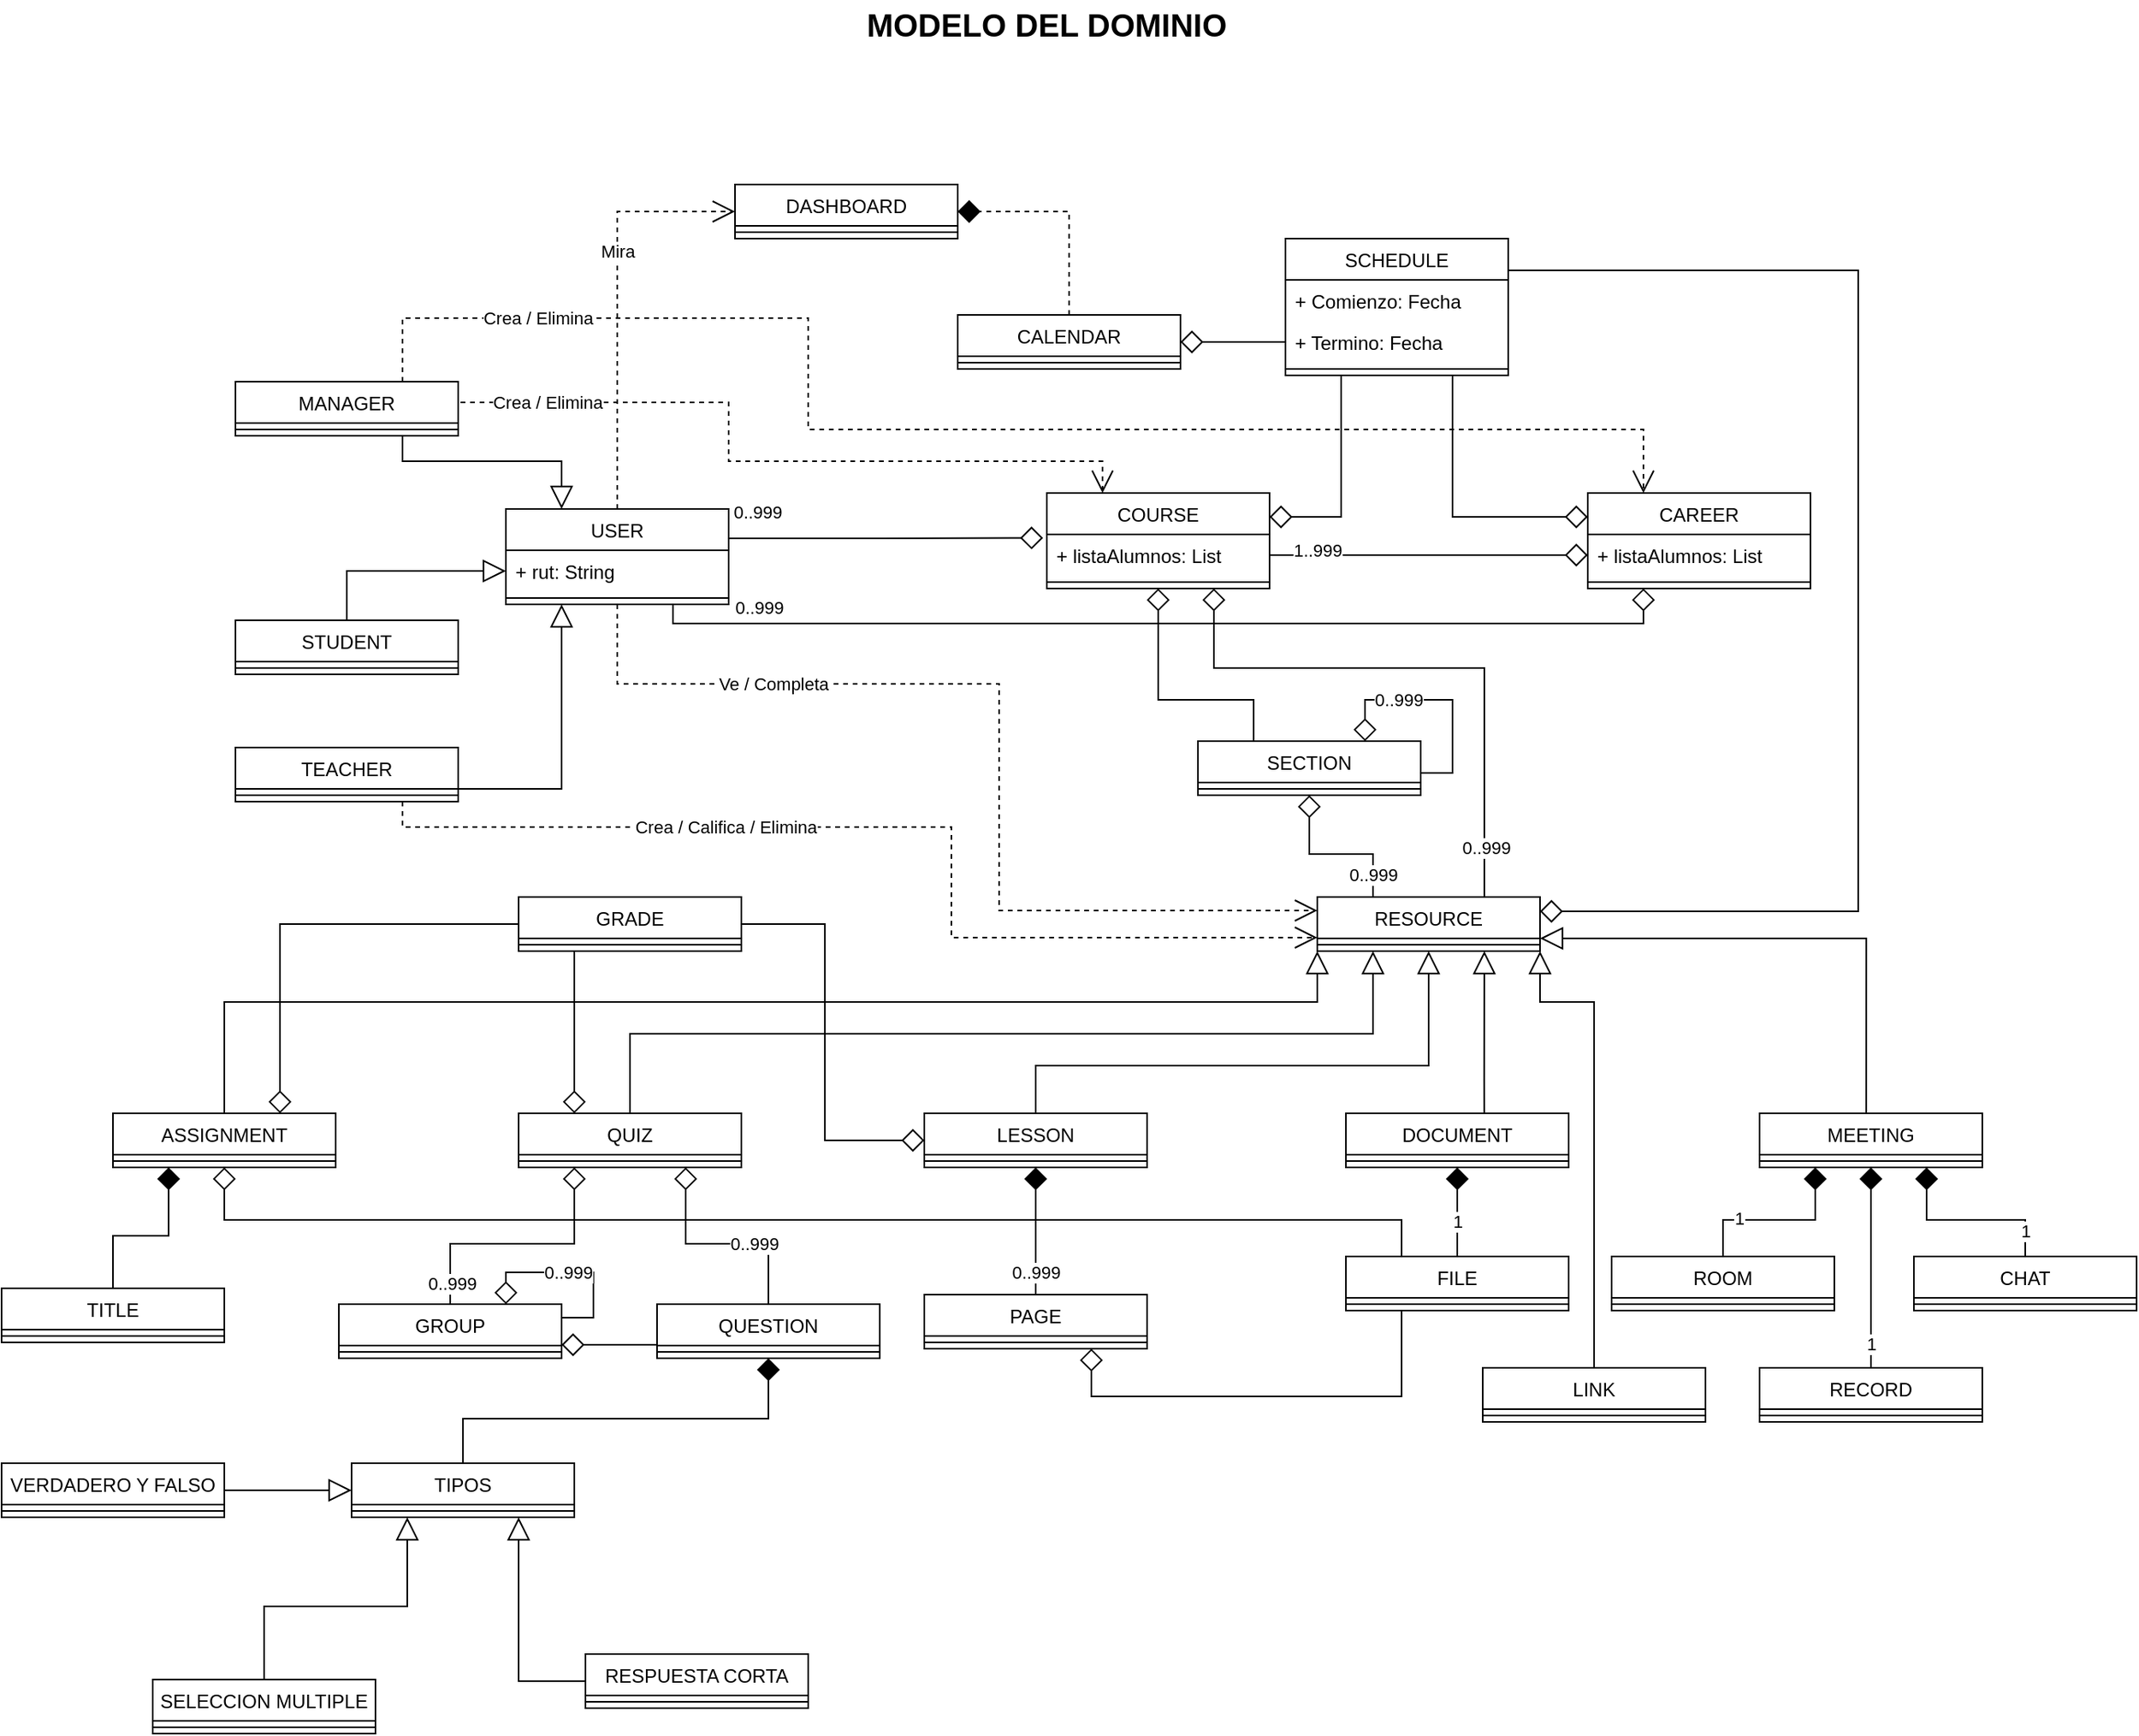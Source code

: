 <mxfile version="16.5.3" type="github" pages="4">
  <diagram id="yAFuGxo5yNmsHVtJD5dn" name="Modelo">
    <mxGraphModel dx="2585" dy="1515" grid="1" gridSize="10" guides="1" tooltips="1" connect="1" arrows="1" fold="1" page="1" pageScale="1" pageWidth="1500" pageHeight="1500" background="none" math="0" shadow="0">
      <root>
        <mxCell id="0" />
        <mxCell id="1" parent="0" />
        <mxCell id="qb8Em-1j8m2r2cLZV-c_-50" style="rounded=0;orthogonalLoop=1;jettySize=auto;html=1;exitX=0.5;exitY=0;exitDx=0;exitDy=0;startArrow=none;startFill=0;endArrow=block;endFill=0;endSize=12;strokeWidth=1;edgeStyle=orthogonalEdgeStyle;entryX=0;entryY=0.5;entryDx=0;entryDy=0;" parent="1" source="qb8Em-1j8m2r2cLZV-c_-1" target="G1u_zrA2DptV31YPeM67-4" edge="1">
          <mxGeometry relative="1" as="geometry">
            <mxPoint x="296" y="580" as="targetPoint" />
          </mxGeometry>
        </mxCell>
        <mxCell id="qb8Em-1j8m2r2cLZV-c_-1" value="STUDENT" style="swimlane;fontStyle=0;childLayout=stackLayout;horizontal=1;startSize=26;fillColor=none;horizontalStack=0;resizeParent=1;resizeParentMax=0;resizeLast=0;collapsible=1;marginBottom=0;" parent="1" vertex="1">
          <mxGeometry x="226" y="490" width="140" height="34" as="geometry" />
        </mxCell>
        <mxCell id="U8ZKY8nw9VnWneuDvqdr-29" value="" style="line;strokeWidth=1;fillColor=none;align=left;verticalAlign=middle;spacingTop=-1;spacingLeft=3;spacingRight=3;rotatable=0;labelPosition=right;points=[];portConstraint=eastwest;" parent="qb8Em-1j8m2r2cLZV-c_-1" vertex="1">
          <mxGeometry y="26" width="140" height="8" as="geometry" />
        </mxCell>
        <mxCell id="qb8Em-1j8m2r2cLZV-c_-51" style="rounded=0;orthogonalLoop=1;jettySize=auto;html=1;exitX=1;exitY=0.5;exitDx=0;exitDy=0;startArrow=none;startFill=0;endArrow=block;endFill=0;endSize=12;strokeWidth=1;entryX=0.25;entryY=1;entryDx=0;entryDy=0;edgeStyle=orthogonalEdgeStyle;" parent="1" source="qb8Em-1j8m2r2cLZV-c_-5" target="qb8Em-1j8m2r2cLZV-c_-33" edge="1">
          <mxGeometry relative="1" as="geometry">
            <mxPoint x="426" y="520" as="targetPoint" />
            <Array as="points">
              <mxPoint x="366" y="596" />
              <mxPoint x="431" y="596" />
            </Array>
          </mxGeometry>
        </mxCell>
        <mxCell id="qb8Em-1j8m2r2cLZV-c_-5" value="TEACHER" style="swimlane;fontStyle=0;childLayout=stackLayout;horizontal=1;startSize=26;fillColor=none;horizontalStack=0;resizeParent=1;resizeParentMax=0;resizeLast=0;collapsible=1;marginBottom=0;" parent="1" vertex="1">
          <mxGeometry x="226" y="570" width="140" height="34" as="geometry" />
        </mxCell>
        <mxCell id="U8ZKY8nw9VnWneuDvqdr-30" value="" style="line;strokeWidth=1;fillColor=none;align=left;verticalAlign=middle;spacingTop=-1;spacingLeft=3;spacingRight=3;rotatable=0;labelPosition=right;points=[];portConstraint=eastwest;" parent="qb8Em-1j8m2r2cLZV-c_-5" vertex="1">
          <mxGeometry y="26" width="140" height="8" as="geometry" />
        </mxCell>
        <mxCell id="qb8Em-1j8m2r2cLZV-c_-52" style="rounded=0;orthogonalLoop=1;jettySize=auto;html=1;exitX=0.75;exitY=1;exitDx=0;exitDy=0;startArrow=none;startFill=0;endArrow=block;endFill=0;endSize=12;strokeWidth=1;entryX=0.25;entryY=0;entryDx=0;entryDy=0;edgeStyle=orthogonalEdgeStyle;" parent="1" source="qb8Em-1j8m2r2cLZV-c_-9" target="qb8Em-1j8m2r2cLZV-c_-33" edge="1">
          <mxGeometry relative="1" as="geometry">
            <mxPoint x="446" y="620" as="targetPoint" />
            <Array as="points">
              <mxPoint x="331" y="390" />
              <mxPoint x="431" y="390" />
            </Array>
          </mxGeometry>
        </mxCell>
        <mxCell id="qb8Em-1j8m2r2cLZV-c_-9" value="MANAGER" style="swimlane;fontStyle=0;childLayout=stackLayout;horizontal=1;startSize=26;fillColor=none;horizontalStack=0;resizeParent=1;resizeParentMax=0;resizeLast=0;collapsible=1;marginBottom=0;" parent="1" vertex="1">
          <mxGeometry x="226" y="340" width="140" height="34" as="geometry" />
        </mxCell>
        <mxCell id="U8ZKY8nw9VnWneuDvqdr-28" value="" style="line;strokeWidth=1;fillColor=none;align=left;verticalAlign=middle;spacingTop=-1;spacingLeft=3;spacingRight=3;rotatable=0;labelPosition=right;points=[];portConstraint=eastwest;" parent="qb8Em-1j8m2r2cLZV-c_-9" vertex="1">
          <mxGeometry y="26" width="140" height="8" as="geometry" />
        </mxCell>
        <mxCell id="U8ZKY8nw9VnWneuDvqdr-13" style="edgeStyle=orthogonalEdgeStyle;rounded=0;orthogonalLoop=1;jettySize=auto;html=1;exitX=0.75;exitY=1;exitDx=0;exitDy=0;endArrow=diamond;endFill=0;endSize=12;entryX=0;entryY=0.25;entryDx=0;entryDy=0;" parent="1" source="U8ZKY8nw9VnWneuDvqdr-9" target="qb8Em-1j8m2r2cLZV-c_-13" edge="1">
          <mxGeometry relative="1" as="geometry">
            <mxPoint x="986" y="440" as="targetPoint" />
            <Array as="points">
              <mxPoint x="991" y="425" />
            </Array>
          </mxGeometry>
        </mxCell>
        <mxCell id="qb8Em-1j8m2r2cLZV-c_-13" value="CAREER" style="swimlane;fontStyle=0;childLayout=stackLayout;horizontal=1;startSize=26;fillColor=none;horizontalStack=0;resizeParent=1;resizeParentMax=0;resizeLast=0;collapsible=1;marginBottom=0;" parent="1" vertex="1">
          <mxGeometry x="1076" y="410" width="140" height="60" as="geometry" />
        </mxCell>
        <mxCell id="U8ZKY8nw9VnWneuDvqdr-27" value="+ listaAlumnos: List" style="text;strokeColor=none;fillColor=none;align=left;verticalAlign=top;spacingLeft=4;spacingRight=4;overflow=hidden;rotatable=0;points=[[0,0.5],[1,0.5]];portConstraint=eastwest;" parent="qb8Em-1j8m2r2cLZV-c_-13" vertex="1">
          <mxGeometry y="26" width="140" height="26" as="geometry" />
        </mxCell>
        <mxCell id="U8ZKY8nw9VnWneuDvqdr-42" value="" style="line;strokeWidth=1;fillColor=none;align=left;verticalAlign=middle;spacingTop=-1;spacingLeft=3;spacingRight=3;rotatable=0;labelPosition=right;points=[];portConstraint=eastwest;" parent="qb8Em-1j8m2r2cLZV-c_-13" vertex="1">
          <mxGeometry y="52" width="140" height="8" as="geometry" />
        </mxCell>
        <mxCell id="U8ZKY8nw9VnWneuDvqdr-12" style="edgeStyle=orthogonalEdgeStyle;rounded=0;orthogonalLoop=1;jettySize=auto;html=1;exitX=0.25;exitY=1;exitDx=0;exitDy=0;endArrow=diamond;endFill=0;endSize=12;entryX=1;entryY=0.25;entryDx=0;entryDy=0;" parent="1" source="U8ZKY8nw9VnWneuDvqdr-9" target="qb8Em-1j8m2r2cLZV-c_-21" edge="1">
          <mxGeometry relative="1" as="geometry">
            <mxPoint x="946" y="350" as="targetPoint" />
            <Array as="points">
              <mxPoint x="921" y="425" />
            </Array>
          </mxGeometry>
        </mxCell>
        <mxCell id="qb8Em-1j8m2r2cLZV-c_-21" value="COURSE" style="swimlane;fontStyle=0;childLayout=stackLayout;horizontal=1;startSize=26;fillColor=none;horizontalStack=0;resizeParent=1;resizeParentMax=0;resizeLast=0;collapsible=1;marginBottom=0;" parent="1" vertex="1">
          <mxGeometry x="736" y="410" width="140" height="60" as="geometry" />
        </mxCell>
        <mxCell id="G1u_zrA2DptV31YPeM67-7" value="+ listaAlumnos: List" style="text;strokeColor=none;fillColor=none;align=left;verticalAlign=top;spacingLeft=4;spacingRight=4;overflow=hidden;rotatable=0;points=[[0,0.5],[1,0.5]];portConstraint=eastwest;" parent="qb8Em-1j8m2r2cLZV-c_-21" vertex="1">
          <mxGeometry y="26" width="140" height="26" as="geometry" />
        </mxCell>
        <mxCell id="U8ZKY8nw9VnWneuDvqdr-44" value="" style="line;strokeWidth=1;fillColor=none;align=left;verticalAlign=middle;spacingTop=-1;spacingLeft=3;spacingRight=3;rotatable=0;labelPosition=right;points=[];portConstraint=eastwest;" parent="qb8Em-1j8m2r2cLZV-c_-21" vertex="1">
          <mxGeometry y="52" width="140" height="8" as="geometry" />
        </mxCell>
        <mxCell id="qb8Em-1j8m2r2cLZV-c_-56" style="edgeStyle=orthogonalEdgeStyle;rounded=0;orthogonalLoop=1;jettySize=auto;html=1;exitX=0.25;exitY=0;exitDx=0;exitDy=0;entryX=0.5;entryY=1;entryDx=0;entryDy=0;startArrow=none;startFill=0;endArrow=diamond;endFill=0;endSize=12;strokeWidth=1;" parent="1" source="qb8Em-1j8m2r2cLZV-c_-25" target="qb8Em-1j8m2r2cLZV-c_-21" edge="1">
          <mxGeometry relative="1" as="geometry">
            <Array as="points">
              <mxPoint x="866" y="540" />
              <mxPoint x="806" y="540" />
            </Array>
          </mxGeometry>
        </mxCell>
        <mxCell id="qb8Em-1j8m2r2cLZV-c_-25" value="SECTION" style="swimlane;fontStyle=0;childLayout=stackLayout;horizontal=1;startSize=26;fillColor=none;horizontalStack=0;resizeParent=1;resizeParentMax=0;resizeLast=0;collapsible=1;marginBottom=0;" parent="1" vertex="1">
          <mxGeometry x="831" y="566" width="140" height="34" as="geometry" />
        </mxCell>
        <mxCell id="U8ZKY8nw9VnWneuDvqdr-38" value="" style="line;strokeWidth=1;fillColor=none;align=left;verticalAlign=middle;spacingTop=-1;spacingLeft=3;spacingRight=3;rotatable=0;labelPosition=right;points=[];portConstraint=eastwest;" parent="qb8Em-1j8m2r2cLZV-c_-25" vertex="1">
          <mxGeometry y="26" width="140" height="8" as="geometry" />
        </mxCell>
        <mxCell id="ssUOwWIBV6ZSr14wD8J0-4" style="edgeStyle=orthogonalEdgeStyle;rounded=0;orthogonalLoop=1;jettySize=auto;html=1;exitX=0.5;exitY=0;exitDx=0;exitDy=0;entryX=1;entryY=0.5;entryDx=0;entryDy=0;dashed=1;fontSize=11;startArrow=none;startFill=0;endArrow=diamond;endFill=1;endSize=12;" edge="1" parent="1" source="qb8Em-1j8m2r2cLZV-c_-29" target="ssUOwWIBV6ZSr14wD8J0-1">
          <mxGeometry relative="1" as="geometry" />
        </mxCell>
        <mxCell id="qb8Em-1j8m2r2cLZV-c_-29" value="CALENDAR" style="swimlane;fontStyle=0;childLayout=stackLayout;horizontal=1;startSize=26;fillColor=none;horizontalStack=0;resizeParent=1;resizeParentMax=0;resizeLast=0;collapsible=1;marginBottom=0;" parent="1" vertex="1">
          <mxGeometry x="680" y="298" width="140" height="34" as="geometry" />
        </mxCell>
        <mxCell id="U8ZKY8nw9VnWneuDvqdr-40" value="" style="line;strokeWidth=1;fillColor=none;align=left;verticalAlign=middle;spacingTop=-1;spacingLeft=3;spacingRight=3;rotatable=0;labelPosition=right;points=[];portConstraint=eastwest;" parent="qb8Em-1j8m2r2cLZV-c_-29" vertex="1">
          <mxGeometry y="26" width="140" height="8" as="geometry" />
        </mxCell>
        <mxCell id="qb8Em-1j8m2r2cLZV-c_-58" style="edgeStyle=orthogonalEdgeStyle;rounded=0;orthogonalLoop=1;jettySize=auto;html=1;exitX=0.998;exitY=0.308;exitDx=0;exitDy=0;entryX=-0.017;entryY=0.085;entryDx=0;entryDy=0;startArrow=none;startFill=0;endArrow=diamond;endFill=0;endSize=12;strokeWidth=1;exitPerimeter=0;entryPerimeter=0;" parent="1" source="qb8Em-1j8m2r2cLZV-c_-33" target="G1u_zrA2DptV31YPeM67-7" edge="1">
          <mxGeometry relative="1" as="geometry">
            <Array as="points" />
          </mxGeometry>
        </mxCell>
        <mxCell id="qb8Em-1j8m2r2cLZV-c_-59" value="0..999" style="edgeLabel;html=1;align=center;verticalAlign=middle;resizable=0;points=[];" parent="qb8Em-1j8m2r2cLZV-c_-58" vertex="1" connectable="0">
          <mxGeometry x="0.859" y="1" relative="1" as="geometry">
            <mxPoint x="-166" y="-15" as="offset" />
          </mxGeometry>
        </mxCell>
        <mxCell id="qb8Em-1j8m2r2cLZV-c_-60" style="edgeStyle=orthogonalEdgeStyle;rounded=0;orthogonalLoop=1;jettySize=auto;html=1;entryX=0.25;entryY=1;entryDx=0;entryDy=0;startArrow=none;startFill=0;endArrow=diamond;endFill=0;endSize=12;strokeWidth=1;exitX=0.75;exitY=1;exitDx=0;exitDy=0;" parent="1" source="qb8Em-1j8m2r2cLZV-c_-33" target="qb8Em-1j8m2r2cLZV-c_-13" edge="1">
          <mxGeometry relative="1" as="geometry">
            <mxPoint x="541" y="480" as="sourcePoint" />
            <Array as="points">
              <mxPoint x="501" y="492" />
              <mxPoint x="1111" y="492" />
            </Array>
          </mxGeometry>
        </mxCell>
        <mxCell id="qb8Em-1j8m2r2cLZV-c_-61" value="0..999" style="edgeLabel;html=1;align=center;verticalAlign=middle;resizable=0;points=[];" parent="qb8Em-1j8m2r2cLZV-c_-60" vertex="1" connectable="0">
          <mxGeometry x="0.92" y="3" relative="1" as="geometry">
            <mxPoint x="-552" y="-7" as="offset" />
          </mxGeometry>
        </mxCell>
        <mxCell id="qb8Em-1j8m2r2cLZV-c_-73" style="edgeStyle=orthogonalEdgeStyle;rounded=0;orthogonalLoop=1;jettySize=auto;html=1;exitX=0.5;exitY=1;exitDx=0;exitDy=0;entryX=0;entryY=0.25;entryDx=0;entryDy=0;startArrow=none;startFill=0;endArrow=open;endFill=0;endSize=12;strokeWidth=1;dashed=1;" parent="1" source="qb8Em-1j8m2r2cLZV-c_-33" target="qb8Em-1j8m2r2cLZV-c_-62" edge="1">
          <mxGeometry relative="1" as="geometry">
            <Array as="points">
              <mxPoint x="466" y="530" />
              <mxPoint x="706" y="530" />
              <mxPoint x="706" y="673" />
            </Array>
          </mxGeometry>
        </mxCell>
        <mxCell id="G1u_zrA2DptV31YPeM67-8" value="Ve / Completa" style="edgeLabel;html=1;align=center;verticalAlign=middle;resizable=0;points=[];" parent="qb8Em-1j8m2r2cLZV-c_-73" vertex="1" connectable="0">
          <mxGeometry x="-0.534" relative="1" as="geometry">
            <mxPoint as="offset" />
          </mxGeometry>
        </mxCell>
        <mxCell id="ssUOwWIBV6ZSr14wD8J0-3" style="edgeStyle=orthogonalEdgeStyle;rounded=0;orthogonalLoop=1;jettySize=auto;html=1;exitX=0.5;exitY=0;exitDx=0;exitDy=0;entryX=0;entryY=0.5;entryDx=0;entryDy=0;dashed=1;fontSize=11;startArrow=none;startFill=0;endArrow=open;endFill=0;endSize=12;" edge="1" parent="1" source="qb8Em-1j8m2r2cLZV-c_-33" target="ssUOwWIBV6ZSr14wD8J0-1">
          <mxGeometry relative="1" as="geometry" />
        </mxCell>
        <mxCell id="ssUOwWIBV6ZSr14wD8J0-5" value="Mira" style="edgeLabel;html=1;align=center;verticalAlign=middle;resizable=0;points=[];fontSize=11;" vertex="1" connectable="0" parent="ssUOwWIBV6ZSr14wD8J0-3">
          <mxGeometry x="0.241" relative="1" as="geometry">
            <mxPoint as="offset" />
          </mxGeometry>
        </mxCell>
        <mxCell id="qb8Em-1j8m2r2cLZV-c_-33" value="USER" style="swimlane;fontStyle=0;childLayout=stackLayout;horizontal=1;startSize=26;fillColor=none;horizontalStack=0;resizeParent=1;resizeParentMax=0;resizeLast=0;collapsible=1;marginBottom=0;" parent="1" vertex="1">
          <mxGeometry x="396" y="420" width="140" height="60" as="geometry" />
        </mxCell>
        <mxCell id="G1u_zrA2DptV31YPeM67-4" value="+ rut: String" style="text;strokeColor=none;fillColor=none;align=left;verticalAlign=top;spacingLeft=4;spacingRight=4;overflow=hidden;rotatable=0;points=[[0,0.5],[1,0.5]];portConstraint=eastwest;" parent="qb8Em-1j8m2r2cLZV-c_-33" vertex="1">
          <mxGeometry y="26" width="140" height="26" as="geometry" />
        </mxCell>
        <mxCell id="U8ZKY8nw9VnWneuDvqdr-39" value="" style="line;strokeWidth=1;fillColor=none;align=left;verticalAlign=middle;spacingTop=-1;spacingLeft=3;spacingRight=3;rotatable=0;labelPosition=right;points=[];portConstraint=eastwest;" parent="qb8Em-1j8m2r2cLZV-c_-33" vertex="1">
          <mxGeometry y="52" width="140" height="8" as="geometry" />
        </mxCell>
        <mxCell id="qb8Em-1j8m2r2cLZV-c_-66" style="edgeStyle=orthogonalEdgeStyle;rounded=0;orthogonalLoop=1;jettySize=auto;html=1;exitX=0.25;exitY=0;exitDx=0;exitDy=0;entryX=0.5;entryY=1;entryDx=0;entryDy=0;startArrow=none;startFill=0;endArrow=diamond;endFill=0;endSize=12;strokeWidth=1;" parent="1" source="qb8Em-1j8m2r2cLZV-c_-62" target="qb8Em-1j8m2r2cLZV-c_-25" edge="1">
          <mxGeometry relative="1" as="geometry" />
        </mxCell>
        <mxCell id="qb8Em-1j8m2r2cLZV-c_-74" value="0..999" style="edgeLabel;html=1;align=center;verticalAlign=middle;resizable=0;points=[];" parent="qb8Em-1j8m2r2cLZV-c_-66" vertex="1" connectable="0">
          <mxGeometry x="-0.71" relative="1" as="geometry">
            <mxPoint y="1" as="offset" />
          </mxGeometry>
        </mxCell>
        <mxCell id="U8ZKY8nw9VnWneuDvqdr-25" style="edgeStyle=orthogonalEdgeStyle;rounded=0;orthogonalLoop=1;jettySize=auto;html=1;exitX=0.75;exitY=0;exitDx=0;exitDy=0;entryX=0.75;entryY=1;entryDx=0;entryDy=0;endArrow=diamond;endFill=0;endSize=12;" parent="1" source="qb8Em-1j8m2r2cLZV-c_-62" target="qb8Em-1j8m2r2cLZV-c_-21" edge="1">
          <mxGeometry relative="1" as="geometry">
            <Array as="points">
              <mxPoint x="1011" y="520" />
              <mxPoint x="841" y="520" />
            </Array>
          </mxGeometry>
        </mxCell>
        <mxCell id="U8ZKY8nw9VnWneuDvqdr-26" value="0..999" style="edgeLabel;html=1;align=center;verticalAlign=middle;resizable=0;points=[];" parent="U8ZKY8nw9VnWneuDvqdr-25" vertex="1" connectable="0">
          <mxGeometry x="-0.828" y="-1" relative="1" as="geometry">
            <mxPoint as="offset" />
          </mxGeometry>
        </mxCell>
        <mxCell id="qb8Em-1j8m2r2cLZV-c_-62" value="RESOURCE" style="swimlane;fontStyle=0;childLayout=stackLayout;horizontal=1;startSize=26;fillColor=none;horizontalStack=0;resizeParent=1;resizeParentMax=0;resizeLast=0;collapsible=1;marginBottom=0;" parent="1" vertex="1">
          <mxGeometry x="906" y="664" width="140" height="34" as="geometry" />
        </mxCell>
        <mxCell id="U8ZKY8nw9VnWneuDvqdr-37" value="" style="line;strokeWidth=1;fillColor=none;align=left;verticalAlign=middle;spacingTop=-1;spacingLeft=3;spacingRight=3;rotatable=0;labelPosition=right;points=[];portConstraint=eastwest;" parent="qb8Em-1j8m2r2cLZV-c_-62" vertex="1">
          <mxGeometry y="26" width="140" height="8" as="geometry" />
        </mxCell>
        <mxCell id="qb8Em-1j8m2r2cLZV-c_-97" style="edgeStyle=orthogonalEdgeStyle;rounded=0;orthogonalLoop=1;jettySize=auto;html=1;exitX=0.479;exitY=0.012;exitDx=0;exitDy=0;startArrow=none;startFill=0;endArrow=block;endFill=0;endSize=12;strokeWidth=1;exitPerimeter=0;entryX=1;entryY=0.75;entryDx=0;entryDy=0;" parent="1" source="qb8Em-1j8m2r2cLZV-c_-77" target="qb8Em-1j8m2r2cLZV-c_-62" edge="1">
          <mxGeometry relative="1" as="geometry">
            <mxPoint x="1031" y="700" as="targetPoint" />
            <Array as="points">
              <mxPoint x="1251" y="690" />
              <mxPoint x="1046" y="690" />
            </Array>
          </mxGeometry>
        </mxCell>
        <mxCell id="qb8Em-1j8m2r2cLZV-c_-77" value="MEETING" style="swimlane;fontStyle=0;childLayout=stackLayout;horizontal=1;startSize=26;fillColor=none;horizontalStack=0;resizeParent=1;resizeParentMax=0;resizeLast=0;collapsible=1;marginBottom=0;" parent="1" vertex="1">
          <mxGeometry x="1184" y="800" width="140" height="34" as="geometry" />
        </mxCell>
        <mxCell id="U8ZKY8nw9VnWneuDvqdr-36" value="" style="line;strokeWidth=1;fillColor=none;align=left;verticalAlign=middle;spacingTop=-1;spacingLeft=3;spacingRight=3;rotatable=0;labelPosition=right;points=[];portConstraint=eastwest;" parent="qb8Em-1j8m2r2cLZV-c_-77" vertex="1">
          <mxGeometry y="26" width="140" height="8" as="geometry" />
        </mxCell>
        <mxCell id="qb8Em-1j8m2r2cLZV-c_-98" style="edgeStyle=orthogonalEdgeStyle;rounded=0;orthogonalLoop=1;jettySize=auto;html=1;exitX=0.5;exitY=0;exitDx=0;exitDy=0;entryX=0.5;entryY=1;entryDx=0;entryDy=0;startArrow=none;startFill=0;endArrow=block;endFill=0;endSize=12;strokeWidth=1;" parent="1" source="qb8Em-1j8m2r2cLZV-c_-81" target="qb8Em-1j8m2r2cLZV-c_-62" edge="1">
          <mxGeometry relative="1" as="geometry">
            <Array as="points">
              <mxPoint x="729" y="770" />
              <mxPoint x="976" y="770" />
            </Array>
            <mxPoint x="729.0" y="794" as="targetPoint" />
          </mxGeometry>
        </mxCell>
        <mxCell id="qb8Em-1j8m2r2cLZV-c_-81" value="LESSON" style="swimlane;fontStyle=0;childLayout=stackLayout;horizontal=1;startSize=26;fillColor=none;horizontalStack=0;resizeParent=1;resizeParentMax=0;resizeLast=0;collapsible=1;marginBottom=0;" parent="1" vertex="1">
          <mxGeometry x="659" y="800" width="140" height="34" as="geometry" />
        </mxCell>
        <mxCell id="U8ZKY8nw9VnWneuDvqdr-35" value="" style="line;strokeWidth=1;fillColor=none;align=left;verticalAlign=middle;spacingTop=-1;spacingLeft=3;spacingRight=3;rotatable=0;labelPosition=right;points=[];portConstraint=eastwest;" parent="qb8Em-1j8m2r2cLZV-c_-81" vertex="1">
          <mxGeometry y="26" width="140" height="8" as="geometry" />
        </mxCell>
        <mxCell id="qb8Em-1j8m2r2cLZV-c_-99" style="edgeStyle=orthogonalEdgeStyle;rounded=0;orthogonalLoop=1;jettySize=auto;html=1;exitX=0.621;exitY=0.001;exitDx=0;exitDy=0;entryX=0.75;entryY=1;entryDx=0;entryDy=0;startArrow=none;startFill=0;endArrow=block;endFill=0;endSize=12;strokeWidth=1;exitPerimeter=0;" parent="1" source="qb8Em-1j8m2r2cLZV-c_-85" target="qb8Em-1j8m2r2cLZV-c_-62" edge="1">
          <mxGeometry relative="1" as="geometry">
            <Array as="points">
              <mxPoint x="1011" y="780" />
              <mxPoint x="1011" y="780" />
            </Array>
            <mxPoint x="764.0" y="794" as="targetPoint" />
          </mxGeometry>
        </mxCell>
        <mxCell id="qb8Em-1j8m2r2cLZV-c_-85" value="DOCUMENT" style="swimlane;fontStyle=0;childLayout=stackLayout;horizontal=1;startSize=26;fillColor=none;horizontalStack=0;resizeParent=1;resizeParentMax=0;resizeLast=0;collapsible=1;marginBottom=0;" parent="1" vertex="1">
          <mxGeometry x="924" y="800" width="140" height="34" as="geometry" />
        </mxCell>
        <mxCell id="U8ZKY8nw9VnWneuDvqdr-33" value="" style="line;strokeWidth=1;fillColor=none;align=left;verticalAlign=middle;spacingTop=-1;spacingLeft=3;spacingRight=3;rotatable=0;labelPosition=right;points=[];portConstraint=eastwest;" parent="qb8Em-1j8m2r2cLZV-c_-85" vertex="1">
          <mxGeometry y="26" width="140" height="8" as="geometry" />
        </mxCell>
        <mxCell id="qb8Em-1j8m2r2cLZV-c_-100" style="edgeStyle=orthogonalEdgeStyle;rounded=0;orthogonalLoop=1;jettySize=auto;html=1;entryX=0.25;entryY=1;entryDx=0;entryDy=0;startArrow=none;startFill=0;endArrow=block;endFill=0;endSize=12;strokeWidth=1;exitX=0.5;exitY=0;exitDx=0;exitDy=0;" parent="1" source="qb8Em-1j8m2r2cLZV-c_-89" target="qb8Em-1j8m2r2cLZV-c_-62" edge="1">
          <mxGeometry relative="1" as="geometry">
            <Array as="points">
              <mxPoint x="474" y="750" />
              <mxPoint x="941" y="750" />
            </Array>
            <mxPoint x="386" y="763" as="sourcePoint" />
            <mxPoint x="694.0" y="794" as="targetPoint" />
          </mxGeometry>
        </mxCell>
        <mxCell id="qb8Em-1j8m2r2cLZV-c_-89" value="QUIZ" style="swimlane;fontStyle=0;childLayout=stackLayout;horizontal=1;startSize=26;fillColor=none;horizontalStack=0;resizeParent=1;resizeParentMax=0;resizeLast=0;collapsible=1;marginBottom=0;" parent="1" vertex="1">
          <mxGeometry x="404" y="800" width="140" height="34" as="geometry" />
        </mxCell>
        <mxCell id="U8ZKY8nw9VnWneuDvqdr-32" value="" style="line;strokeWidth=1;fillColor=none;align=left;verticalAlign=middle;spacingTop=-1;spacingLeft=3;spacingRight=3;rotatable=0;labelPosition=right;points=[];portConstraint=eastwest;" parent="qb8Em-1j8m2r2cLZV-c_-89" vertex="1">
          <mxGeometry y="26" width="140" height="8" as="geometry" />
        </mxCell>
        <mxCell id="qb8Em-1j8m2r2cLZV-c_-101" style="edgeStyle=orthogonalEdgeStyle;rounded=0;orthogonalLoop=1;jettySize=auto;html=1;exitX=0.5;exitY=0;exitDx=0;exitDy=0;startArrow=none;startFill=0;endArrow=block;endFill=0;endSize=12;strokeWidth=1;entryX=0;entryY=1;entryDx=0;entryDy=0;" parent="1" source="qb8Em-1j8m2r2cLZV-c_-93" target="qb8Em-1j8m2r2cLZV-c_-62" edge="1">
          <mxGeometry relative="1" as="geometry">
            <mxPoint x="921" y="700" as="targetPoint" />
            <Array as="points">
              <mxPoint x="219" y="730" />
              <mxPoint x="906" y="730" />
            </Array>
          </mxGeometry>
        </mxCell>
        <mxCell id="qb8Em-1j8m2r2cLZV-c_-93" value="ASSIGNMENT" style="swimlane;fontStyle=0;childLayout=stackLayout;horizontal=1;startSize=26;fillColor=none;horizontalStack=0;resizeParent=1;resizeParentMax=0;resizeLast=0;collapsible=1;marginBottom=0;" parent="1" vertex="1">
          <mxGeometry x="149" y="800" width="140" height="34" as="geometry" />
        </mxCell>
        <mxCell id="U8ZKY8nw9VnWneuDvqdr-31" value="" style="line;strokeWidth=1;fillColor=none;align=left;verticalAlign=middle;spacingTop=-1;spacingLeft=3;spacingRight=3;rotatable=0;labelPosition=right;points=[];portConstraint=eastwest;" parent="qb8Em-1j8m2r2cLZV-c_-93" vertex="1">
          <mxGeometry y="26" width="140" height="8" as="geometry" />
        </mxCell>
        <mxCell id="U8ZKY8nw9VnWneuDvqdr-2" value="Crea / Califica / Elimina" style="endArrow=open;endSize=12;dashed=1;html=1;rounded=0;exitX=0.75;exitY=1;exitDx=0;exitDy=0;edgeStyle=orthogonalEdgeStyle;entryX=0;entryY=0.75;entryDx=0;entryDy=0;" parent="1" source="qb8Em-1j8m2r2cLZV-c_-5" target="qb8Em-1j8m2r2cLZV-c_-62" edge="1">
          <mxGeometry x="-0.338" width="160" relative="1" as="geometry">
            <mxPoint x="406" y="660" as="sourcePoint" />
            <mxPoint x="566" y="660" as="targetPoint" />
            <Array as="points">
              <mxPoint x="331" y="620" />
              <mxPoint x="676" y="620" />
              <mxPoint x="676" y="690" />
            </Array>
            <mxPoint as="offset" />
          </mxGeometry>
        </mxCell>
        <mxCell id="U8ZKY8nw9VnWneuDvqdr-3" value="Crea / Elimina" style="endArrow=open;endSize=12;dashed=1;html=1;rounded=0;exitX=1;exitY=0.25;exitDx=0;exitDy=0;edgeStyle=orthogonalEdgeStyle;entryX=0.25;entryY=0;entryDx=0;entryDy=0;" parent="1" source="qb8Em-1j8m2r2cLZV-c_-9" target="qb8Em-1j8m2r2cLZV-c_-21" edge="1">
          <mxGeometry x="-0.74" width="160" relative="1" as="geometry">
            <mxPoint x="526" y="380" as="sourcePoint" />
            <mxPoint x="686" y="380" as="targetPoint" />
            <Array as="points">
              <mxPoint x="536" y="353" />
              <mxPoint x="536" y="390" />
              <mxPoint x="771" y="390" />
            </Array>
            <mxPoint as="offset" />
          </mxGeometry>
        </mxCell>
        <mxCell id="U8ZKY8nw9VnWneuDvqdr-4" value="Crea / Elimina" style="endArrow=open;endSize=12;dashed=1;html=1;rounded=0;edgeStyle=orthogonalEdgeStyle;exitX=0.75;exitY=0;exitDx=0;exitDy=0;entryX=0.25;entryY=0;entryDx=0;entryDy=0;" parent="1" source="qb8Em-1j8m2r2cLZV-c_-9" target="qb8Em-1j8m2r2cLZV-c_-13" edge="1">
          <mxGeometry x="-0.731" width="160" relative="1" as="geometry">
            <mxPoint x="356" y="300" as="sourcePoint" />
            <mxPoint x="516" y="300" as="targetPoint" />
            <Array as="points">
              <mxPoint x="331" y="300" />
              <mxPoint x="586" y="300" />
              <mxPoint x="586" y="370" />
              <mxPoint x="1111" y="370" />
            </Array>
            <mxPoint as="offset" />
          </mxGeometry>
        </mxCell>
        <mxCell id="U8ZKY8nw9VnWneuDvqdr-9" value="SCHEDULE" style="swimlane;fontStyle=0;childLayout=stackLayout;horizontal=1;startSize=26;fillColor=none;horizontalStack=0;resizeParent=1;resizeParentMax=0;resizeLast=0;collapsible=1;marginBottom=0;" parent="1" vertex="1">
          <mxGeometry x="886" y="250" width="140" height="86" as="geometry" />
        </mxCell>
        <mxCell id="U8ZKY8nw9VnWneuDvqdr-16" value="+ Comienzo: Fecha" style="text;strokeColor=none;fillColor=none;align=left;verticalAlign=top;spacingLeft=4;spacingRight=4;overflow=hidden;rotatable=0;points=[[0,0.5],[1,0.5]];portConstraint=eastwest;" parent="U8ZKY8nw9VnWneuDvqdr-9" vertex="1">
          <mxGeometry y="26" width="140" height="26" as="geometry" />
        </mxCell>
        <mxCell id="U8ZKY8nw9VnWneuDvqdr-17" value="+ Termino: Fecha" style="text;strokeColor=none;fillColor=none;align=left;verticalAlign=top;spacingLeft=4;spacingRight=4;overflow=hidden;rotatable=0;points=[[0,0.5],[1,0.5]];portConstraint=eastwest;" parent="U8ZKY8nw9VnWneuDvqdr-9" vertex="1">
          <mxGeometry y="52" width="140" height="26" as="geometry" />
        </mxCell>
        <mxCell id="U8ZKY8nw9VnWneuDvqdr-41" value="" style="line;strokeWidth=1;fillColor=none;align=left;verticalAlign=middle;spacingTop=-1;spacingLeft=3;spacingRight=3;rotatable=0;labelPosition=right;points=[];portConstraint=eastwest;" parent="U8ZKY8nw9VnWneuDvqdr-9" vertex="1">
          <mxGeometry y="78" width="140" height="8" as="geometry" />
        </mxCell>
        <mxCell id="U8ZKY8nw9VnWneuDvqdr-18" value="" style="endArrow=diamond;html=1;endSize=12;startArrow=none;startSize=6;startFill=0;edgeStyle=orthogonalEdgeStyle;align=left;verticalAlign=bottom;rounded=0;exitX=0;exitY=0.5;exitDx=0;exitDy=0;entryX=1;entryY=0.5;entryDx=0;entryDy=0;endFill=0;" parent="1" source="U8ZKY8nw9VnWneuDvqdr-17" target="qb8Em-1j8m2r2cLZV-c_-29" edge="1">
          <mxGeometry x="-1" y="3" relative="1" as="geometry">
            <mxPoint x="806" y="175.71" as="sourcePoint" />
            <mxPoint x="966" y="175.71" as="targetPoint" />
          </mxGeometry>
        </mxCell>
        <mxCell id="U8ZKY8nw9VnWneuDvqdr-19" value="" style="endArrow=diamond;endSize=12;html=1;rounded=0;exitX=1;exitY=0.25;exitDx=0;exitDy=0;edgeStyle=orthogonalEdgeStyle;endFill=0;entryX=1;entryY=0.25;entryDx=0;entryDy=0;" parent="1" source="U8ZKY8nw9VnWneuDvqdr-9" target="qb8Em-1j8m2r2cLZV-c_-62" edge="1">
          <mxGeometry x="0.074" y="-30" width="160" relative="1" as="geometry">
            <mxPoint x="1066" y="689.58" as="sourcePoint" />
            <mxPoint x="1046" y="677" as="targetPoint" />
            <Array as="points">
              <mxPoint x="1026" y="270" />
              <mxPoint x="1246" y="270" />
              <mxPoint x="1246" y="673" />
              <mxPoint x="1046" y="673" />
            </Array>
            <mxPoint as="offset" />
          </mxGeometry>
        </mxCell>
        <mxCell id="U8ZKY8nw9VnWneuDvqdr-20" style="edgeStyle=orthogonalEdgeStyle;rounded=0;orthogonalLoop=1;jettySize=auto;html=1;exitX=1;exitY=0.5;exitDx=0;exitDy=0;entryX=0.75;entryY=0;entryDx=0;entryDy=0;endArrow=diamond;endFill=0;endSize=12;" parent="1" source="qb8Em-1j8m2r2cLZV-c_-25" target="qb8Em-1j8m2r2cLZV-c_-25" edge="1">
          <mxGeometry relative="1" as="geometry">
            <Array as="points">
              <mxPoint x="991" y="586" />
              <mxPoint x="991" y="540" />
              <mxPoint x="936" y="540" />
            </Array>
          </mxGeometry>
        </mxCell>
        <mxCell id="U8ZKY8nw9VnWneuDvqdr-21" value="0..999" style="edgeLabel;html=1;align=center;verticalAlign=middle;resizable=0;points=[];" parent="U8ZKY8nw9VnWneuDvqdr-20" vertex="1" connectable="0">
          <mxGeometry x="0.593" relative="1" as="geometry">
            <mxPoint x="16" as="offset" />
          </mxGeometry>
        </mxCell>
        <mxCell id="4b-e4SEKaT1EVboa62Lu-1" value="MODELO DEL DOMINIO" style="text;html=1;strokeColor=none;fillColor=none;align=center;verticalAlign=middle;whiteSpace=wrap;rounded=0;fontStyle=1;fontSize=20;" parent="1" vertex="1">
          <mxGeometry x="586" y="100" width="300" height="30" as="geometry" />
        </mxCell>
        <mxCell id="3KnBWZeXFrNanssXgY3E-16" style="edgeStyle=orthogonalEdgeStyle;rounded=0;orthogonalLoop=1;jettySize=auto;html=1;exitX=0.5;exitY=0;exitDx=0;exitDy=0;entryX=0.25;entryY=1;entryDx=0;entryDy=0;fontSize=20;endArrow=diamond;endFill=0;endSize=12;" parent="1" source="3KnBWZeXFrNanssXgY3E-9" target="qb8Em-1j8m2r2cLZV-c_-89" edge="1">
          <mxGeometry relative="1" as="geometry" />
        </mxCell>
        <mxCell id="MpKBwKKGiNdAUnuebzC2-15" value="0..999" style="edgeLabel;html=1;align=center;verticalAlign=middle;resizable=0;points=[];" parent="3KnBWZeXFrNanssXgY3E-16" vertex="1" connectable="0">
          <mxGeometry x="-0.837" y="-1" relative="1" as="geometry">
            <mxPoint as="offset" />
          </mxGeometry>
        </mxCell>
        <mxCell id="3KnBWZeXFrNanssXgY3E-9" value="GROUP" style="swimlane;fontStyle=0;childLayout=stackLayout;horizontal=1;startSize=26;fillColor=none;horizontalStack=0;resizeParent=1;resizeParentMax=0;resizeLast=0;collapsible=1;marginBottom=0;" parent="1" vertex="1">
          <mxGeometry x="291" y="920" width="140" height="34" as="geometry" />
        </mxCell>
        <mxCell id="3KnBWZeXFrNanssXgY3E-10" value="" style="line;strokeWidth=1;fillColor=none;align=left;verticalAlign=middle;spacingTop=-1;spacingLeft=3;spacingRight=3;rotatable=0;labelPosition=right;points=[];portConstraint=eastwest;" parent="3KnBWZeXFrNanssXgY3E-9" vertex="1">
          <mxGeometry y="26" width="140" height="8" as="geometry" />
        </mxCell>
        <mxCell id="3KnBWZeXFrNanssXgY3E-15" style="edgeStyle=orthogonalEdgeStyle;rounded=0;orthogonalLoop=1;jettySize=auto;html=1;exitX=0.5;exitY=0;exitDx=0;exitDy=0;entryX=0.75;entryY=1;entryDx=0;entryDy=0;fontSize=20;endArrow=diamond;endFill=0;endSize=12;" parent="1" source="3KnBWZeXFrNanssXgY3E-12" target="qb8Em-1j8m2r2cLZV-c_-89" edge="1">
          <mxGeometry relative="1" as="geometry" />
        </mxCell>
        <mxCell id="MpKBwKKGiNdAUnuebzC2-16" value="0..999" style="edgeLabel;html=1;align=center;verticalAlign=middle;resizable=0;points=[];" parent="3KnBWZeXFrNanssXgY3E-15" vertex="1" connectable="0">
          <mxGeometry x="-0.314" relative="1" as="geometry">
            <mxPoint as="offset" />
          </mxGeometry>
        </mxCell>
        <mxCell id="3KnBWZeXFrNanssXgY3E-18" style="edgeStyle=orthogonalEdgeStyle;rounded=0;orthogonalLoop=1;jettySize=auto;html=1;exitX=0;exitY=0.75;exitDx=0;exitDy=0;entryX=1;entryY=0.75;entryDx=0;entryDy=0;fontSize=20;endArrow=diamond;endFill=0;endSize=12;" parent="1" source="3KnBWZeXFrNanssXgY3E-12" target="3KnBWZeXFrNanssXgY3E-9" edge="1">
          <mxGeometry relative="1" as="geometry" />
        </mxCell>
        <mxCell id="3KnBWZeXFrNanssXgY3E-12" value="QUESTION" style="swimlane;fontStyle=0;childLayout=stackLayout;horizontal=1;startSize=26;fillColor=none;horizontalStack=0;resizeParent=1;resizeParentMax=0;resizeLast=0;collapsible=1;marginBottom=0;" parent="1" vertex="1">
          <mxGeometry x="491" y="920" width="140" height="34" as="geometry" />
        </mxCell>
        <mxCell id="3KnBWZeXFrNanssXgY3E-13" value="" style="line;strokeWidth=1;fillColor=none;align=left;verticalAlign=middle;spacingTop=-1;spacingLeft=3;spacingRight=3;rotatable=0;labelPosition=right;points=[];portConstraint=eastwest;" parent="3KnBWZeXFrNanssXgY3E-12" vertex="1">
          <mxGeometry y="26" width="140" height="8" as="geometry" />
        </mxCell>
        <mxCell id="3KnBWZeXFrNanssXgY3E-19" style="edgeStyle=orthogonalEdgeStyle;rounded=0;orthogonalLoop=1;jettySize=auto;html=1;exitX=1;exitY=0.25;exitDx=0;exitDy=0;entryX=0.75;entryY=0;entryDx=0;entryDy=0;fontSize=20;endArrow=diamond;endFill=0;endSize=12;" parent="1" source="3KnBWZeXFrNanssXgY3E-9" target="3KnBWZeXFrNanssXgY3E-9" edge="1">
          <mxGeometry relative="1" as="geometry">
            <Array as="points">
              <mxPoint x="451" y="929" />
              <mxPoint x="451" y="900" />
              <mxPoint x="396" y="900" />
            </Array>
          </mxGeometry>
        </mxCell>
        <mxCell id="MpKBwKKGiNdAUnuebzC2-14" value="0..999" style="edgeLabel;html=1;align=center;verticalAlign=middle;resizable=0;points=[];" parent="3KnBWZeXFrNanssXgY3E-19" vertex="1" connectable="0">
          <mxGeometry x="0.044" relative="1" as="geometry">
            <mxPoint as="offset" />
          </mxGeometry>
        </mxCell>
        <mxCell id="Mp3cb1rLixZ6YznY6X9q-8" style="edgeStyle=orthogonalEdgeStyle;rounded=0;orthogonalLoop=1;jettySize=auto;html=1;exitX=0.5;exitY=0;exitDx=0;exitDy=0;entryX=0.5;entryY=1;entryDx=0;entryDy=0;startArrow=none;startFill=0;endArrow=diamond;endFill=1;startSize=6;endSize=12;" parent="1" source="3KnBWZeXFrNanssXgY3E-20" target="3KnBWZeXFrNanssXgY3E-12" edge="1">
          <mxGeometry relative="1" as="geometry" />
        </mxCell>
        <mxCell id="3KnBWZeXFrNanssXgY3E-20" value="TIPOS" style="swimlane;fontStyle=0;childLayout=stackLayout;horizontal=1;startSize=26;fillColor=none;horizontalStack=0;resizeParent=1;resizeParentMax=0;resizeLast=0;collapsible=1;marginBottom=0;" parent="1" vertex="1">
          <mxGeometry x="299" y="1020" width="140" height="34" as="geometry" />
        </mxCell>
        <mxCell id="3KnBWZeXFrNanssXgY3E-21" value="" style="line;strokeWidth=1;fillColor=none;align=left;verticalAlign=middle;spacingTop=-1;spacingLeft=3;spacingRight=3;rotatable=0;labelPosition=right;points=[];portConstraint=eastwest;" parent="3KnBWZeXFrNanssXgY3E-20" vertex="1">
          <mxGeometry y="26" width="140" height="8" as="geometry" />
        </mxCell>
        <mxCell id="Mp3cb1rLixZ6YznY6X9q-11" style="edgeStyle=orthogonalEdgeStyle;rounded=0;orthogonalLoop=1;jettySize=auto;html=1;exitX=1;exitY=0.5;exitDx=0;exitDy=0;entryX=0;entryY=0.5;entryDx=0;entryDy=0;startArrow=none;startFill=0;endArrow=block;endFill=0;startSize=6;endSize=12;" parent="1" source="3KnBWZeXFrNanssXgY3E-23" target="3KnBWZeXFrNanssXgY3E-20" edge="1">
          <mxGeometry relative="1" as="geometry" />
        </mxCell>
        <mxCell id="3KnBWZeXFrNanssXgY3E-23" value="VERDADERO Y FALSO" style="swimlane;fontStyle=0;childLayout=stackLayout;horizontal=1;startSize=26;fillColor=none;horizontalStack=0;resizeParent=1;resizeParentMax=0;resizeLast=0;collapsible=1;marginBottom=0;" parent="1" vertex="1">
          <mxGeometry x="79" y="1020" width="140" height="34" as="geometry" />
        </mxCell>
        <mxCell id="3KnBWZeXFrNanssXgY3E-24" value="" style="line;strokeWidth=1;fillColor=none;align=left;verticalAlign=middle;spacingTop=-1;spacingLeft=3;spacingRight=3;rotatable=0;labelPosition=right;points=[];portConstraint=eastwest;" parent="3KnBWZeXFrNanssXgY3E-23" vertex="1">
          <mxGeometry y="26" width="140" height="8" as="geometry" />
        </mxCell>
        <mxCell id="Mp3cb1rLixZ6YznY6X9q-9" style="edgeStyle=orthogonalEdgeStyle;rounded=0;orthogonalLoop=1;jettySize=auto;html=1;exitX=0.5;exitY=0;exitDx=0;exitDy=0;entryX=0.25;entryY=1;entryDx=0;entryDy=0;startArrow=none;startFill=0;endArrow=block;endFill=0;startSize=6;endSize=12;" parent="1" source="3KnBWZeXFrNanssXgY3E-26" target="3KnBWZeXFrNanssXgY3E-20" edge="1">
          <mxGeometry relative="1" as="geometry" />
        </mxCell>
        <mxCell id="3KnBWZeXFrNanssXgY3E-26" value="SELECCION MULTIPLE" style="swimlane;fontStyle=0;childLayout=stackLayout;horizontal=1;startSize=26;fillColor=none;horizontalStack=0;resizeParent=1;resizeParentMax=0;resizeLast=0;collapsible=1;marginBottom=0;" parent="1" vertex="1">
          <mxGeometry x="174" y="1156" width="140" height="34" as="geometry" />
        </mxCell>
        <mxCell id="3KnBWZeXFrNanssXgY3E-27" value="" style="line;strokeWidth=1;fillColor=none;align=left;verticalAlign=middle;spacingTop=-1;spacingLeft=3;spacingRight=3;rotatable=0;labelPosition=right;points=[];portConstraint=eastwest;" parent="3KnBWZeXFrNanssXgY3E-26" vertex="1">
          <mxGeometry y="26" width="140" height="8" as="geometry" />
        </mxCell>
        <mxCell id="Mp3cb1rLixZ6YznY6X9q-10" style="edgeStyle=orthogonalEdgeStyle;rounded=0;orthogonalLoop=1;jettySize=auto;html=1;exitX=0;exitY=0.5;exitDx=0;exitDy=0;entryX=0.75;entryY=1;entryDx=0;entryDy=0;startArrow=none;startFill=0;endArrow=block;endFill=0;startSize=6;endSize=12;" parent="1" source="3KnBWZeXFrNanssXgY3E-29" target="3KnBWZeXFrNanssXgY3E-20" edge="1">
          <mxGeometry relative="1" as="geometry" />
        </mxCell>
        <mxCell id="3KnBWZeXFrNanssXgY3E-29" value="RESPUESTA CORTA" style="swimlane;fontStyle=0;childLayout=stackLayout;horizontal=1;startSize=26;fillColor=none;horizontalStack=0;resizeParent=1;resizeParentMax=0;resizeLast=0;collapsible=1;marginBottom=0;" parent="1" vertex="1">
          <mxGeometry x="446" y="1140" width="140" height="34" as="geometry" />
        </mxCell>
        <mxCell id="3KnBWZeXFrNanssXgY3E-30" value="" style="line;strokeWidth=1;fillColor=none;align=left;verticalAlign=middle;spacingTop=-1;spacingLeft=3;spacingRight=3;rotatable=0;labelPosition=right;points=[];portConstraint=eastwest;" parent="3KnBWZeXFrNanssXgY3E-29" vertex="1">
          <mxGeometry y="26" width="140" height="8" as="geometry" />
        </mxCell>
        <mxCell id="CYrIbshNRI0GW0TcPZYn-6" style="edgeStyle=orthogonalEdgeStyle;rounded=0;orthogonalLoop=1;jettySize=auto;html=1;exitX=1;exitY=0.5;exitDx=0;exitDy=0;entryX=0;entryY=0.5;entryDx=0;entryDy=0;fontSize=24;endArrow=diamond;endFill=0;endSize=12;strokeColor=#000000;" parent="1" source="Mp3cb1rLixZ6YznY6X9q-1" target="qb8Em-1j8m2r2cLZV-c_-81" edge="1">
          <mxGeometry relative="1" as="geometry" />
        </mxCell>
        <mxCell id="CYrIbshNRI0GW0TcPZYn-8" style="edgeStyle=orthogonalEdgeStyle;rounded=0;orthogonalLoop=1;jettySize=auto;html=1;exitX=0.25;exitY=1;exitDx=0;exitDy=0;entryX=0.25;entryY=0;entryDx=0;entryDy=0;fontSize=24;endArrow=diamond;endFill=0;endSize=12;strokeColor=#000000;" parent="1" source="Mp3cb1rLixZ6YznY6X9q-1" target="qb8Em-1j8m2r2cLZV-c_-89" edge="1">
          <mxGeometry relative="1" as="geometry">
            <Array as="points">
              <mxPoint x="439" y="710" />
              <mxPoint x="439" y="710" />
            </Array>
          </mxGeometry>
        </mxCell>
        <mxCell id="CYrIbshNRI0GW0TcPZYn-9" style="edgeStyle=orthogonalEdgeStyle;rounded=0;orthogonalLoop=1;jettySize=auto;html=1;exitX=0;exitY=0.5;exitDx=0;exitDy=0;entryX=0.75;entryY=0;entryDx=0;entryDy=0;fontSize=24;endArrow=diamond;endFill=0;endSize=12;strokeColor=#000000;" parent="1" source="Mp3cb1rLixZ6YznY6X9q-1" target="qb8Em-1j8m2r2cLZV-c_-93" edge="1">
          <mxGeometry relative="1" as="geometry" />
        </mxCell>
        <mxCell id="Mp3cb1rLixZ6YznY6X9q-1" value="GRADE" style="swimlane;fontStyle=0;childLayout=stackLayout;horizontal=1;startSize=26;fillColor=none;horizontalStack=0;resizeParent=1;resizeParentMax=0;resizeLast=0;collapsible=1;marginBottom=0;" parent="1" vertex="1">
          <mxGeometry x="404" y="664" width="140" height="34" as="geometry" />
        </mxCell>
        <mxCell id="Mp3cb1rLixZ6YznY6X9q-2" value="" style="line;strokeWidth=1;fillColor=none;align=left;verticalAlign=middle;spacingTop=-1;spacingLeft=3;spacingRight=3;rotatable=0;labelPosition=right;points=[];portConstraint=eastwest;" parent="Mp3cb1rLixZ6YznY6X9q-1" vertex="1">
          <mxGeometry y="26" width="140" height="8" as="geometry" />
        </mxCell>
        <mxCell id="erBJtoT4QRcxs0kVXGuu-2" style="edgeStyle=none;rounded=0;orthogonalLoop=1;jettySize=auto;html=1;exitX=1;exitY=0.5;exitDx=0;exitDy=0;entryX=0;entryY=0.5;entryDx=0;entryDy=0;startArrow=none;startFill=0;endArrow=diamond;endFill=0;startSize=6;endSize=12;" parent="1" source="G1u_zrA2DptV31YPeM67-7" target="U8ZKY8nw9VnWneuDvqdr-27" edge="1">
          <mxGeometry relative="1" as="geometry" />
        </mxCell>
        <mxCell id="erBJtoT4QRcxs0kVXGuu-3" value="1..999" style="edgeLabel;html=1;align=center;verticalAlign=middle;resizable=0;points=[];" parent="erBJtoT4QRcxs0kVXGuu-2" vertex="1" connectable="0">
          <mxGeometry x="0.7" y="3" relative="1" as="geometry">
            <mxPoint x="-140" as="offset" />
          </mxGeometry>
        </mxCell>
        <mxCell id="MpKBwKKGiNdAUnuebzC2-8" style="edgeStyle=orthogonalEdgeStyle;rounded=0;orthogonalLoop=1;jettySize=auto;html=1;exitX=0.5;exitY=0;exitDx=0;exitDy=0;entryX=0.5;entryY=1;entryDx=0;entryDy=0;endArrow=diamond;endFill=1;endSize=12;" parent="1" source="MpKBwKKGiNdAUnuebzC2-5" target="qb8Em-1j8m2r2cLZV-c_-85" edge="1">
          <mxGeometry relative="1" as="geometry" />
        </mxCell>
        <mxCell id="MpKBwKKGiNdAUnuebzC2-35" value="1" style="edgeLabel;html=1;align=center;verticalAlign=middle;resizable=0;points=[];" parent="MpKBwKKGiNdAUnuebzC2-8" vertex="1" connectable="0">
          <mxGeometry x="-0.207" relative="1" as="geometry">
            <mxPoint as="offset" />
          </mxGeometry>
        </mxCell>
        <mxCell id="MpKBwKKGiNdAUnuebzC2-36" style="edgeStyle=orthogonalEdgeStyle;rounded=0;orthogonalLoop=1;jettySize=auto;html=1;exitX=0.25;exitY=0;exitDx=0;exitDy=0;entryX=0.5;entryY=1;entryDx=0;entryDy=0;endArrow=diamond;endFill=0;endSize=12;" parent="1" source="MpKBwKKGiNdAUnuebzC2-5" target="qb8Em-1j8m2r2cLZV-c_-93" edge="1">
          <mxGeometry relative="1" as="geometry" />
        </mxCell>
        <mxCell id="CYrIbshNRI0GW0TcPZYn-1" style="edgeStyle=orthogonalEdgeStyle;rounded=0;orthogonalLoop=1;jettySize=auto;html=1;exitX=0.25;exitY=1;exitDx=0;exitDy=0;entryX=0.75;entryY=1;entryDx=0;entryDy=0;fontSize=24;endArrow=diamond;endFill=0;endSize=12;strokeColor=#000000;" parent="1" source="MpKBwKKGiNdAUnuebzC2-5" target="MpKBwKKGiNdAUnuebzC2-9" edge="1">
          <mxGeometry relative="1" as="geometry" />
        </mxCell>
        <mxCell id="MpKBwKKGiNdAUnuebzC2-5" value="FILE" style="swimlane;fontStyle=0;childLayout=stackLayout;horizontal=1;startSize=26;fillColor=none;horizontalStack=0;resizeParent=1;resizeParentMax=0;resizeLast=0;collapsible=1;marginBottom=0;" parent="1" vertex="1">
          <mxGeometry x="924" y="890" width="140" height="34" as="geometry" />
        </mxCell>
        <mxCell id="MpKBwKKGiNdAUnuebzC2-6" value="" style="line;strokeWidth=1;fillColor=none;align=left;verticalAlign=middle;spacingTop=-1;spacingLeft=3;spacingRight=3;rotatable=0;labelPosition=right;points=[];portConstraint=eastwest;" parent="MpKBwKKGiNdAUnuebzC2-5" vertex="1">
          <mxGeometry y="26" width="140" height="8" as="geometry" />
        </mxCell>
        <mxCell id="MpKBwKKGiNdAUnuebzC2-12" style="edgeStyle=orthogonalEdgeStyle;rounded=0;orthogonalLoop=1;jettySize=auto;html=1;exitX=0.5;exitY=0;exitDx=0;exitDy=0;entryX=0.5;entryY=1;entryDx=0;entryDy=0;endArrow=diamond;endFill=1;endSize=12;" parent="1" source="MpKBwKKGiNdAUnuebzC2-9" target="qb8Em-1j8m2r2cLZV-c_-81" edge="1">
          <mxGeometry relative="1" as="geometry" />
        </mxCell>
        <mxCell id="MpKBwKKGiNdAUnuebzC2-13" value="0..999" style="edgeLabel;html=1;align=center;verticalAlign=middle;resizable=0;points=[];" parent="MpKBwKKGiNdAUnuebzC2-12" vertex="1" connectable="0">
          <mxGeometry x="-0.65" relative="1" as="geometry">
            <mxPoint as="offset" />
          </mxGeometry>
        </mxCell>
        <mxCell id="MpKBwKKGiNdAUnuebzC2-9" value="PAGE" style="swimlane;fontStyle=0;childLayout=stackLayout;horizontal=1;startSize=26;fillColor=none;horizontalStack=0;resizeParent=1;resizeParentMax=0;resizeLast=0;collapsible=1;marginBottom=0;" parent="1" vertex="1">
          <mxGeometry x="659" y="914" width="140" height="34" as="geometry" />
        </mxCell>
        <mxCell id="MpKBwKKGiNdAUnuebzC2-10" value="" style="line;strokeWidth=1;fillColor=none;align=left;verticalAlign=middle;spacingTop=-1;spacingLeft=3;spacingRight=3;rotatable=0;labelPosition=right;points=[];portConstraint=eastwest;" parent="MpKBwKKGiNdAUnuebzC2-9" vertex="1">
          <mxGeometry y="26" width="140" height="8" as="geometry" />
        </mxCell>
        <mxCell id="MpKBwKKGiNdAUnuebzC2-29" style="edgeStyle=orthogonalEdgeStyle;rounded=0;orthogonalLoop=1;jettySize=auto;html=1;exitX=0.5;exitY=0;exitDx=0;exitDy=0;entryX=0.25;entryY=1;entryDx=0;entryDy=0;endArrow=diamond;endFill=1;endSize=12;" parent="1" source="MpKBwKKGiNdAUnuebzC2-20" target="qb8Em-1j8m2r2cLZV-c_-77" edge="1">
          <mxGeometry relative="1" as="geometry" />
        </mxCell>
        <mxCell id="MpKBwKKGiNdAUnuebzC2-32" value="1" style="edgeLabel;html=1;align=center;verticalAlign=middle;resizable=0;points=[];" parent="MpKBwKKGiNdAUnuebzC2-29" vertex="1" connectable="0">
          <mxGeometry x="-0.421" y="1" relative="1" as="geometry">
            <mxPoint as="offset" />
          </mxGeometry>
        </mxCell>
        <mxCell id="MpKBwKKGiNdAUnuebzC2-20" value="ROOM" style="swimlane;fontStyle=0;childLayout=stackLayout;horizontal=1;startSize=26;fillColor=none;horizontalStack=0;resizeParent=1;resizeParentMax=0;resizeLast=0;collapsible=1;marginBottom=0;" parent="1" vertex="1">
          <mxGeometry x="1091" y="890" width="140" height="34" as="geometry" />
        </mxCell>
        <mxCell id="MpKBwKKGiNdAUnuebzC2-21" value="" style="line;strokeWidth=1;fillColor=none;align=left;verticalAlign=middle;spacingTop=-1;spacingLeft=3;spacingRight=3;rotatable=0;labelPosition=right;points=[];portConstraint=eastwest;" parent="MpKBwKKGiNdAUnuebzC2-20" vertex="1">
          <mxGeometry y="26" width="140" height="8" as="geometry" />
        </mxCell>
        <mxCell id="MpKBwKKGiNdAUnuebzC2-31" style="edgeStyle=orthogonalEdgeStyle;rounded=0;orthogonalLoop=1;jettySize=auto;html=1;exitX=0.5;exitY=0;exitDx=0;exitDy=0;entryX=0.75;entryY=1;entryDx=0;entryDy=0;endArrow=diamond;endFill=1;endSize=12;" parent="1" source="MpKBwKKGiNdAUnuebzC2-23" target="qb8Em-1j8m2r2cLZV-c_-77" edge="1">
          <mxGeometry relative="1" as="geometry" />
        </mxCell>
        <mxCell id="MpKBwKKGiNdAUnuebzC2-34" value="1" style="edgeLabel;html=1;align=center;verticalAlign=middle;resizable=0;points=[];" parent="MpKBwKKGiNdAUnuebzC2-31" vertex="1" connectable="0">
          <mxGeometry x="-0.718" relative="1" as="geometry">
            <mxPoint as="offset" />
          </mxGeometry>
        </mxCell>
        <mxCell id="MpKBwKKGiNdAUnuebzC2-23" value="CHAT" style="swimlane;fontStyle=0;childLayout=stackLayout;horizontal=1;startSize=26;fillColor=none;horizontalStack=0;resizeParent=1;resizeParentMax=0;resizeLast=0;collapsible=1;marginBottom=0;" parent="1" vertex="1">
          <mxGeometry x="1281" y="890" width="140" height="34" as="geometry" />
        </mxCell>
        <mxCell id="MpKBwKKGiNdAUnuebzC2-24" value="" style="line;strokeWidth=1;fillColor=none;align=left;verticalAlign=middle;spacingTop=-1;spacingLeft=3;spacingRight=3;rotatable=0;labelPosition=right;points=[];portConstraint=eastwest;" parent="MpKBwKKGiNdAUnuebzC2-23" vertex="1">
          <mxGeometry y="26" width="140" height="8" as="geometry" />
        </mxCell>
        <mxCell id="MpKBwKKGiNdAUnuebzC2-30" style="edgeStyle=orthogonalEdgeStyle;rounded=0;orthogonalLoop=1;jettySize=auto;html=1;exitX=0.5;exitY=0;exitDx=0;exitDy=0;entryX=0.5;entryY=1;entryDx=0;entryDy=0;endArrow=diamond;endFill=1;endSize=12;" parent="1" source="MpKBwKKGiNdAUnuebzC2-26" target="qb8Em-1j8m2r2cLZV-c_-77" edge="1">
          <mxGeometry relative="1" as="geometry" />
        </mxCell>
        <mxCell id="MpKBwKKGiNdAUnuebzC2-33" value="1" style="edgeLabel;html=1;align=center;verticalAlign=middle;resizable=0;points=[];" parent="MpKBwKKGiNdAUnuebzC2-30" vertex="1" connectable="0">
          <mxGeometry x="-0.763" relative="1" as="geometry">
            <mxPoint as="offset" />
          </mxGeometry>
        </mxCell>
        <mxCell id="MpKBwKKGiNdAUnuebzC2-26" value="RECORD" style="swimlane;fontStyle=0;childLayout=stackLayout;horizontal=1;startSize=26;fillColor=none;horizontalStack=0;resizeParent=1;resizeParentMax=0;resizeLast=0;collapsible=1;marginBottom=0;" parent="1" vertex="1">
          <mxGeometry x="1184" y="960" width="140" height="34" as="geometry" />
        </mxCell>
        <mxCell id="MpKBwKKGiNdAUnuebzC2-27" value="" style="line;strokeWidth=1;fillColor=none;align=left;verticalAlign=middle;spacingTop=-1;spacingLeft=3;spacingRight=3;rotatable=0;labelPosition=right;points=[];portConstraint=eastwest;" parent="MpKBwKKGiNdAUnuebzC2-26" vertex="1">
          <mxGeometry y="26" width="140" height="8" as="geometry" />
        </mxCell>
        <mxCell id="MpKBwKKGiNdAUnuebzC2-40" style="edgeStyle=orthogonalEdgeStyle;rounded=0;orthogonalLoop=1;jettySize=auto;html=1;exitX=0.5;exitY=0;exitDx=0;exitDy=0;entryX=0.25;entryY=1;entryDx=0;entryDy=0;endArrow=diamond;endFill=1;endSize=12;" parent="1" source="MpKBwKKGiNdAUnuebzC2-37" target="qb8Em-1j8m2r2cLZV-c_-93" edge="1">
          <mxGeometry relative="1" as="geometry" />
        </mxCell>
        <mxCell id="MpKBwKKGiNdAUnuebzC2-37" value="TITLE" style="swimlane;fontStyle=0;childLayout=stackLayout;horizontal=1;startSize=26;fillColor=none;horizontalStack=0;resizeParent=1;resizeParentMax=0;resizeLast=0;collapsible=1;marginBottom=0;" parent="1" vertex="1">
          <mxGeometry x="79" y="910" width="140" height="34" as="geometry" />
        </mxCell>
        <mxCell id="MpKBwKKGiNdAUnuebzC2-38" value="" style="line;strokeWidth=1;fillColor=none;align=left;verticalAlign=middle;spacingTop=-1;spacingLeft=3;spacingRight=3;rotatable=0;labelPosition=right;points=[];portConstraint=eastwest;" parent="MpKBwKKGiNdAUnuebzC2-37" vertex="1">
          <mxGeometry y="26" width="140" height="8" as="geometry" />
        </mxCell>
        <mxCell id="CYrIbshNRI0GW0TcPZYn-5" style="edgeStyle=orthogonalEdgeStyle;rounded=0;orthogonalLoop=1;jettySize=auto;html=1;exitX=0.5;exitY=0;exitDx=0;exitDy=0;entryX=1;entryY=1;entryDx=0;entryDy=0;fontSize=24;endArrow=block;endFill=0;endSize=12;strokeColor=#000000;" parent="1" source="CYrIbshNRI0GW0TcPZYn-2" target="qb8Em-1j8m2r2cLZV-c_-62" edge="1">
          <mxGeometry relative="1" as="geometry">
            <Array as="points">
              <mxPoint x="1080" y="730" />
              <mxPoint x="1046" y="730" />
            </Array>
          </mxGeometry>
        </mxCell>
        <mxCell id="CYrIbshNRI0GW0TcPZYn-2" value="LINK" style="swimlane;fontStyle=0;childLayout=stackLayout;horizontal=1;startSize=26;fillColor=none;horizontalStack=0;resizeParent=1;resizeParentMax=0;resizeLast=0;collapsible=1;marginBottom=0;" parent="1" vertex="1">
          <mxGeometry x="1010" y="960" width="140" height="34" as="geometry" />
        </mxCell>
        <mxCell id="CYrIbshNRI0GW0TcPZYn-3" value="" style="line;strokeWidth=1;fillColor=none;align=left;verticalAlign=middle;spacingTop=-1;spacingLeft=3;spacingRight=3;rotatable=0;labelPosition=right;points=[];portConstraint=eastwest;" parent="CYrIbshNRI0GW0TcPZYn-2" vertex="1">
          <mxGeometry y="26" width="140" height="8" as="geometry" />
        </mxCell>
        <mxCell id="ssUOwWIBV6ZSr14wD8J0-1" value="DASHBOARD" style="swimlane;fontStyle=0;childLayout=stackLayout;horizontal=1;startSize=26;fillColor=none;horizontalStack=0;resizeParent=1;resizeParentMax=0;resizeLast=0;collapsible=1;marginBottom=0;" vertex="1" parent="1">
          <mxGeometry x="540" y="216" width="140" height="34" as="geometry" />
        </mxCell>
        <mxCell id="ssUOwWIBV6ZSr14wD8J0-2" value="" style="line;strokeWidth=1;fillColor=none;align=left;verticalAlign=middle;spacingTop=-1;spacingLeft=3;spacingRight=3;rotatable=0;labelPosition=right;points=[];portConstraint=eastwest;" vertex="1" parent="ssUOwWIBV6ZSr14wD8J0-1">
          <mxGeometry y="26" width="140" height="8" as="geometry" />
        </mxCell>
      </root>
    </mxGraphModel>
  </diagram>
  <diagram id="WetpANcY4I9S8qy4v_EX" name="Casos de Uso">
    <mxGraphModel dx="3396" dy="4711" grid="1" gridSize="10" guides="1" tooltips="1" connect="1" arrows="1" fold="1" page="1" pageScale="1" pageWidth="1500" pageHeight="900" math="0" shadow="0">
      <root>
        <mxCell id="W1Z-zQPEjcGwga_x3Cv6-0" />
        <mxCell id="W1Z-zQPEjcGwga_x3Cv6-1" parent="W1Z-zQPEjcGwga_x3Cv6-0" />
        <mxCell id="F3iO9pqj8mO4fJFFtjHs-83" value="" style="shape=folder;fontStyle=1;spacingTop=10;tabWidth=40;tabHeight=14;tabPosition=left;html=1;fontSize=24;fillColor=#FAFAFA;" vertex="1" parent="W1Z-zQPEjcGwga_x3Cv6-1">
          <mxGeometry x="150" y="-1765" width="1190" height="830" as="geometry" />
        </mxCell>
        <mxCell id="F3iO9pqj8mO4fJFFtjHs-81" value="" style="shape=folder;fontStyle=1;spacingTop=10;tabWidth=40;tabHeight=14;tabPosition=left;html=1;fontSize=11;fillColor=#FAFAFA;" vertex="1" parent="W1Z-zQPEjcGwga_x3Cv6-1">
          <mxGeometry x="-1120" y="-850" width="1190" height="800" as="geometry" />
        </mxCell>
        <mxCell id="Jwbsj0S_jMTE62DNXpIK-77" value="" style="shape=folder;fontStyle=1;spacingTop=10;tabWidth=40;tabHeight=14;tabPosition=left;html=1;fontSize=11;fillColor=#FAFAFA;fontColor=#333333;strokeColor=#666666;" vertex="1" parent="W1Z-zQPEjcGwga_x3Cv6-1">
          <mxGeometry x="200" y="-2680" width="1100" height="860" as="geometry" />
        </mxCell>
        <mxCell id="Jwbsj0S_jMTE62DNXpIK-39" value="" style="shape=folder;fontStyle=1;spacingTop=10;tabWidth=40;tabHeight=14;tabPosition=left;html=1;fontSize=24;fillColor=#FAFAFA;fontColor=#333333;strokeColor=#666666;" vertex="1" parent="W1Z-zQPEjcGwga_x3Cv6-1">
          <mxGeometry x="200" y="-3580" width="1100" height="864" as="geometry" />
        </mxCell>
        <mxCell id="Jwbsj0S_jMTE62DNXpIK-30" style="edgeStyle=none;rounded=0;orthogonalLoop=1;jettySize=auto;html=1;exitX=0;exitY=0.333;exitDx=0;exitDy=0;exitPerimeter=0;entryX=0.5;entryY=1;entryDx=0;entryDy=0;endArrow=none;endFill=0;endSize=12;" edge="1" parent="W1Z-zQPEjcGwga_x3Cv6-1" source="W1Z-zQPEjcGwga_x3Cv6-11" target="Jwbsj0S_jMTE62DNXpIK-27">
          <mxGeometry relative="1" as="geometry" />
        </mxCell>
        <mxCell id="Jwbsj0S_jMTE62DNXpIK-33" style="edgeStyle=none;rounded=0;orthogonalLoop=1;jettySize=auto;html=1;entryX=0;entryY=0.5;entryDx=0;entryDy=0;endArrow=none;endFill=0;endSize=12;exitX=1;exitY=0.333;exitDx=0;exitDy=0;exitPerimeter=0;" edge="1" parent="W1Z-zQPEjcGwga_x3Cv6-1" source="W1Z-zQPEjcGwga_x3Cv6-11" target="Jwbsj0S_jMTE62DNXpIK-23">
          <mxGeometry relative="1" as="geometry">
            <mxPoint x="450" y="-2052" as="sourcePoint" />
          </mxGeometry>
        </mxCell>
        <mxCell id="Jwbsj0S_jMTE62DNXpIK-34" style="edgeStyle=none;rounded=0;orthogonalLoop=1;jettySize=auto;html=1;exitX=1;exitY=0.333;exitDx=0;exitDy=0;exitPerimeter=0;entryX=0;entryY=0.5;entryDx=0;entryDy=0;endArrow=none;endFill=0;endSize=12;" edge="1" parent="W1Z-zQPEjcGwga_x3Cv6-1" source="W1Z-zQPEjcGwga_x3Cv6-11" target="Jwbsj0S_jMTE62DNXpIK-26">
          <mxGeometry relative="1" as="geometry" />
        </mxCell>
        <mxCell id="W1Z-zQPEjcGwga_x3Cv6-11" value="TEACHER" style="shape=umlActor;verticalLabelPosition=bottom;verticalAlign=top;html=1;" parent="W1Z-zQPEjcGwga_x3Cv6-1" vertex="1">
          <mxGeometry x="333" y="-2032" width="30" height="60" as="geometry" />
        </mxCell>
        <mxCell id="Jwbsj0S_jMTE62DNXpIK-58" style="edgeStyle=none;rounded=0;orthogonalLoop=1;jettySize=auto;html=1;exitX=0;exitY=0.5;exitDx=0;exitDy=0;entryX=1;entryY=1;entryDx=0;entryDy=0;dashed=1;fontSize=11;endArrow=open;endFill=0;endSize=12;" edge="1" parent="W1Z-zQPEjcGwga_x3Cv6-1" source="W1Z-zQPEjcGwga_x3Cv6-19" target="Jwbsj0S_jMTE62DNXpIK-23">
          <mxGeometry relative="1" as="geometry" />
        </mxCell>
        <mxCell id="Jwbsj0S_jMTE62DNXpIK-71" value="extends" style="edgeLabel;html=1;align=center;verticalAlign=middle;resizable=0;points=[];fontSize=11;" vertex="1" connectable="0" parent="Jwbsj0S_jMTE62DNXpIK-58">
          <mxGeometry x="0.18" y="2" relative="1" as="geometry">
            <mxPoint as="offset" />
          </mxGeometry>
        </mxCell>
        <mxCell id="Jwbsj0S_jMTE62DNXpIK-47" style="edgeStyle=none;rounded=0;orthogonalLoop=1;jettySize=auto;html=1;exitX=0;exitY=0.5;exitDx=0;exitDy=0;fontSize=11;endArrow=open;endFill=0;endSize=12;dashed=1;entryX=1;entryY=1;entryDx=0;entryDy=0;" edge="1" parent="W1Z-zQPEjcGwga_x3Cv6-1" source="W1Z-zQPEjcGwga_x3Cv6-21" target="Jwbsj0S_jMTE62DNXpIK-23">
          <mxGeometry relative="1" as="geometry">
            <mxPoint x="706" y="-2256" as="targetPoint" />
          </mxGeometry>
        </mxCell>
        <mxCell id="Jwbsj0S_jMTE62DNXpIK-72" value="extends" style="edgeLabel;html=1;align=center;verticalAlign=middle;resizable=0;points=[];fontSize=11;" vertex="1" connectable="0" parent="Jwbsj0S_jMTE62DNXpIK-47">
          <mxGeometry x="0.274" relative="1" as="geometry">
            <mxPoint as="offset" />
          </mxGeometry>
        </mxCell>
        <mxCell id="W1Z-zQPEjcGwga_x3Cv6-21" value="DELETE COURSE" style="ellipse;whiteSpace=wrap;html=1;fillColor=#d5e8d4;strokeColor=#82b366;" parent="W1Z-zQPEjcGwga_x3Cv6-1" vertex="1">
          <mxGeometry x="910" y="-2142" width="120" height="60" as="geometry" />
        </mxCell>
        <mxCell id="Jwbsj0S_jMTE62DNXpIK-59" style="edgeStyle=none;rounded=0;orthogonalLoop=1;jettySize=auto;html=1;exitX=0;exitY=0.5;exitDx=0;exitDy=0;dashed=1;fontSize=11;endArrow=open;endFill=0;endSize=12;entryX=1;entryY=0.5;entryDx=0;entryDy=0;" edge="1" parent="W1Z-zQPEjcGwga_x3Cv6-1" source="W1Z-zQPEjcGwga_x3Cv6-23" target="Jwbsj0S_jMTE62DNXpIK-23">
          <mxGeometry relative="1" as="geometry">
            <mxPoint x="766" y="-2316" as="targetPoint" />
          </mxGeometry>
        </mxCell>
        <mxCell id="Jwbsj0S_jMTE62DNXpIK-70" value="extends" style="edgeLabel;html=1;align=center;verticalAlign=middle;resizable=0;points=[];fontSize=11;" vertex="1" connectable="0" parent="Jwbsj0S_jMTE62DNXpIK-59">
          <mxGeometry x="0.306" y="-1" relative="1" as="geometry">
            <mxPoint as="offset" />
          </mxGeometry>
        </mxCell>
        <mxCell id="W1Z-zQPEjcGwga_x3Cv6-23" value="CREATE COURSE" style="ellipse;whiteSpace=wrap;html=1;fillColor=#d5e8d4;strokeColor=#82b366;" parent="W1Z-zQPEjcGwga_x3Cv6-1" vertex="1">
          <mxGeometry x="911" y="-2302" width="120" height="60" as="geometry" />
        </mxCell>
        <mxCell id="Jwbsj0S_jMTE62DNXpIK-6" style="edgeStyle=none;rounded=0;orthogonalLoop=1;jettySize=auto;html=1;exitX=0;exitY=0.5;exitDx=0;exitDy=0;entryX=0.5;entryY=0;entryDx=0;entryDy=0;endArrow=open;endFill=0;endSize=12;dashed=1;" edge="1" parent="W1Z-zQPEjcGwga_x3Cv6-1" source="W1Z-zQPEjcGwga_x3Cv6-27" target="9NkAsz-JK-Coj2BRoxvA-23">
          <mxGeometry relative="1" as="geometry" />
        </mxCell>
        <mxCell id="Jwbsj0S_jMTE62DNXpIK-12" value="extends" style="edgeLabel;html=1;align=center;verticalAlign=middle;resizable=0;points=[];" vertex="1" connectable="0" parent="Jwbsj0S_jMTE62DNXpIK-6">
          <mxGeometry x="-0.358" y="1" relative="1" as="geometry">
            <mxPoint as="offset" />
          </mxGeometry>
        </mxCell>
        <mxCell id="W1Z-zQPEjcGwga_x3Cv6-27" value="CREATE USER" style="ellipse;whiteSpace=wrap;html=1;fillColor=#fff2cc;strokeColor=#d6b656;" parent="W1Z-zQPEjcGwga_x3Cv6-1" vertex="1">
          <mxGeometry x="804" y="-3390" width="120" height="60" as="geometry" />
        </mxCell>
        <mxCell id="Jwbsj0S_jMTE62DNXpIK-7" style="edgeStyle=none;rounded=0;orthogonalLoop=1;jettySize=auto;html=1;exitX=0;exitY=0.5;exitDx=0;exitDy=0;endArrow=open;endFill=0;endSize=12;dashed=1;entryX=1;entryY=0;entryDx=0;entryDy=0;" edge="1" parent="W1Z-zQPEjcGwga_x3Cv6-1" source="W1Z-zQPEjcGwga_x3Cv6-29" target="9NkAsz-JK-Coj2BRoxvA-23">
          <mxGeometry relative="1" as="geometry">
            <mxPoint x="664" y="-3120" as="targetPoint" />
          </mxGeometry>
        </mxCell>
        <mxCell id="Jwbsj0S_jMTE62DNXpIK-13" value="extends" style="edgeLabel;html=1;align=center;verticalAlign=middle;resizable=0;points=[];" vertex="1" connectable="0" parent="Jwbsj0S_jMTE62DNXpIK-7">
          <mxGeometry x="-0.499" y="-1" relative="1" as="geometry">
            <mxPoint as="offset" />
          </mxGeometry>
        </mxCell>
        <mxCell id="W1Z-zQPEjcGwga_x3Cv6-29" value="DELETE USER" style="ellipse;whiteSpace=wrap;html=1;fillColor=#fff2cc;strokeColor=#d6b656;" parent="W1Z-zQPEjcGwga_x3Cv6-1" vertex="1">
          <mxGeometry x="804" y="-3281" width="120" height="60" as="geometry" />
        </mxCell>
        <mxCell id="F3iO9pqj8mO4fJFFtjHs-73" style="edgeStyle=none;rounded=0;orthogonalLoop=1;jettySize=auto;html=1;exitX=0;exitY=0.5;exitDx=0;exitDy=0;entryX=1;entryY=0;entryDx=0;entryDy=0;fontSize=11;startArrow=none;startFill=0;endArrow=open;endFill=0;endSize=12;dashed=1;" edge="1" parent="W1Z-zQPEjcGwga_x3Cv6-1" source="W1Z-zQPEjcGwga_x3Cv6-33" target="F3iO9pqj8mO4fJFFtjHs-54">
          <mxGeometry relative="1" as="geometry" />
        </mxCell>
        <mxCell id="F3iO9pqj8mO4fJFFtjHs-78" value="extends" style="edgeLabel;html=1;align=center;verticalAlign=middle;resizable=0;points=[];fontSize=11;" vertex="1" connectable="0" parent="F3iO9pqj8mO4fJFFtjHs-73">
          <mxGeometry x="-0.359" relative="1" as="geometry">
            <mxPoint as="offset" />
          </mxGeometry>
        </mxCell>
        <mxCell id="W1Z-zQPEjcGwga_x3Cv6-33" value="OPEN RESOURCE" style="ellipse;whiteSpace=wrap;html=1;fillColor=#f8cecc;strokeColor=#b85450;" parent="W1Z-zQPEjcGwga_x3Cv6-1" vertex="1">
          <mxGeometry x="812" y="-510" width="120" height="60" as="geometry" />
        </mxCell>
        <mxCell id="F3iO9pqj8mO4fJFFtjHs-103" style="edgeStyle=none;rounded=0;orthogonalLoop=1;jettySize=auto;html=1;exitX=0;exitY=0.5;exitDx=0;exitDy=0;entryX=1;entryY=1;entryDx=0;entryDy=0;dashed=1;fontSize=11;startArrow=none;startFill=0;endArrow=open;endFill=0;endSize=12;" edge="1" parent="W1Z-zQPEjcGwga_x3Cv6-1" source="W1Z-zQPEjcGwga_x3Cv6-36" target="F3iO9pqj8mO4fJFFtjHs-7">
          <mxGeometry relative="1" as="geometry" />
        </mxCell>
        <mxCell id="W1Z-zQPEjcGwga_x3Cv6-36" value="GRADE RESOURCE" style="ellipse;whiteSpace=wrap;html=1;fillColor=#f8cecc;strokeColor=#b85450;" parent="W1Z-zQPEjcGwga_x3Cv6-1" vertex="1">
          <mxGeometry x="678" y="-1270" width="120" height="60" as="geometry" />
        </mxCell>
        <mxCell id="Jwbsj0S_jMTE62DNXpIK-8" style="edgeStyle=none;rounded=0;orthogonalLoop=1;jettySize=auto;html=1;exitX=0;exitY=0.5;exitDx=0;exitDy=0;endArrow=open;endFill=0;endSize=12;dashed=1;entryX=1;entryY=0.5;entryDx=0;entryDy=0;" edge="1" parent="W1Z-zQPEjcGwga_x3Cv6-1" source="W1Z-zQPEjcGwga_x3Cv6-43" target="9NkAsz-JK-Coj2BRoxvA-23">
          <mxGeometry relative="1" as="geometry">
            <mxPoint x="664" y="-3120" as="targetPoint" />
          </mxGeometry>
        </mxCell>
        <mxCell id="Jwbsj0S_jMTE62DNXpIK-14" value="extends" style="edgeLabel;html=1;align=center;verticalAlign=middle;resizable=0;points=[];" vertex="1" connectable="0" parent="Jwbsj0S_jMTE62DNXpIK-8">
          <mxGeometry x="-0.212" relative="1" as="geometry">
            <mxPoint as="offset" />
          </mxGeometry>
        </mxCell>
        <mxCell id="W1Z-zQPEjcGwga_x3Cv6-43" value="MODIFY USER" style="ellipse;whiteSpace=wrap;html=1;fillColor=#fff2cc;strokeColor=#d6b656;" parent="W1Z-zQPEjcGwga_x3Cv6-1" vertex="1">
          <mxGeometry x="804" y="-3171" width="120" height="60" as="geometry" />
        </mxCell>
        <mxCell id="Jwbsj0S_jMTE62DNXpIK-15" value="extends" style="edgeStyle=none;rounded=0;orthogonalLoop=1;jettySize=auto;html=1;exitX=0;exitY=0.5;exitDx=0;exitDy=0;entryX=1;entryY=1;entryDx=0;entryDy=0;dashed=1;endArrow=open;endFill=0;endSize=12;" edge="1" parent="W1Z-zQPEjcGwga_x3Cv6-1" source="W1Z-zQPEjcGwga_x3Cv6-47" target="9NkAsz-JK-Coj2BRoxvA-13">
          <mxGeometry relative="1" as="geometry" />
        </mxCell>
        <mxCell id="W1Z-zQPEjcGwga_x3Cv6-47" value="REJECT ENROLLMENT" style="ellipse;whiteSpace=wrap;html=1;fillColor=#e1d5e7;strokeColor=#9673a6;" parent="W1Z-zQPEjcGwga_x3Cv6-1" vertex="1">
          <mxGeometry x="1046" y="-2825" width="120" height="60" as="geometry" />
        </mxCell>
        <mxCell id="Jwbsj0S_jMTE62DNXpIK-64" style="edgeStyle=none;rounded=0;orthogonalLoop=1;jettySize=auto;html=1;exitX=0;exitY=0.5;exitDx=0;exitDy=0;entryX=0.5;entryY=0;entryDx=0;entryDy=0;dashed=1;fontSize=11;endArrow=open;endFill=0;endSize=12;" edge="1" parent="W1Z-zQPEjcGwga_x3Cv6-1" source="W1Z-zQPEjcGwga_x3Cv6-49" target="Jwbsj0S_jMTE62DNXpIK-23">
          <mxGeometry relative="1" as="geometry" />
        </mxCell>
        <mxCell id="Jwbsj0S_jMTE62DNXpIK-67" value="extends" style="edgeLabel;html=1;align=center;verticalAlign=middle;resizable=0;points=[];fontSize=11;" vertex="1" connectable="0" parent="Jwbsj0S_jMTE62DNXpIK-64">
          <mxGeometry x="0.282" relative="1" as="geometry">
            <mxPoint x="-1" as="offset" />
          </mxGeometry>
        </mxCell>
        <mxCell id="W1Z-zQPEjcGwga_x3Cv6-49" value="CREATE CAREER" style="ellipse;whiteSpace=wrap;html=1;fillColor=#dae8fc;strokeColor=#6c8ebf;" parent="W1Z-zQPEjcGwga_x3Cv6-1" vertex="1">
          <mxGeometry x="911" y="-2560" width="120" height="60" as="geometry" />
        </mxCell>
        <mxCell id="Jwbsj0S_jMTE62DNXpIK-60" style="edgeStyle=none;rounded=0;orthogonalLoop=1;jettySize=auto;html=1;exitX=0;exitY=0.5;exitDx=0;exitDy=0;entryX=0.5;entryY=0;entryDx=0;entryDy=0;dashed=1;fontSize=11;endArrow=open;endFill=0;endSize=12;" edge="1" parent="W1Z-zQPEjcGwga_x3Cv6-1" source="W1Z-zQPEjcGwga_x3Cv6-51" target="Jwbsj0S_jMTE62DNXpIK-23">
          <mxGeometry relative="1" as="geometry" />
        </mxCell>
        <mxCell id="Jwbsj0S_jMTE62DNXpIK-69" value="extends" style="edgeLabel;html=1;align=center;verticalAlign=middle;resizable=0;points=[];fontSize=11;" vertex="1" connectable="0" parent="Jwbsj0S_jMTE62DNXpIK-60">
          <mxGeometry x="0.231" relative="1" as="geometry">
            <mxPoint as="offset" />
          </mxGeometry>
        </mxCell>
        <mxCell id="Jwbsj0S_jMTE62DNXpIK-61" style="edgeStyle=none;rounded=0;orthogonalLoop=1;jettySize=auto;html=1;exitX=0;exitY=0.5;exitDx=0;exitDy=0;entryX=1;entryY=0;entryDx=0;entryDy=0;dashed=1;fontSize=11;endArrow=open;endFill=0;endSize=12;" edge="1" parent="W1Z-zQPEjcGwga_x3Cv6-1" source="W1Z-zQPEjcGwga_x3Cv6-53" target="Jwbsj0S_jMTE62DNXpIK-23">
          <mxGeometry relative="1" as="geometry" />
        </mxCell>
        <mxCell id="Jwbsj0S_jMTE62DNXpIK-68" value="extends" style="edgeLabel;html=1;align=center;verticalAlign=middle;resizable=0;points=[];fontSize=11;" vertex="1" connectable="0" parent="Jwbsj0S_jMTE62DNXpIK-61">
          <mxGeometry x="0.419" y="2" relative="1" as="geometry">
            <mxPoint as="offset" />
          </mxGeometry>
        </mxCell>
        <mxCell id="MZNfmhM1gtXndbkvXVFX-1" style="edgeStyle=none;rounded=0;orthogonalLoop=1;jettySize=auto;html=1;exitX=0;exitY=0.5;exitDx=0;exitDy=0;entryX=0.5;entryY=1;entryDx=0;entryDy=0;dashed=1;fontSize=11;endArrow=open;endFill=0;endSize=12;" edge="1" parent="W1Z-zQPEjcGwga_x3Cv6-1" source="_y_Hl2Ms8KV3FRlux6G_-6" target="Jwbsj0S_jMTE62DNXpIK-23">
          <mxGeometry relative="1" as="geometry" />
        </mxCell>
        <mxCell id="MZNfmhM1gtXndbkvXVFX-2" value="extends" style="edgeLabel;html=1;align=center;verticalAlign=middle;resizable=0;points=[];fontSize=11;" vertex="1" connectable="0" parent="MZNfmhM1gtXndbkvXVFX-1">
          <mxGeometry x="-0.403" y="1" relative="1" as="geometry">
            <mxPoint x="1" as="offset" />
          </mxGeometry>
        </mxCell>
        <mxCell id="_y_Hl2Ms8KV3FRlux6G_-6" value="DELETE MODULE" style="ellipse;whiteSpace=wrap;html=1;fillColor=#f5f5f5;fontColor=#333333;strokeColor=#666666;" parent="W1Z-zQPEjcGwga_x3Cv6-1" vertex="1">
          <mxGeometry x="803" y="-1903" width="120" height="60" as="geometry" />
        </mxCell>
        <mxCell id="Jwbsj0S_jMTE62DNXpIK-91" style="edgeStyle=none;rounded=0;orthogonalLoop=1;jettySize=auto;html=1;exitX=0;exitY=0.5;exitDx=0;exitDy=0;entryX=1;entryY=1;entryDx=0;entryDy=0;dashed=1;fontSize=11;endArrow=open;endFill=0;endSize=12;" edge="1" parent="W1Z-zQPEjcGwga_x3Cv6-1" source="_y_Hl2Ms8KV3FRlux6G_-8" target="9NkAsz-JK-Coj2BRoxvA-23">
          <mxGeometry relative="1" as="geometry" />
        </mxCell>
        <mxCell id="Jwbsj0S_jMTE62DNXpIK-92" value="extends" style="edgeLabel;html=1;align=center;verticalAlign=middle;resizable=0;points=[];fontSize=11;" vertex="1" connectable="0" parent="Jwbsj0S_jMTE62DNXpIK-91">
          <mxGeometry x="-0.23" y="3" relative="1" as="geometry">
            <mxPoint as="offset" />
          </mxGeometry>
        </mxCell>
        <mxCell id="_y_Hl2Ms8KV3FRlux6G_-8" value="UNENROLL USER" style="ellipse;whiteSpace=wrap;html=1;fillColor=#e1d5e7;strokeColor=#9673a6;" parent="W1Z-zQPEjcGwga_x3Cv6-1" vertex="1">
          <mxGeometry x="805" y="-2980" width="120" height="60" as="geometry" />
        </mxCell>
        <mxCell id="Jwbsj0S_jMTE62DNXpIK-52" style="edgeStyle=none;rounded=0;orthogonalLoop=1;jettySize=auto;html=1;exitX=0;exitY=0.5;exitDx=0;exitDy=0;entryX=1;entryY=0.5;entryDx=0;entryDy=0;dashed=1;fontSize=24;endArrow=open;endFill=0;endSize=12;" edge="1" parent="W1Z-zQPEjcGwga_x3Cv6-1" source="_y_Hl2Ms8KV3FRlux6G_-15" target="W1Z-zQPEjcGwga_x3Cv6-49">
          <mxGeometry relative="1" as="geometry" />
        </mxCell>
        <mxCell id="Jwbsj0S_jMTE62DNXpIK-76" value="extends" style="edgeLabel;html=1;align=center;verticalAlign=middle;resizable=0;points=[];fontSize=11;" vertex="1" connectable="0" parent="Jwbsj0S_jMTE62DNXpIK-52">
          <mxGeometry x="0.224" relative="1" as="geometry">
            <mxPoint as="offset" />
          </mxGeometry>
        </mxCell>
        <mxCell id="Jwbsj0S_jMTE62DNXpIK-53" style="edgeStyle=none;rounded=0;orthogonalLoop=1;jettySize=auto;html=1;exitX=0;exitY=0.5;exitDx=0;exitDy=0;entryX=1;entryY=0.5;entryDx=0;entryDy=0;dashed=1;fontSize=24;endArrow=open;endFill=0;endSize=12;" edge="1" parent="W1Z-zQPEjcGwga_x3Cv6-1" source="_y_Hl2Ms8KV3FRlux6G_-15" target="W1Z-zQPEjcGwga_x3Cv6-51">
          <mxGeometry relative="1" as="geometry" />
        </mxCell>
        <mxCell id="Jwbsj0S_jMTE62DNXpIK-75" value="extends" style="edgeLabel;html=1;align=center;verticalAlign=middle;resizable=0;points=[];fontSize=11;" vertex="1" connectable="0" parent="Jwbsj0S_jMTE62DNXpIK-53">
          <mxGeometry x="0.277" y="4" relative="1" as="geometry">
            <mxPoint as="offset" />
          </mxGeometry>
        </mxCell>
        <mxCell id="Jwbsj0S_jMTE62DNXpIK-78" style="edgeStyle=none;rounded=0;orthogonalLoop=1;jettySize=auto;html=1;exitX=0;exitY=1;exitDx=0;exitDy=0;entryX=1;entryY=0;entryDx=0;entryDy=0;dashed=1;fontSize=11;endArrow=open;endFill=0;endSize=12;" edge="1" parent="W1Z-zQPEjcGwga_x3Cv6-1" source="_y_Hl2Ms8KV3FRlux6G_-15" target="Jwbsj0S_jMTE62DNXpIK-23">
          <mxGeometry relative="1" as="geometry">
            <Array as="points">
              <mxPoint x="1020" y="-2332" />
            </Array>
          </mxGeometry>
        </mxCell>
        <mxCell id="Jwbsj0S_jMTE62DNXpIK-81" value="extends" style="edgeLabel;html=1;align=center;verticalAlign=middle;resizable=0;points=[];fontSize=11;" vertex="1" connectable="0" parent="Jwbsj0S_jMTE62DNXpIK-78">
          <mxGeometry x="-0.671" y="1" relative="1" as="geometry">
            <mxPoint x="-1" as="offset" />
          </mxGeometry>
        </mxCell>
        <mxCell id="_y_Hl2Ms8KV3FRlux6G_-15" value="OPEN CAREER" style="ellipse;whiteSpace=wrap;html=1;fillColor=#dae8fc;strokeColor=#6c8ebf;" parent="W1Z-zQPEjcGwga_x3Cv6-1" vertex="1">
          <mxGeometry x="1131" y="-2476" width="120" height="60" as="geometry" />
        </mxCell>
        <mxCell id="Jwbsj0S_jMTE62DNXpIK-54" style="edgeStyle=none;rounded=0;orthogonalLoop=1;jettySize=auto;html=1;exitX=0;exitY=0.5;exitDx=0;exitDy=0;entryX=1;entryY=0.5;entryDx=0;entryDy=0;dashed=1;fontSize=24;endArrow=open;endFill=0;endSize=12;" edge="1" parent="W1Z-zQPEjcGwga_x3Cv6-1" source="_y_Hl2Ms8KV3FRlux6G_-18" target="W1Z-zQPEjcGwga_x3Cv6-23">
          <mxGeometry relative="1" as="geometry" />
        </mxCell>
        <mxCell id="Jwbsj0S_jMTE62DNXpIK-73" value="extends" style="edgeLabel;html=1;align=center;verticalAlign=middle;resizable=0;points=[];fontSize=11;" vertex="1" connectable="0" parent="Jwbsj0S_jMTE62DNXpIK-54">
          <mxGeometry x="0.229" relative="1" as="geometry">
            <mxPoint as="offset" />
          </mxGeometry>
        </mxCell>
        <mxCell id="Jwbsj0S_jMTE62DNXpIK-55" style="edgeStyle=none;rounded=0;orthogonalLoop=1;jettySize=auto;html=1;exitX=0;exitY=0.5;exitDx=0;exitDy=0;entryX=1;entryY=0.5;entryDx=0;entryDy=0;dashed=1;fontSize=24;endArrow=open;endFill=0;endSize=12;" edge="1" parent="W1Z-zQPEjcGwga_x3Cv6-1" source="_y_Hl2Ms8KV3FRlux6G_-18" target="W1Z-zQPEjcGwga_x3Cv6-21">
          <mxGeometry relative="1" as="geometry" />
        </mxCell>
        <mxCell id="Jwbsj0S_jMTE62DNXpIK-74" value="extends" style="edgeLabel;html=1;align=center;verticalAlign=middle;resizable=0;points=[];fontSize=11;" vertex="1" connectable="0" parent="Jwbsj0S_jMTE62DNXpIK-55">
          <mxGeometry x="0.213" y="-1" relative="1" as="geometry">
            <mxPoint as="offset" />
          </mxGeometry>
        </mxCell>
        <mxCell id="Jwbsj0S_jMTE62DNXpIK-79" style="edgeStyle=none;rounded=0;orthogonalLoop=1;jettySize=auto;html=1;exitX=0;exitY=0.5;exitDx=0;exitDy=0;entryX=1;entryY=0.5;entryDx=0;entryDy=0;dashed=1;fontSize=11;endArrow=open;endFill=0;endSize=12;" edge="1" parent="W1Z-zQPEjcGwga_x3Cv6-1" source="_y_Hl2Ms8KV3FRlux6G_-18" target="Jwbsj0S_jMTE62DNXpIK-23">
          <mxGeometry relative="1" as="geometry">
            <Array as="points">
              <mxPoint x="980" y="-2232" />
            </Array>
          </mxGeometry>
        </mxCell>
        <mxCell id="Jwbsj0S_jMTE62DNXpIK-80" value="extends" style="edgeLabel;html=1;align=center;verticalAlign=middle;resizable=0;points=[];fontSize=11;" vertex="1" connectable="0" parent="Jwbsj0S_jMTE62DNXpIK-79">
          <mxGeometry x="-0.668" y="2" relative="1" as="geometry">
            <mxPoint x="1" as="offset" />
          </mxGeometry>
        </mxCell>
        <mxCell id="_y_Hl2Ms8KV3FRlux6G_-18" value="OPEN COURSE" style="ellipse;whiteSpace=wrap;html=1;fillColor=#d5e8d4;strokeColor=#82b366;" parent="W1Z-zQPEjcGwga_x3Cv6-1" vertex="1">
          <mxGeometry x="1131" y="-2222" width="120" height="60" as="geometry" />
        </mxCell>
        <mxCell id="MZNfmhM1gtXndbkvXVFX-5" style="edgeStyle=none;rounded=0;orthogonalLoop=1;jettySize=auto;html=1;exitX=0.5;exitY=0;exitDx=0;exitDy=0;entryX=1;entryY=1;entryDx=0;entryDy=0;dashed=1;fontSize=11;endArrow=open;endFill=0;endSize=12;" edge="1" parent="W1Z-zQPEjcGwga_x3Cv6-1" source="_y_Hl2Ms8KV3FRlux6G_-20" target="Jwbsj0S_jMTE62DNXpIK-23">
          <mxGeometry relative="1" as="geometry">
            <Array as="points">
              <mxPoint x="1050" y="-2042" />
              <mxPoint x="880" y="-2082" />
            </Array>
          </mxGeometry>
        </mxCell>
        <mxCell id="MZNfmhM1gtXndbkvXVFX-8" value="extends" style="edgeLabel;html=1;align=center;verticalAlign=middle;resizable=0;points=[];fontSize=11;" vertex="1" connectable="0" parent="MZNfmhM1gtXndbkvXVFX-5">
          <mxGeometry x="-0.79" y="-1" relative="1" as="geometry">
            <mxPoint as="offset" />
          </mxGeometry>
        </mxCell>
        <mxCell id="MZNfmhM1gtXndbkvXVFX-6" style="edgeStyle=none;rounded=0;orthogonalLoop=1;jettySize=auto;html=1;exitX=0;exitY=0.5;exitDx=0;exitDy=0;entryX=1;entryY=0.5;entryDx=0;entryDy=0;dashed=1;fontSize=11;endArrow=open;endFill=0;endSize=12;" edge="1" parent="W1Z-zQPEjcGwga_x3Cv6-1" source="_y_Hl2Ms8KV3FRlux6G_-20" target="p5m_zixuSc_5dDlRZAfe-5">
          <mxGeometry relative="1" as="geometry" />
        </mxCell>
        <mxCell id="MZNfmhM1gtXndbkvXVFX-10" value="extends" style="edgeLabel;html=1;align=center;verticalAlign=middle;resizable=0;points=[];fontSize=11;" vertex="1" connectable="0" parent="MZNfmhM1gtXndbkvXVFX-6">
          <mxGeometry x="-0.446" y="-4" relative="1" as="geometry">
            <mxPoint x="-11" y="-15" as="offset" />
          </mxGeometry>
        </mxCell>
        <mxCell id="MZNfmhM1gtXndbkvXVFX-7" style="edgeStyle=none;rounded=0;orthogonalLoop=1;jettySize=auto;html=1;exitX=0;exitY=0;exitDx=0;exitDy=0;entryX=1;entryY=0.5;entryDx=0;entryDy=0;dashed=1;fontSize=11;endArrow=open;endFill=0;endSize=12;" edge="1" parent="W1Z-zQPEjcGwga_x3Cv6-1" source="_y_Hl2Ms8KV3FRlux6G_-20" target="_y_Hl2Ms8KV3FRlux6G_-0">
          <mxGeometry relative="1" as="geometry" />
        </mxCell>
        <mxCell id="MZNfmhM1gtXndbkvXVFX-9" value="extends" style="edgeLabel;html=1;align=center;verticalAlign=middle;resizable=0;points=[];fontSize=11;" vertex="1" connectable="0" parent="MZNfmhM1gtXndbkvXVFX-7">
          <mxGeometry x="-0.238" y="4" relative="1" as="geometry">
            <mxPoint as="offset" />
          </mxGeometry>
        </mxCell>
        <mxCell id="_y_Hl2Ms8KV3FRlux6G_-20" value="OPEN MODULE" style="ellipse;whiteSpace=wrap;html=1;fillColor=#f5f5f5;fontColor=#333333;strokeColor=#666666;" parent="W1Z-zQPEjcGwga_x3Cv6-1" vertex="1">
          <mxGeometry x="1100" y="-1963" width="120" height="60" as="geometry" />
        </mxCell>
        <mxCell id="Jwbsj0S_jMTE62DNXpIK-90" style="edgeStyle=none;rounded=0;orthogonalLoop=1;jettySize=auto;html=1;exitX=0;exitY=0.5;exitDx=0;exitDy=0;entryX=1;entryY=0.5;entryDx=0;entryDy=0;dashed=1;fontSize=11;endArrow=open;endFill=0;endSize=12;" edge="1" parent="W1Z-zQPEjcGwga_x3Cv6-1" source="_y_Hl2Ms8KV3FRlux6G_-24" target="9NkAsz-JK-Coj2BRoxvA-23">
          <mxGeometry relative="1" as="geometry" />
        </mxCell>
        <mxCell id="Jwbsj0S_jMTE62DNXpIK-93" value="extends" style="edgeLabel;html=1;align=center;verticalAlign=middle;resizable=0;points=[];fontSize=11;" vertex="1" connectable="0" parent="Jwbsj0S_jMTE62DNXpIK-90">
          <mxGeometry x="-0.254" relative="1" as="geometry">
            <mxPoint x="-1" as="offset" />
          </mxGeometry>
        </mxCell>
        <mxCell id="_y_Hl2Ms8KV3FRlux6G_-24" value="ENROLL USER" style="ellipse;whiteSpace=wrap;html=1;fillColor=#e1d5e7;strokeColor=#9673a6;" parent="W1Z-zQPEjcGwga_x3Cv6-1" vertex="1">
          <mxGeometry x="805" y="-3070" width="120" height="60" as="geometry" />
        </mxCell>
        <mxCell id="Jwbsj0S_jMTE62DNXpIK-94" style="edgeStyle=none;rounded=0;orthogonalLoop=1;jettySize=auto;html=1;exitX=0;exitY=0.5;exitDx=0;exitDy=0;dashed=1;fontSize=11;endArrow=open;endFill=0;endSize=12;entryX=0.5;entryY=1;entryDx=0;entryDy=0;" edge="1" parent="W1Z-zQPEjcGwga_x3Cv6-1" source="_y_Hl2Ms8KV3FRlux6G_-0" target="Jwbsj0S_jMTE62DNXpIK-23">
          <mxGeometry relative="1" as="geometry">
            <mxPoint x="740" y="-2132" as="targetPoint" />
          </mxGeometry>
        </mxCell>
        <mxCell id="MZNfmhM1gtXndbkvXVFX-4" value="extends" style="edgeLabel;html=1;align=center;verticalAlign=middle;resizable=0;points=[];fontSize=11;" vertex="1" connectable="0" parent="Jwbsj0S_jMTE62DNXpIK-94">
          <mxGeometry x="-0.561" y="-1" relative="1" as="geometry">
            <mxPoint as="offset" />
          </mxGeometry>
        </mxCell>
        <mxCell id="_y_Hl2Ms8KV3FRlux6G_-0" value="CREATE MODULE" style="ellipse;whiteSpace=wrap;html=1;fillColor=#f5f5f5;fontColor=#333333;strokeColor=#666666;" parent="W1Z-zQPEjcGwga_x3Cv6-1" vertex="1">
          <mxGeometry x="911" y="-2052" width="120" height="60" as="geometry" />
        </mxCell>
        <mxCell id="Jwbsj0S_jMTE62DNXpIK-16" style="edgeStyle=none;rounded=0;orthogonalLoop=1;jettySize=auto;html=1;exitX=0;exitY=0.5;exitDx=0;exitDy=0;entryX=1;entryY=0;entryDx=0;entryDy=0;dashed=1;endArrow=open;endFill=0;endSize=12;" edge="1" parent="W1Z-zQPEjcGwga_x3Cv6-1" source="W1Z-zQPEjcGwga_x3Cv6-45" target="9NkAsz-JK-Coj2BRoxvA-13">
          <mxGeometry relative="1" as="geometry" />
        </mxCell>
        <mxCell id="Jwbsj0S_jMTE62DNXpIK-17" value="extends" style="edgeLabel;html=1;align=center;verticalAlign=middle;resizable=0;points=[];" vertex="1" connectable="0" parent="Jwbsj0S_jMTE62DNXpIK-16">
          <mxGeometry x="-0.289" y="-1" relative="1" as="geometry">
            <mxPoint as="offset" />
          </mxGeometry>
        </mxCell>
        <mxCell id="W1Z-zQPEjcGwga_x3Cv6-45" value="ACCEPT ENROLLMENT" style="ellipse;whiteSpace=wrap;html=1;fillColor=#e1d5e7;strokeColor=#9673a6;" parent="W1Z-zQPEjcGwga_x3Cv6-1" vertex="1">
          <mxGeometry x="1046" y="-2910" width="120" height="60" as="geometry" />
        </mxCell>
        <mxCell id="F3iO9pqj8mO4fJFFtjHs-76" style="edgeStyle=none;rounded=0;orthogonalLoop=1;jettySize=auto;html=1;exitX=0;exitY=0.5;exitDx=0;exitDy=0;entryX=1;entryY=0.5;entryDx=0;entryDy=0;fontSize=11;startArrow=none;startFill=0;endArrow=open;endFill=0;endSize=12;dashed=1;" edge="1" parent="W1Z-zQPEjcGwga_x3Cv6-1" source="p5m_zixuSc_5dDlRZAfe-0" target="W1Z-zQPEjcGwga_x3Cv6-33">
          <mxGeometry relative="1" as="geometry" />
        </mxCell>
        <mxCell id="F3iO9pqj8mO4fJFFtjHs-77" value="extends" style="edgeLabel;html=1;align=center;verticalAlign=middle;resizable=0;points=[];fontSize=11;" vertex="1" connectable="0" parent="F3iO9pqj8mO4fJFFtjHs-76">
          <mxGeometry x="-0.217" y="1" relative="1" as="geometry">
            <mxPoint as="offset" />
          </mxGeometry>
        </mxCell>
        <mxCell id="p5m_zixuSc_5dDlRZAfe-0" value="UPLOAD FILE" style="ellipse;whiteSpace=wrap;html=1;fillColor=#f8cecc;strokeColor=#b85450;" parent="W1Z-zQPEjcGwga_x3Cv6-1" vertex="1">
          <mxGeometry x="980" y="-586" width="120" height="60" as="geometry" />
        </mxCell>
        <mxCell id="MZNfmhM1gtXndbkvXVFX-0" style="edgeStyle=none;rounded=0;orthogonalLoop=1;jettySize=auto;html=1;exitX=0;exitY=0.5;exitDx=0;exitDy=0;entryX=0.5;entryY=1;entryDx=0;entryDy=0;dashed=1;fontSize=11;endArrow=open;endFill=0;endSize=12;" edge="1" parent="W1Z-zQPEjcGwga_x3Cv6-1" source="p5m_zixuSc_5dDlRZAfe-5" target="Jwbsj0S_jMTE62DNXpIK-23">
          <mxGeometry relative="1" as="geometry" />
        </mxCell>
        <mxCell id="MZNfmhM1gtXndbkvXVFX-3" value="extends" style="edgeLabel;html=1;align=center;verticalAlign=middle;resizable=0;points=[];fontSize=11;" vertex="1" connectable="0" parent="MZNfmhM1gtXndbkvXVFX-0">
          <mxGeometry x="-0.481" y="-3" relative="1" as="geometry">
            <mxPoint as="offset" />
          </mxGeometry>
        </mxCell>
        <mxCell id="p5m_zixuSc_5dDlRZAfe-5" value="MODIFY MODULE" style="ellipse;whiteSpace=wrap;html=1;fillColor=#f5f5f5;fontColor=#333333;strokeColor=#666666;" parent="W1Z-zQPEjcGwga_x3Cv6-1" vertex="1">
          <mxGeometry x="911" y="-1963" width="120" height="60" as="geometry" />
        </mxCell>
        <mxCell id="F3iO9pqj8mO4fJFFtjHs-102" style="edgeStyle=none;rounded=0;orthogonalLoop=1;jettySize=auto;html=1;exitX=0;exitY=0.5;exitDx=0;exitDy=0;entryX=1;entryY=0.5;entryDx=0;entryDy=0;dashed=1;fontSize=11;startArrow=none;startFill=0;endArrow=open;endFill=0;endSize=12;" edge="1" parent="W1Z-zQPEjcGwga_x3Cv6-1" source="W1Z-zQPEjcGwga_x3Cv6-38" target="F3iO9pqj8mO4fJFFtjHs-7">
          <mxGeometry relative="1" as="geometry" />
        </mxCell>
        <mxCell id="W1Z-zQPEjcGwga_x3Cv6-38" value="CREATE RESOURCE" style="ellipse;whiteSpace=wrap;html=1;fillColor=#f8cecc;strokeColor=#b85450;" parent="W1Z-zQPEjcGwga_x3Cv6-1" vertex="1">
          <mxGeometry x="678" y="-1400" width="120" height="60" as="geometry" />
        </mxCell>
        <mxCell id="Iuc2f6l2R6y9JmqKXE6L-2" style="edgeStyle=none;rounded=0;orthogonalLoop=1;jettySize=auto;html=1;exitX=0;exitY=0.5;exitDx=0;exitDy=0;entryX=0.5;entryY=1;entryDx=0;entryDy=0;dashed=1;fontSize=11;startArrow=none;startFill=0;endArrow=open;endFill=0;endSize=12;" edge="1" parent="W1Z-zQPEjcGwga_x3Cv6-1" source="W1Z-zQPEjcGwga_x3Cv6-40" target="F3iO9pqj8mO4fJFFtjHs-7">
          <mxGeometry relative="1" as="geometry" />
        </mxCell>
        <mxCell id="W1Z-zQPEjcGwga_x3Cv6-40" value="DELETE RESOURCE" style="ellipse;whiteSpace=wrap;html=1;fillColor=#f8cecc;strokeColor=#b85450;" parent="W1Z-zQPEjcGwga_x3Cv6-1" vertex="1">
          <mxGeometry x="678" y="-1140" width="120" height="60" as="geometry" />
        </mxCell>
        <mxCell id="F3iO9pqj8mO4fJFFtjHs-101" style="edgeStyle=none;rounded=0;orthogonalLoop=1;jettySize=auto;html=1;exitX=0;exitY=0.5;exitDx=0;exitDy=0;entryX=0.5;entryY=0;entryDx=0;entryDy=0;dashed=1;fontSize=11;startArrow=none;startFill=0;endArrow=open;endFill=0;endSize=12;" edge="1" parent="W1Z-zQPEjcGwga_x3Cv6-1" source="_y_Hl2Ms8KV3FRlux6G_-64" target="F3iO9pqj8mO4fJFFtjHs-7">
          <mxGeometry relative="1" as="geometry" />
        </mxCell>
        <mxCell id="_y_Hl2Ms8KV3FRlux6G_-64" value="MODIFY RESOURCE" style="ellipse;whiteSpace=wrap;html=1;fillColor=#f8cecc;strokeColor=#b85450;" parent="W1Z-zQPEjcGwga_x3Cv6-1" vertex="1">
          <mxGeometry x="678" y="-1620" width="120" height="60" as="geometry" />
        </mxCell>
        <mxCell id="Jwbsj0S_jMTE62DNXpIK-5" style="edgeStyle=none;rounded=0;orthogonalLoop=1;jettySize=auto;html=1;exitX=0;exitY=0.5;exitDx=0;exitDy=0;entryX=1;entryY=1;entryDx=0;entryDy=0;endArrow=open;endFill=0;endSize=12;dashed=1;" edge="1" parent="W1Z-zQPEjcGwga_x3Cv6-1" source="9NkAsz-JK-Coj2BRoxvA-0" target="W1Z-zQPEjcGwga_x3Cv6-27">
          <mxGeometry relative="1" as="geometry" />
        </mxCell>
        <mxCell id="Jwbsj0S_jMTE62DNXpIK-19" value="extends" style="edgeLabel;html=1;align=center;verticalAlign=middle;resizable=0;points=[];" vertex="1" connectable="0" parent="Jwbsj0S_jMTE62DNXpIK-5">
          <mxGeometry x="-0.274" y="3" relative="1" as="geometry">
            <mxPoint as="offset" />
          </mxGeometry>
        </mxCell>
        <mxCell id="9NkAsz-JK-Coj2BRoxvA-0" value="CREATE NORMAL" style="ellipse;whiteSpace=wrap;html=1;fillColor=#fff2cc;strokeColor=#d6b656;" parent="W1Z-zQPEjcGwga_x3Cv6-1" vertex="1">
          <mxGeometry x="1025" y="-3310" width="120" height="60" as="geometry" />
        </mxCell>
        <mxCell id="Jwbsj0S_jMTE62DNXpIK-3" style="edgeStyle=none;rounded=0;orthogonalLoop=1;jettySize=auto;html=1;exitX=0;exitY=0.5;exitDx=0;exitDy=0;entryX=1;entryY=0;entryDx=0;entryDy=0;endArrow=open;endFill=0;endSize=12;dashed=1;" edge="1" parent="W1Z-zQPEjcGwga_x3Cv6-1" source="9NkAsz-JK-Coj2BRoxvA-2" target="W1Z-zQPEjcGwga_x3Cv6-27">
          <mxGeometry relative="1" as="geometry" />
        </mxCell>
        <mxCell id="Jwbsj0S_jMTE62DNXpIK-21" value="extends" style="edgeLabel;html=1;align=center;verticalAlign=middle;resizable=0;points=[];" vertex="1" connectable="0" parent="Jwbsj0S_jMTE62DNXpIK-3">
          <mxGeometry x="0.205" y="2" relative="1" as="geometry">
            <mxPoint as="offset" />
          </mxGeometry>
        </mxCell>
        <mxCell id="9NkAsz-JK-Coj2BRoxvA-2" value="CREATE ADMIN" style="ellipse;whiteSpace=wrap;html=1;fillColor=#fff2cc;strokeColor=#d6b656;" parent="W1Z-zQPEjcGwga_x3Cv6-1" vertex="1">
          <mxGeometry x="1025" y="-3450" width="120" height="60" as="geometry" />
        </mxCell>
        <mxCell id="Jwbsj0S_jMTE62DNXpIK-0" style="edgeStyle=none;rounded=0;orthogonalLoop=1;jettySize=auto;html=1;exitX=1;exitY=0.333;exitDx=0;exitDy=0;exitPerimeter=0;entryX=0;entryY=0.5;entryDx=0;entryDy=0;endArrow=none;endFill=0;endSize=12;" edge="1" parent="W1Z-zQPEjcGwga_x3Cv6-1" source="W1Z-zQPEjcGwga_x3Cv6-15" target="9NkAsz-JK-Coj2BRoxvA-23">
          <mxGeometry relative="1" as="geometry" />
        </mxCell>
        <mxCell id="Jwbsj0S_jMTE62DNXpIK-2" style="edgeStyle=none;rounded=0;orthogonalLoop=1;jettySize=auto;html=1;exitX=1;exitY=0.333;exitDx=0;exitDy=0;exitPerimeter=0;entryX=0;entryY=0.5;entryDx=0;entryDy=0;endArrow=none;endFill=0;endSize=12;" edge="1" parent="W1Z-zQPEjcGwga_x3Cv6-1" source="W1Z-zQPEjcGwga_x3Cv6-15" target="9NkAsz-JK-Coj2BRoxvA-24">
          <mxGeometry relative="1" as="geometry" />
        </mxCell>
        <mxCell id="W1Z-zQPEjcGwga_x3Cv6-15" value="MANAGER" style="shape=umlActor;verticalLabelPosition=bottom;verticalAlign=top;html=1;" parent="W1Z-zQPEjcGwga_x3Cv6-1" vertex="1">
          <mxGeometry x="333" y="-3070" width="30" height="60" as="geometry" />
        </mxCell>
        <mxCell id="Jwbsj0S_jMTE62DNXpIK-10" style="edgeStyle=none;rounded=0;orthogonalLoop=1;jettySize=auto;html=1;exitX=0;exitY=0.5;exitDx=0;exitDy=0;entryX=1;entryY=1;entryDx=0;entryDy=0;endArrow=open;endFill=0;endSize=12;dashed=1;" edge="1" parent="W1Z-zQPEjcGwga_x3Cv6-1" source="9NkAsz-JK-Coj2BRoxvA-13" target="9NkAsz-JK-Coj2BRoxvA-23">
          <mxGeometry relative="1" as="geometry" />
        </mxCell>
        <mxCell id="Jwbsj0S_jMTE62DNXpIK-18" value="extends" style="edgeLabel;html=1;align=center;verticalAlign=middle;resizable=0;points=[];" vertex="1" connectable="0" parent="Jwbsj0S_jMTE62DNXpIK-10">
          <mxGeometry x="-0.148" relative="1" as="geometry">
            <mxPoint as="offset" />
          </mxGeometry>
        </mxCell>
        <mxCell id="9NkAsz-JK-Coj2BRoxvA-13" value="SHOW ENROLLMENTS REQUESTS" style="ellipse;whiteSpace=wrap;html=1;fillColor=#e1d5e7;strokeColor=#9673a6;" parent="W1Z-zQPEjcGwga_x3Cv6-1" vertex="1">
          <mxGeometry x="789" y="-2880" width="150" height="70" as="geometry" />
        </mxCell>
        <mxCell id="9NkAsz-JK-Coj2BRoxvA-23" value="LOGIN" style="ellipse;whiteSpace=wrap;html=1;" parent="W1Z-zQPEjcGwga_x3Cv6-1" vertex="1">
          <mxGeometry x="524" y="-3241" width="140" height="70" as="geometry" />
        </mxCell>
        <mxCell id="Jwbsj0S_jMTE62DNXpIK-9" style="edgeStyle=none;rounded=0;orthogonalLoop=1;jettySize=auto;html=1;exitX=0.5;exitY=0;exitDx=0;exitDy=0;entryX=0.5;entryY=1;entryDx=0;entryDy=0;endArrow=open;endFill=0;endSize=12;dashed=1;" edge="1" parent="W1Z-zQPEjcGwga_x3Cv6-1" source="9NkAsz-JK-Coj2BRoxvA-24" target="9NkAsz-JK-Coj2BRoxvA-23">
          <mxGeometry relative="1" as="geometry">
            <Array as="points">
              <mxPoint x="594" y="-3000" />
            </Array>
          </mxGeometry>
        </mxCell>
        <mxCell id="Jwbsj0S_jMTE62DNXpIK-11" value="extends" style="edgeLabel;html=1;align=center;verticalAlign=middle;resizable=0;points=[];" vertex="1" connectable="0" parent="Jwbsj0S_jMTE62DNXpIK-9">
          <mxGeometry x="0.264" y="-3" relative="1" as="geometry">
            <mxPoint as="offset" />
          </mxGeometry>
        </mxCell>
        <mxCell id="9NkAsz-JK-Coj2BRoxvA-24" value="LOGOUT" style="ellipse;whiteSpace=wrap;html=1;" parent="W1Z-zQPEjcGwga_x3Cv6-1" vertex="1">
          <mxGeometry x="524" y="-2920" width="140" height="70" as="geometry" />
        </mxCell>
        <mxCell id="cf2ebTgvbVSs8RCoUgYG-28" style="edgeStyle=none;rounded=0;orthogonalLoop=1;jettySize=auto;html=1;exitX=0;exitY=0.5;exitDx=0;exitDy=0;entryX=1;entryY=0.5;entryDx=0;entryDy=0;dashed=1;endArrow=open;endFill=0;endSize=12;" edge="1" parent="W1Z-zQPEjcGwga_x3Cv6-1" source="9NkAsz-JK-Coj2BRoxvA-28" target="p5m_zixuSc_5dDlRZAfe-0">
          <mxGeometry relative="1" as="geometry" />
        </mxCell>
        <mxCell id="cf2ebTgvbVSs8RCoUgYG-29" value="extends" style="edgeLabel;html=1;align=center;verticalAlign=middle;resizable=0;points=[];" vertex="1" connectable="0" parent="cf2ebTgvbVSs8RCoUgYG-28">
          <mxGeometry x="0.326" y="2" relative="1" as="geometry">
            <mxPoint x="7" y="-21" as="offset" />
          </mxGeometry>
        </mxCell>
        <mxCell id="9NkAsz-JK-Coj2BRoxvA-28" value="DELETE FILE" style="ellipse;whiteSpace=wrap;html=1;fillColor=#f8cecc;strokeColor=#b85450;" parent="W1Z-zQPEjcGwga_x3Cv6-1" vertex="1">
          <mxGeometry x="1145" y="-496" width="120" height="60" as="geometry" />
        </mxCell>
        <mxCell id="_GbAH586x-xRlJhz8kpn-0" value="&lt;font style=&quot;font-size: 24px&quot;&gt;&lt;b&gt;CASOS DE USO&lt;br&gt;GESTION USUARIOS&lt;br&gt;&lt;/b&gt;&lt;/font&gt;" style="text;html=1;align=center;verticalAlign=middle;resizable=0;points=[];autosize=1;strokeColor=none;fillColor=none;fontSize=24;" parent="W1Z-zQPEjcGwga_x3Cv6-1" vertex="1">
          <mxGeometry x="620" y="-3545" width="260" height="60" as="geometry" />
        </mxCell>
        <mxCell id="F3iO9pqj8mO4fJFFtjHs-92" style="edgeStyle=none;rounded=0;orthogonalLoop=1;jettySize=auto;html=1;exitX=0;exitY=0.5;exitDx=0;exitDy=0;entryX=1;entryY=1;entryDx=0;entryDy=0;dashed=1;fontSize=11;startArrow=none;startFill=0;endArrow=open;endFill=0;endSize=12;" edge="1" parent="W1Z-zQPEjcGwga_x3Cv6-1" source="k35Q2ErHwjgxKN5WNpsj-0" target="W1Z-zQPEjcGwga_x3Cv6-38">
          <mxGeometry relative="1" as="geometry" />
        </mxCell>
        <mxCell id="F3iO9pqj8mO4fJFFtjHs-97" value="extends" style="edgeLabel;html=1;align=center;verticalAlign=middle;resizable=0;points=[];fontSize=11;" vertex="1" connectable="0" parent="F3iO9pqj8mO4fJFFtjHs-92">
          <mxGeometry x="0.287" y="2" relative="1" as="geometry">
            <mxPoint as="offset" />
          </mxGeometry>
        </mxCell>
        <mxCell id="k35Q2ErHwjgxKN5WNpsj-0" value="CREATE MEETING" style="ellipse;whiteSpace=wrap;html=1;fillColor=#f8cecc;strokeColor=#b85450;" parent="W1Z-zQPEjcGwga_x3Cv6-1" vertex="1">
          <mxGeometry x="874" y="-1242" width="120" height="60" as="geometry" />
        </mxCell>
        <mxCell id="F3iO9pqj8mO4fJFFtjHs-98" style="edgeStyle=none;rounded=0;orthogonalLoop=1;jettySize=auto;html=1;exitX=0;exitY=0.5;exitDx=0;exitDy=0;entryX=1;entryY=0.5;entryDx=0;entryDy=0;dashed=1;fontSize=11;startArrow=none;startFill=0;endArrow=open;endFill=0;endSize=12;" edge="1" parent="W1Z-zQPEjcGwga_x3Cv6-1" source="-iCr6aHq55KGfIZcgpzn-0" target="W1Z-zQPEjcGwga_x3Cv6-38">
          <mxGeometry relative="1" as="geometry" />
        </mxCell>
        <mxCell id="-iCr6aHq55KGfIZcgpzn-0" value="CREATE DOCUMENT" style="ellipse;whiteSpace=wrap;html=1;fillColor=#f8cecc;strokeColor=#b85450;" parent="W1Z-zQPEjcGwga_x3Cv6-1" vertex="1">
          <mxGeometry x="874" y="-1402" width="120" height="60" as="geometry" />
        </mxCell>
        <mxCell id="Iuc2f6l2R6y9JmqKXE6L-0" style="edgeStyle=none;rounded=0;orthogonalLoop=1;jettySize=auto;html=1;exitX=0;exitY=0.5;exitDx=0;exitDy=0;entryX=1;entryY=0;entryDx=0;entryDy=0;dashed=1;fontSize=11;startArrow=none;startFill=0;endArrow=open;endFill=0;endSize=12;" edge="1" parent="W1Z-zQPEjcGwga_x3Cv6-1" source="-iCr6aHq55KGfIZcgpzn-1" target="-bUYn3HJNVPffngPGEk9-0">
          <mxGeometry relative="1" as="geometry" />
        </mxCell>
        <mxCell id="Iuc2f6l2R6y9JmqKXE6L-17" value="extends" style="edgeLabel;html=1;align=center;verticalAlign=middle;resizable=0;points=[];fontSize=11;" vertex="1" connectable="0" parent="Iuc2f6l2R6y9JmqKXE6L-0">
          <mxGeometry x="-0.375" relative="1" as="geometry">
            <mxPoint as="offset" />
          </mxGeometry>
        </mxCell>
        <mxCell id="-iCr6aHq55KGfIZcgpzn-1" value="CREATE GROUP" style="ellipse;whiteSpace=wrap;html=1;fillColor=#f8cecc;strokeColor=#b85450;" parent="W1Z-zQPEjcGwga_x3Cv6-1" vertex="1">
          <mxGeometry x="1055" y="-1621" width="120" height="60" as="geometry" />
        </mxCell>
        <mxCell id="F3iO9pqj8mO4fJFFtjHs-99" style="edgeStyle=none;rounded=0;orthogonalLoop=1;jettySize=auto;html=1;exitX=0;exitY=0.5;exitDx=0;exitDy=0;entryX=1;entryY=0;entryDx=0;entryDy=0;dashed=1;fontSize=11;startArrow=none;startFill=0;endArrow=open;endFill=0;endSize=12;" edge="1" parent="W1Z-zQPEjcGwga_x3Cv6-1" source="-bUYn3HJNVPffngPGEk9-0" target="W1Z-zQPEjcGwga_x3Cv6-38">
          <mxGeometry relative="1" as="geometry" />
        </mxCell>
        <mxCell id="Iuc2f6l2R6y9JmqKXE6L-18" value="extends" style="edgeLabel;html=1;align=center;verticalAlign=middle;resizable=0;points=[];fontSize=11;" vertex="1" connectable="0" parent="F3iO9pqj8mO4fJFFtjHs-99">
          <mxGeometry x="-0.159" y="-1" relative="1" as="geometry">
            <mxPoint as="offset" />
          </mxGeometry>
        </mxCell>
        <mxCell id="-bUYn3HJNVPffngPGEk9-0" value="CREATE QUIZ" style="ellipse;whiteSpace=wrap;html=1;fillColor=#f8cecc;strokeColor=#b85450;" parent="W1Z-zQPEjcGwga_x3Cv6-1" vertex="1">
          <mxGeometry x="870" y="-1580" width="120" height="60" as="geometry" />
        </mxCell>
        <mxCell id="Iuc2f6l2R6y9JmqKXE6L-1" style="edgeStyle=none;rounded=0;orthogonalLoop=1;jettySize=auto;html=1;exitX=0;exitY=0.5;exitDx=0;exitDy=0;entryX=1;entryY=1;entryDx=0;entryDy=0;dashed=1;fontSize=11;startArrow=none;startFill=0;endArrow=open;endFill=0;endSize=12;" edge="1" parent="W1Z-zQPEjcGwga_x3Cv6-1" source="ciiSp_0lfX6u4Kqf6VY8-0" target="-bUYn3HJNVPffngPGEk9-0">
          <mxGeometry relative="1" as="geometry" />
        </mxCell>
        <mxCell id="Iuc2f6l2R6y9JmqKXE6L-14" value="extends" style="edgeLabel;html=1;align=center;verticalAlign=middle;resizable=0;points=[];fontSize=11;" vertex="1" connectable="0" parent="Iuc2f6l2R6y9JmqKXE6L-1">
          <mxGeometry x="0.27" y="-1" relative="1" as="geometry">
            <mxPoint as="offset" />
          </mxGeometry>
        </mxCell>
        <mxCell id="Iuc2f6l2R6y9JmqKXE6L-15" style="edgeStyle=none;rounded=0;orthogonalLoop=1;jettySize=auto;html=1;exitX=0.5;exitY=0;exitDx=0;exitDy=0;entryX=0.5;entryY=1;entryDx=0;entryDy=0;dashed=1;fontSize=11;startArrow=none;startFill=0;endArrow=open;endFill=0;endSize=12;" edge="1" parent="W1Z-zQPEjcGwga_x3Cv6-1" source="ciiSp_0lfX6u4Kqf6VY8-0" target="-iCr6aHq55KGfIZcgpzn-1">
          <mxGeometry relative="1" as="geometry" />
        </mxCell>
        <mxCell id="Iuc2f6l2R6y9JmqKXE6L-16" value="extends" style="edgeLabel;html=1;align=center;verticalAlign=middle;resizable=0;points=[];fontSize=11;" vertex="1" connectable="0" parent="Iuc2f6l2R6y9JmqKXE6L-15">
          <mxGeometry x="-0.383" y="1" relative="1" as="geometry">
            <mxPoint as="offset" />
          </mxGeometry>
        </mxCell>
        <mxCell id="ciiSp_0lfX6u4Kqf6VY8-0" value="CREATE QUESTION" style="ellipse;whiteSpace=wrap;html=1;fillColor=#f8cecc;strokeColor=#b85450;" parent="W1Z-zQPEjcGwga_x3Cv6-1" vertex="1">
          <mxGeometry x="1055" y="-1521" width="120" height="60" as="geometry" />
        </mxCell>
        <mxCell id="cf2ebTgvbVSs8RCoUgYG-8" style="edgeStyle=none;rounded=0;orthogonalLoop=1;jettySize=auto;html=1;exitX=0;exitY=0;exitDx=0;exitDy=0;dashed=1;endArrow=open;endFill=0;endSize=12;" edge="1" parent="W1Z-zQPEjcGwga_x3Cv6-1" source="-bUYn3HJNVPffngPGEk9-0" target="-bUYn3HJNVPffngPGEk9-0">
          <mxGeometry relative="1" as="geometry" />
        </mxCell>
        <mxCell id="MZNfmhM1gtXndbkvXVFX-23" style="edgeStyle=none;rounded=0;orthogonalLoop=1;jettySize=auto;html=1;exitX=0.5;exitY=0;exitDx=0;exitDy=0;entryX=0.5;entryY=1;entryDx=0;entryDy=0;fontSize=11;startArrow=none;startFill=0;endArrow=open;endFill=0;endSize=12;dashed=1;" edge="1" parent="W1Z-zQPEjcGwga_x3Cv6-1" source="Jwbsj0S_jMTE62DNXpIK-23" target="MZNfmhM1gtXndbkvXVFX-16">
          <mxGeometry relative="1" as="geometry" />
        </mxCell>
        <mxCell id="MZNfmhM1gtXndbkvXVFX-24" value="include" style="edgeLabel;html=1;align=center;verticalAlign=middle;resizable=0;points=[];fontSize=11;" vertex="1" connectable="0" parent="MZNfmhM1gtXndbkvXVFX-23">
          <mxGeometry x="0.236" y="1" relative="1" as="geometry">
            <mxPoint as="offset" />
          </mxGeometry>
        </mxCell>
        <mxCell id="Jwbsj0S_jMTE62DNXpIK-23" value="LOGIN" style="ellipse;whiteSpace=wrap;html=1;" vertex="1" parent="W1Z-zQPEjcGwga_x3Cv6-1">
          <mxGeometry x="596" y="-2242" width="140" height="70" as="geometry" />
        </mxCell>
        <mxCell id="Jwbsj0S_jMTE62DNXpIK-26" value="LOGOUT" style="ellipse;whiteSpace=wrap;html=1;" vertex="1" parent="W1Z-zQPEjcGwga_x3Cv6-1">
          <mxGeometry x="596" y="-1952" width="140" height="70" as="geometry" />
        </mxCell>
        <mxCell id="MZNfmhM1gtXndbkvXVFX-11" style="edgeStyle=none;rounded=0;orthogonalLoop=1;jettySize=auto;html=1;exitX=1;exitY=0.5;exitDx=0;exitDy=0;entryX=0;entryY=0.5;entryDx=0;entryDy=0;dashed=1;fontSize=11;endArrow=open;endFill=0;endSize=12;" edge="1" parent="W1Z-zQPEjcGwga_x3Cv6-1" source="Jwbsj0S_jMTE62DNXpIK-27" target="Jwbsj0S_jMTE62DNXpIK-23">
          <mxGeometry relative="1" as="geometry" />
        </mxCell>
        <mxCell id="MZNfmhM1gtXndbkvXVFX-12" value="extends" style="edgeLabel;html=1;align=center;verticalAlign=middle;resizable=0;points=[];fontSize=11;" vertex="1" connectable="0" parent="MZNfmhM1gtXndbkvXVFX-11">
          <mxGeometry x="-0.434" relative="1" as="geometry">
            <mxPoint x="1" as="offset" />
          </mxGeometry>
        </mxCell>
        <mxCell id="Jwbsj0S_jMTE62DNXpIK-27" value="REGISTER" style="ellipse;whiteSpace=wrap;html=1;" vertex="1" parent="W1Z-zQPEjcGwga_x3Cv6-1">
          <mxGeometry x="250" y="-2242" width="140" height="70" as="geometry" />
        </mxCell>
        <mxCell id="Jwbsj0S_jMTE62DNXpIK-36" style="edgeStyle=none;rounded=0;orthogonalLoop=1;jettySize=auto;html=1;exitX=1;exitY=0.333;exitDx=0;exitDy=0;exitPerimeter=0;entryX=0;entryY=0;entryDx=0;entryDy=0;endArrow=none;endFill=0;endSize=12;" edge="1" parent="W1Z-zQPEjcGwga_x3Cv6-1" source="Jwbsj0S_jMTE62DNXpIK-28" target="Jwbsj0S_jMTE62DNXpIK-23">
          <mxGeometry relative="1" as="geometry" />
        </mxCell>
        <mxCell id="Jwbsj0S_jMTE62DNXpIK-37" style="edgeStyle=none;rounded=0;orthogonalLoop=1;jettySize=auto;html=1;exitX=1;exitY=0.333;exitDx=0;exitDy=0;exitPerimeter=0;entryX=0;entryY=0;entryDx=0;entryDy=0;endArrow=none;endFill=0;endSize=12;" edge="1" parent="W1Z-zQPEjcGwga_x3Cv6-1" source="Jwbsj0S_jMTE62DNXpIK-28" target="Jwbsj0S_jMTE62DNXpIK-26">
          <mxGeometry relative="1" as="geometry" />
        </mxCell>
        <mxCell id="Jwbsj0S_jMTE62DNXpIK-28" value="MANAGER" style="shape=umlActor;verticalLabelPosition=bottom;verticalAlign=top;html=1;" vertex="1" parent="W1Z-zQPEjcGwga_x3Cv6-1">
          <mxGeometry x="329" y="-2481" width="30" height="60" as="geometry" />
        </mxCell>
        <mxCell id="Jwbsj0S_jMTE62DNXpIK-38" value="&lt;b style=&quot;font-size: 24px&quot;&gt;CASOS DE USO&lt;br&gt;GESTION DE CONTENIDO&lt;/b&gt;" style="text;html=1;align=center;verticalAlign=middle;resizable=0;points=[];autosize=1;strokeColor=none;fillColor=none;" vertex="1" parent="W1Z-zQPEjcGwga_x3Cv6-1">
          <mxGeometry x="601" y="-2631" width="310" height="40" as="geometry" />
        </mxCell>
        <mxCell id="W1Z-zQPEjcGwga_x3Cv6-19" value="MODIFY COURSE" style="ellipse;whiteSpace=wrap;html=1;fillColor=#d5e8d4;strokeColor=#82b366;" parent="W1Z-zQPEjcGwga_x3Cv6-1" vertex="1">
          <mxGeometry x="911" y="-2222" width="120" height="60" as="geometry" />
        </mxCell>
        <mxCell id="W1Z-zQPEjcGwga_x3Cv6-51" value="MODIFY CAREER" style="ellipse;whiteSpace=wrap;html=1;fillColor=#dae8fc;strokeColor=#6c8ebf;" parent="W1Z-zQPEjcGwga_x3Cv6-1" vertex="1">
          <mxGeometry x="911" y="-2481" width="120" height="60" as="geometry" />
        </mxCell>
        <mxCell id="Jwbsj0S_jMTE62DNXpIK-86" style="edgeStyle=none;rounded=0;orthogonalLoop=1;jettySize=auto;html=1;exitX=0;exitY=0.5;exitDx=0;exitDy=0;entryX=1;entryY=0.5;entryDx=0;entryDy=0;dashed=1;fontSize=11;endArrow=open;endFill=0;endSize=12;" edge="1" parent="W1Z-zQPEjcGwga_x3Cv6-1" source="Jwbsj0S_jMTE62DNXpIK-84" target="_y_Hl2Ms8KV3FRlux6G_-24">
          <mxGeometry relative="1" as="geometry" />
        </mxCell>
        <mxCell id="Jwbsj0S_jMTE62DNXpIK-88" value="extends" style="edgeLabel;html=1;align=center;verticalAlign=middle;resizable=0;points=[];fontSize=11;" vertex="1" connectable="0" parent="Jwbsj0S_jMTE62DNXpIK-86">
          <mxGeometry x="0.211" y="-1" relative="1" as="geometry">
            <mxPoint as="offset" />
          </mxGeometry>
        </mxCell>
        <mxCell id="Jwbsj0S_jMTE62DNXpIK-84" value="ENROLL STUDENT" style="ellipse;whiteSpace=wrap;html=1;fillColor=#e1d5e7;strokeColor=#9673a6;" vertex="1" parent="W1Z-zQPEjcGwga_x3Cv6-1">
          <mxGeometry x="1047" y="-3080" width="120" height="60" as="geometry" />
        </mxCell>
        <mxCell id="Jwbsj0S_jMTE62DNXpIK-87" style="edgeStyle=none;rounded=0;orthogonalLoop=1;jettySize=auto;html=1;exitX=0;exitY=0.5;exitDx=0;exitDy=0;entryX=1;entryY=1;entryDx=0;entryDy=0;dashed=1;fontSize=11;endArrow=open;endFill=0;endSize=12;" edge="1" parent="W1Z-zQPEjcGwga_x3Cv6-1" source="Jwbsj0S_jMTE62DNXpIK-85" target="_y_Hl2Ms8KV3FRlux6G_-24">
          <mxGeometry relative="1" as="geometry" />
        </mxCell>
        <mxCell id="Jwbsj0S_jMTE62DNXpIK-89" value="extends" style="edgeLabel;html=1;align=center;verticalAlign=middle;resizable=0;points=[];fontSize=11;" vertex="1" connectable="0" parent="Jwbsj0S_jMTE62DNXpIK-87">
          <mxGeometry x="0.255" y="-2" relative="1" as="geometry">
            <mxPoint as="offset" />
          </mxGeometry>
        </mxCell>
        <mxCell id="Jwbsj0S_jMTE62DNXpIK-85" value="ENROLL TEACHER" style="ellipse;whiteSpace=wrap;html=1;fillColor=#e1d5e7;strokeColor=#9673a6;" vertex="1" parent="W1Z-zQPEjcGwga_x3Cv6-1">
          <mxGeometry x="1047" y="-2990" width="120" height="60" as="geometry" />
        </mxCell>
        <mxCell id="W1Z-zQPEjcGwga_x3Cv6-53" value="DELETE CAREER" style="ellipse;whiteSpace=wrap;html=1;fillColor=#dae8fc;strokeColor=#6c8ebf;" parent="W1Z-zQPEjcGwga_x3Cv6-1" vertex="1">
          <mxGeometry x="911" y="-2392" width="120" height="60" as="geometry" />
        </mxCell>
        <mxCell id="Jwbsj0S_jMTE62DNXpIK-24" style="edgeStyle=none;rounded=0;orthogonalLoop=1;jettySize=auto;html=1;exitX=0.5;exitY=0;exitDx=0;exitDy=0;endArrow=open;endFill=0;endSize=12;dashed=1;entryX=0;entryY=1;entryDx=0;entryDy=0;" edge="1" source="Jwbsj0S_jMTE62DNXpIK-26" target="Jwbsj0S_jMTE62DNXpIK-23" parent="W1Z-zQPEjcGwga_x3Cv6-1">
          <mxGeometry relative="1" as="geometry">
            <mxPoint x="700" y="-2112" as="targetPoint" />
            <Array as="points" />
          </mxGeometry>
        </mxCell>
        <mxCell id="Jwbsj0S_jMTE62DNXpIK-25" value="extends" style="edgeLabel;html=1;align=center;verticalAlign=middle;resizable=0;points=[];" vertex="1" connectable="0" parent="Jwbsj0S_jMTE62DNXpIK-24">
          <mxGeometry x="0.264" y="-3" relative="1" as="geometry">
            <mxPoint as="offset" />
          </mxGeometry>
        </mxCell>
        <mxCell id="MZNfmhM1gtXndbkvXVFX-21" style="edgeStyle=none;rounded=0;orthogonalLoop=1;jettySize=auto;html=1;exitX=0;exitY=0;exitDx=0;exitDy=0;entryX=0.5;entryY=1;entryDx=0;entryDy=0;dashed=1;fontSize=11;startArrow=none;startFill=0;endArrow=open;endFill=0;endSize=12;" edge="1" parent="W1Z-zQPEjcGwga_x3Cv6-1" source="MZNfmhM1gtXndbkvXVFX-16" target="MZNfmhM1gtXndbkvXVFX-19">
          <mxGeometry relative="1" as="geometry" />
        </mxCell>
        <mxCell id="MZNfmhM1gtXndbkvXVFX-26" value="include" style="edgeLabel;html=1;align=center;verticalAlign=middle;resizable=0;points=[];fontSize=11;" vertex="1" connectable="0" parent="MZNfmhM1gtXndbkvXVFX-21">
          <mxGeometry x="-0.24" y="-1" relative="1" as="geometry">
            <mxPoint as="offset" />
          </mxGeometry>
        </mxCell>
        <mxCell id="MZNfmhM1gtXndbkvXVFX-22" style="edgeStyle=none;rounded=0;orthogonalLoop=1;jettySize=auto;html=1;exitX=0.5;exitY=0;exitDx=0;exitDy=0;entryX=0.5;entryY=1;entryDx=0;entryDy=0;dashed=1;fontSize=11;startArrow=none;startFill=0;endArrow=open;endFill=0;endSize=12;" edge="1" parent="W1Z-zQPEjcGwga_x3Cv6-1" source="MZNfmhM1gtXndbkvXVFX-16" target="MZNfmhM1gtXndbkvXVFX-20">
          <mxGeometry relative="1" as="geometry" />
        </mxCell>
        <mxCell id="MZNfmhM1gtXndbkvXVFX-25" value="include" style="edgeLabel;html=1;align=center;verticalAlign=middle;resizable=0;points=[];fontSize=11;" vertex="1" connectable="0" parent="MZNfmhM1gtXndbkvXVFX-22">
          <mxGeometry x="-0.416" relative="1" as="geometry">
            <mxPoint as="offset" />
          </mxGeometry>
        </mxCell>
        <mxCell id="F3iO9pqj8mO4fJFFtjHs-1" style="rounded=0;orthogonalLoop=1;jettySize=auto;html=1;exitX=1;exitY=0;exitDx=0;exitDy=0;entryX=0;entryY=1;entryDx=0;entryDy=0;dashed=1;fontSize=11;startArrow=none;startFill=0;endArrow=open;endFill=0;endSize=12;" edge="1" parent="W1Z-zQPEjcGwga_x3Cv6-1" source="MZNfmhM1gtXndbkvXVFX-16" target="F3iO9pqj8mO4fJFFtjHs-0">
          <mxGeometry relative="1" as="geometry" />
        </mxCell>
        <mxCell id="F3iO9pqj8mO4fJFFtjHs-2" value="include" style="edgeLabel;html=1;align=center;verticalAlign=middle;resizable=0;points=[];fontSize=11;" vertex="1" connectable="0" parent="F3iO9pqj8mO4fJFFtjHs-1">
          <mxGeometry x="-0.311" y="-3" relative="1" as="geometry">
            <mxPoint as="offset" />
          </mxGeometry>
        </mxCell>
        <mxCell id="MZNfmhM1gtXndbkvXVFX-16" value="SHOW DASHBOARD" style="ellipse;whiteSpace=wrap;html=1;" vertex="1" parent="W1Z-zQPEjcGwga_x3Cv6-1">
          <mxGeometry x="560" y="-2390" width="120" height="60" as="geometry" />
        </mxCell>
        <mxCell id="MZNfmhM1gtXndbkvXVFX-19" value="SHOW ALL CAREERS" style="ellipse;whiteSpace=wrap;html=1;fillColor=#dae8fc;strokeColor=#6c8ebf;" vertex="1" parent="W1Z-zQPEjcGwga_x3Cv6-1">
          <mxGeometry x="430" y="-2500" width="120" height="60" as="geometry" />
        </mxCell>
        <mxCell id="MZNfmhM1gtXndbkvXVFX-20" value="SHOW ALL COURSES" style="ellipse;whiteSpace=wrap;html=1;fillColor=#d5e8d4;strokeColor=#82b366;" vertex="1" parent="W1Z-zQPEjcGwga_x3Cv6-1">
          <mxGeometry x="560" y="-2550" width="120" height="60" as="geometry" />
        </mxCell>
        <mxCell id="F3iO9pqj8mO4fJFFtjHs-0" value="SHOW CALENDAR" style="ellipse;whiteSpace=wrap;html=1;" vertex="1" parent="W1Z-zQPEjcGwga_x3Cv6-1">
          <mxGeometry x="690" y="-2470" width="120" height="60" as="geometry" />
        </mxCell>
        <mxCell id="F3iO9pqj8mO4fJFFtjHs-4" style="edgeStyle=none;rounded=0;orthogonalLoop=1;jettySize=auto;html=1;exitX=0;exitY=0.5;exitDx=0;exitDy=0;entryX=1;entryY=0.5;entryDx=0;entryDy=0;dashed=1;fontSize=11;startArrow=none;startFill=0;endArrow=open;endFill=0;endSize=12;" edge="1" parent="W1Z-zQPEjcGwga_x3Cv6-1" source="F3iO9pqj8mO4fJFFtjHs-3" target="W1Z-zQPEjcGwga_x3Cv6-27">
          <mxGeometry relative="1" as="geometry" />
        </mxCell>
        <mxCell id="F3iO9pqj8mO4fJFFtjHs-5" value="extends" style="edgeLabel;html=1;align=center;verticalAlign=middle;resizable=0;points=[];fontSize=11;" vertex="1" connectable="0" parent="F3iO9pqj8mO4fJFFtjHs-4">
          <mxGeometry x="-0.423" y="-3" relative="1" as="geometry">
            <mxPoint as="offset" />
          </mxGeometry>
        </mxCell>
        <mxCell id="F3iO9pqj8mO4fJFFtjHs-3" value="CREATE MANAGER" style="ellipse;whiteSpace=wrap;html=1;fillColor=#fff2cc;strokeColor=#d6b656;" vertex="1" parent="W1Z-zQPEjcGwga_x3Cv6-1">
          <mxGeometry x="1030" y="-3380" width="120" height="60" as="geometry" />
        </mxCell>
        <mxCell id="F3iO9pqj8mO4fJFFtjHs-6" value="REGISTER" style="ellipse;whiteSpace=wrap;html=1;" vertex="1" parent="W1Z-zQPEjcGwga_x3Cv6-1">
          <mxGeometry x="180" y="-1327" width="140" height="70" as="geometry" />
        </mxCell>
        <mxCell id="F3iO9pqj8mO4fJFFtjHs-7" value="LOGIN" style="ellipse;whiteSpace=wrap;html=1;" vertex="1" parent="W1Z-zQPEjcGwga_x3Cv6-1">
          <mxGeometry x="456" y="-1499" width="140" height="70" as="geometry" />
        </mxCell>
        <mxCell id="F3iO9pqj8mO4fJFFtjHs-8" value="LOGOUT" style="ellipse;whiteSpace=wrap;html=1;" vertex="1" parent="W1Z-zQPEjcGwga_x3Cv6-1">
          <mxGeometry x="456" y="-1209" width="140" height="70" as="geometry" />
        </mxCell>
        <mxCell id="F3iO9pqj8mO4fJFFtjHs-21" style="edgeStyle=none;rounded=0;orthogonalLoop=1;jettySize=auto;html=1;exitX=0.5;exitY=0;exitDx=0;exitDy=0;endArrow=open;endFill=0;endSize=12;dashed=1;entryX=0;entryY=1;entryDx=0;entryDy=0;" edge="1" source="F3iO9pqj8mO4fJFFtjHs-8" target="F3iO9pqj8mO4fJFFtjHs-7" parent="W1Z-zQPEjcGwga_x3Cv6-1">
          <mxGeometry relative="1" as="geometry">
            <mxPoint x="560" y="-1369" as="targetPoint" />
            <Array as="points" />
          </mxGeometry>
        </mxCell>
        <mxCell id="F3iO9pqj8mO4fJFFtjHs-22" value="extends" style="edgeLabel;html=1;align=center;verticalAlign=middle;resizable=0;points=[];" vertex="1" connectable="0" parent="F3iO9pqj8mO4fJFFtjHs-21">
          <mxGeometry x="0.264" y="-3" relative="1" as="geometry">
            <mxPoint as="offset" />
          </mxGeometry>
        </mxCell>
        <mxCell id="F3iO9pqj8mO4fJFFtjHs-23" style="edgeStyle=none;rounded=0;orthogonalLoop=1;jettySize=auto;html=1;exitX=1;exitY=0.333;exitDx=0;exitDy=0;exitPerimeter=0;entryX=0;entryY=0;entryDx=0;entryDy=0;endArrow=none;endFill=0;endSize=12;" edge="1" source="F3iO9pqj8mO4fJFFtjHs-29" target="F3iO9pqj8mO4fJFFtjHs-8" parent="W1Z-zQPEjcGwga_x3Cv6-1">
          <mxGeometry relative="1" as="geometry" />
        </mxCell>
        <mxCell id="F3iO9pqj8mO4fJFFtjHs-24" style="edgeStyle=none;rounded=0;orthogonalLoop=1;jettySize=auto;html=1;entryX=0;entryY=0.5;entryDx=0;entryDy=0;endArrow=none;endFill=0;endSize=12;exitX=1;exitY=0.333;exitDx=0;exitDy=0;exitPerimeter=0;" edge="1" source="F3iO9pqj8mO4fJFFtjHs-28" target="F3iO9pqj8mO4fJFFtjHs-7" parent="W1Z-zQPEjcGwga_x3Cv6-1">
          <mxGeometry relative="1" as="geometry">
            <mxPoint x="310" y="-1309" as="sourcePoint" />
          </mxGeometry>
        </mxCell>
        <mxCell id="F3iO9pqj8mO4fJFFtjHs-25" style="edgeStyle=none;rounded=0;orthogonalLoop=1;jettySize=auto;html=1;exitX=0.5;exitY=0;exitDx=0;exitDy=0;entryX=0;entryY=0.5;entryDx=0;entryDy=0;dashed=1;fontSize=11;endArrow=open;endFill=0;endSize=12;" edge="1" source="F3iO9pqj8mO4fJFFtjHs-6" target="F3iO9pqj8mO4fJFFtjHs-7" parent="W1Z-zQPEjcGwga_x3Cv6-1">
          <mxGeometry relative="1" as="geometry" />
        </mxCell>
        <mxCell id="F3iO9pqj8mO4fJFFtjHs-26" value="extends" style="edgeLabel;html=1;align=center;verticalAlign=middle;resizable=0;points=[];fontSize=11;" vertex="1" connectable="0" parent="F3iO9pqj8mO4fJFFtjHs-25">
          <mxGeometry x="-0.434" relative="1" as="geometry">
            <mxPoint x="1" as="offset" />
          </mxGeometry>
        </mxCell>
        <mxCell id="F3iO9pqj8mO4fJFFtjHs-27" style="edgeStyle=none;rounded=0;orthogonalLoop=1;jettySize=auto;html=1;exitX=1;exitY=0.333;exitDx=0;exitDy=0;exitPerimeter=0;entryX=0;entryY=0.5;entryDx=0;entryDy=0;endArrow=none;endFill=0;endSize=12;" edge="1" source="F3iO9pqj8mO4fJFFtjHs-28" target="F3iO9pqj8mO4fJFFtjHs-8" parent="W1Z-zQPEjcGwga_x3Cv6-1">
          <mxGeometry relative="1" as="geometry" />
        </mxCell>
        <mxCell id="F3iO9pqj8mO4fJFFtjHs-33" style="edgeStyle=none;rounded=0;orthogonalLoop=1;jettySize=auto;html=1;exitX=0;exitY=0.333;exitDx=0;exitDy=0;exitPerimeter=0;fontSize=11;startArrow=none;startFill=0;endArrow=none;endFill=0;endSize=12;entryX=0.5;entryY=1;entryDx=0;entryDy=0;" edge="1" parent="W1Z-zQPEjcGwga_x3Cv6-1" source="F3iO9pqj8mO4fJFFtjHs-28" target="F3iO9pqj8mO4fJFFtjHs-6">
          <mxGeometry relative="1" as="geometry">
            <mxPoint x="150" y="-1377" as="targetPoint" />
          </mxGeometry>
        </mxCell>
        <mxCell id="F3iO9pqj8mO4fJFFtjHs-28" value="TEACHER" style="shape=umlActor;verticalLabelPosition=bottom;verticalAlign=top;html=1;" vertex="1" parent="W1Z-zQPEjcGwga_x3Cv6-1">
          <mxGeometry x="240" y="-1147" width="30" height="60" as="geometry" />
        </mxCell>
        <mxCell id="F3iO9pqj8mO4fJFFtjHs-29" value="MANAGER" style="shape=umlActor;verticalLabelPosition=bottom;verticalAlign=top;html=1;" vertex="1" parent="W1Z-zQPEjcGwga_x3Cv6-1">
          <mxGeometry x="235" y="-1559" width="30" height="60" as="geometry" />
        </mxCell>
        <mxCell id="F3iO9pqj8mO4fJFFtjHs-32" style="edgeStyle=none;rounded=0;orthogonalLoop=1;jettySize=auto;html=1;exitX=1;exitY=0.333;exitDx=0;exitDy=0;exitPerimeter=0;entryX=0;entryY=0;entryDx=0;entryDy=0;endArrow=none;endFill=0;endSize=12;" edge="1" parent="W1Z-zQPEjcGwga_x3Cv6-1" source="F3iO9pqj8mO4fJFFtjHs-29" target="F3iO9pqj8mO4fJFFtjHs-7">
          <mxGeometry relative="1" as="geometry">
            <mxPoint x="198.5" y="-1727" as="sourcePoint" />
            <mxPoint x="456.003" y="-1497.749" as="targetPoint" />
          </mxGeometry>
        </mxCell>
        <mxCell id="F3iO9pqj8mO4fJFFtjHs-75" style="edgeStyle=none;rounded=0;orthogonalLoop=1;jettySize=auto;html=1;exitX=0;exitY=0.5;exitDx=0;exitDy=0;entryX=1;entryY=1;entryDx=0;entryDy=0;fontSize=11;startArrow=none;startFill=0;endArrow=open;endFill=0;endSize=12;dashed=1;" edge="1" parent="W1Z-zQPEjcGwga_x3Cv6-1" source="F3iO9pqj8mO4fJFFtjHs-42" target="F3iO9pqj8mO4fJFFtjHs-54">
          <mxGeometry relative="1" as="geometry" />
        </mxCell>
        <mxCell id="F3iO9pqj8mO4fJFFtjHs-80" value="extends" style="edgeLabel;html=1;align=center;verticalAlign=middle;resizable=0;points=[];fontSize=11;" vertex="1" connectable="0" parent="F3iO9pqj8mO4fJFFtjHs-75">
          <mxGeometry x="-0.101" y="3" relative="1" as="geometry">
            <mxPoint as="offset" />
          </mxGeometry>
        </mxCell>
        <mxCell id="F3iO9pqj8mO4fJFFtjHs-42" value="OPEN COURSE" style="ellipse;whiteSpace=wrap;html=1;fillColor=#d5e8d4;strokeColor=#82b366;" vertex="1" parent="W1Z-zQPEjcGwga_x3Cv6-1">
          <mxGeometry x="800" y="-245" width="120" height="60" as="geometry" />
        </mxCell>
        <mxCell id="F3iO9pqj8mO4fJFFtjHs-74" style="edgeStyle=none;rounded=0;orthogonalLoop=1;jettySize=auto;html=1;exitX=0;exitY=0.5;exitDx=0;exitDy=0;entryX=1;entryY=0.5;entryDx=0;entryDy=0;fontSize=11;startArrow=none;startFill=0;endArrow=open;endFill=0;endSize=12;dashed=1;" edge="1" parent="W1Z-zQPEjcGwga_x3Cv6-1" source="F3iO9pqj8mO4fJFFtjHs-43" target="F3iO9pqj8mO4fJFFtjHs-54">
          <mxGeometry relative="1" as="geometry" />
        </mxCell>
        <mxCell id="F3iO9pqj8mO4fJFFtjHs-79" value="extends" style="edgeLabel;html=1;align=center;verticalAlign=middle;resizable=0;points=[];fontSize=11;" vertex="1" connectable="0" parent="F3iO9pqj8mO4fJFFtjHs-74">
          <mxGeometry x="-0.189" y="-2" relative="1" as="geometry">
            <mxPoint as="offset" />
          </mxGeometry>
        </mxCell>
        <mxCell id="F3iO9pqj8mO4fJFFtjHs-43" value="OPEN CAREER" style="ellipse;whiteSpace=wrap;html=1;fillColor=#dae8fc;strokeColor=#6c8ebf;" vertex="1" parent="W1Z-zQPEjcGwga_x3Cv6-1">
          <mxGeometry x="805" y="-370" width="120" height="60" as="geometry" />
        </mxCell>
        <mxCell id="F3iO9pqj8mO4fJFFtjHs-52" style="edgeStyle=none;rounded=0;orthogonalLoop=1;jettySize=auto;html=1;exitX=0.5;exitY=0;exitDx=0;exitDy=0;endArrow=open;endFill=0;endSize=12;dashed=1;entryX=0.5;entryY=1;entryDx=0;entryDy=0;" edge="1" source="F3iO9pqj8mO4fJFFtjHs-61" target="F3iO9pqj8mO4fJFFtjHs-54" parent="W1Z-zQPEjcGwga_x3Cv6-1">
          <mxGeometry relative="1" as="geometry">
            <mxPoint x="624" y="-456" as="targetPoint" />
            <Array as="points" />
          </mxGeometry>
        </mxCell>
        <mxCell id="F3iO9pqj8mO4fJFFtjHs-53" value="extends" style="edgeLabel;html=1;align=center;verticalAlign=middle;resizable=0;points=[];" vertex="1" connectable="0" parent="F3iO9pqj8mO4fJFFtjHs-52">
          <mxGeometry x="0.264" y="-3" relative="1" as="geometry">
            <mxPoint as="offset" />
          </mxGeometry>
        </mxCell>
        <mxCell id="SpcvkDykz5_Rilgn0moj-10" style="edgeStyle=orthogonalEdgeStyle;rounded=0;orthogonalLoop=1;jettySize=auto;html=1;exitX=0.5;exitY=0;exitDx=0;exitDy=0;entryX=1;entryY=1;entryDx=0;entryDy=0;dashed=1;fontSize=11;startArrow=none;startFill=0;endArrow=open;endFill=0;endSize=12;strokeColor=#FF0000;" edge="1" parent="W1Z-zQPEjcGwga_x3Cv6-1" source="F3iO9pqj8mO4fJFFtjHs-54" target="SpcvkDykz5_Rilgn0moj-0">
          <mxGeometry relative="1" as="geometry" />
        </mxCell>
        <mxCell id="F3iO9pqj8mO4fJFFtjHs-54" value="LOGIN" style="ellipse;whiteSpace=wrap;html=1;" vertex="1" parent="W1Z-zQPEjcGwga_x3Cv6-1">
          <mxGeometry x="552" y="-426" width="140" height="70" as="geometry" />
        </mxCell>
        <mxCell id="F3iO9pqj8mO4fJFFtjHs-55" style="edgeStyle=none;rounded=0;orthogonalLoop=1;jettySize=auto;html=1;entryX=0;entryY=1;entryDx=0;entryDy=0;fontSize=11;startArrow=none;startFill=0;endArrow=none;endFill=0;endSize=12;exitX=1;exitY=0.333;exitDx=0;exitDy=0;exitPerimeter=0;" edge="1" target="F3iO9pqj8mO4fJFFtjHs-54" parent="W1Z-zQPEjcGwga_x3Cv6-1" source="F3iO9pqj8mO4fJFFtjHs-64">
          <mxGeometry relative="1" as="geometry">
            <mxPoint x="274" y="-246" as="sourcePoint" />
          </mxGeometry>
        </mxCell>
        <mxCell id="F3iO9pqj8mO4fJFFtjHs-56" value="REGISTER" style="ellipse;whiteSpace=wrap;html=1;" vertex="1" parent="W1Z-zQPEjcGwga_x3Cv6-1">
          <mxGeometry x="205" y="-496" width="140" height="70" as="geometry" />
        </mxCell>
        <mxCell id="F3iO9pqj8mO4fJFFtjHs-57" style="edgeStyle=none;rounded=0;orthogonalLoop=1;jettySize=auto;html=1;exitX=1;exitY=0.5;exitDx=0;exitDy=0;entryX=0;entryY=0.5;entryDx=0;entryDy=0;dashed=1;fontSize=11;endArrow=open;endFill=0;endSize=12;" edge="1" source="F3iO9pqj8mO4fJFFtjHs-56" target="F3iO9pqj8mO4fJFFtjHs-54" parent="W1Z-zQPEjcGwga_x3Cv6-1">
          <mxGeometry relative="1" as="geometry" />
        </mxCell>
        <mxCell id="F3iO9pqj8mO4fJFFtjHs-58" value="extends" style="edgeLabel;html=1;align=center;verticalAlign=middle;resizable=0;points=[];fontSize=11;" vertex="1" connectable="0" parent="F3iO9pqj8mO4fJFFtjHs-57">
          <mxGeometry x="-0.434" relative="1" as="geometry">
            <mxPoint x="1" as="offset" />
          </mxGeometry>
        </mxCell>
        <mxCell id="F3iO9pqj8mO4fJFFtjHs-59" style="edgeStyle=none;rounded=0;orthogonalLoop=1;jettySize=auto;html=1;exitX=0.5;exitY=0;exitDx=0;exitDy=0;exitPerimeter=0;entryX=0.5;entryY=1;entryDx=0;entryDy=0;fontSize=11;startArrow=none;startFill=0;endArrow=none;endFill=0;endSize=12;" edge="1" target="F3iO9pqj8mO4fJFFtjHs-56" parent="W1Z-zQPEjcGwga_x3Cv6-1" source="F3iO9pqj8mO4fJFFtjHs-64">
          <mxGeometry relative="1" as="geometry">
            <mxPoint x="244" y="-294" as="sourcePoint" />
          </mxGeometry>
        </mxCell>
        <mxCell id="F3iO9pqj8mO4fJFFtjHs-60" style="edgeStyle=none;rounded=0;orthogonalLoop=1;jettySize=auto;html=1;entryX=0;entryY=0.5;entryDx=0;entryDy=0;fontSize=11;startArrow=none;startFill=0;endArrow=none;endFill=0;endSize=12;" edge="1" target="F3iO9pqj8mO4fJFFtjHs-61" parent="W1Z-zQPEjcGwga_x3Cv6-1">
          <mxGeometry relative="1" as="geometry">
            <mxPoint x="270" y="-246" as="sourcePoint" />
          </mxGeometry>
        </mxCell>
        <mxCell id="F3iO9pqj8mO4fJFFtjHs-61" value="LOGOUT" style="ellipse;whiteSpace=wrap;html=1;" vertex="1" parent="W1Z-zQPEjcGwga_x3Cv6-1">
          <mxGeometry x="547" y="-250" width="140" height="70" as="geometry" />
        </mxCell>
        <mxCell id="F3iO9pqj8mO4fJFFtjHs-62" style="edgeStyle=none;rounded=0;orthogonalLoop=1;jettySize=auto;html=1;entryX=0;entryY=0.5;entryDx=0;entryDy=0;fontSize=11;startArrow=none;startFill=0;endArrow=none;endFill=0;endSize=12;" edge="1" target="F3iO9pqj8mO4fJFFtjHs-63" parent="W1Z-zQPEjcGwga_x3Cv6-1">
          <mxGeometry relative="1" as="geometry">
            <mxPoint x="270" y="-246" as="sourcePoint" />
          </mxGeometry>
        </mxCell>
        <mxCell id="F3iO9pqj8mO4fJFFtjHs-63" value="REQUEST ENROLLMENT" style="ellipse;whiteSpace=wrap;html=1;fillColor=#e1d5e7;strokeColor=#9673a6;" vertex="1" parent="W1Z-zQPEjcGwga_x3Cv6-1">
          <mxGeometry x="530" y="-134" width="120" height="60" as="geometry" />
        </mxCell>
        <mxCell id="F3iO9pqj8mO4fJFFtjHs-64" value="STUDENT" style="shape=umlActor;verticalLabelPosition=bottom;verticalAlign=top;html=1;" vertex="1" parent="W1Z-zQPEjcGwga_x3Cv6-1">
          <mxGeometry x="240" y="-266" width="30" height="60" as="geometry" />
        </mxCell>
        <mxCell id="F3iO9pqj8mO4fJFFtjHs-100" style="edgeStyle=none;rounded=0;orthogonalLoop=1;jettySize=auto;html=1;exitX=0;exitY=0.5;exitDx=0;exitDy=0;entryX=1;entryY=0;entryDx=0;entryDy=0;dashed=1;fontSize=11;startArrow=none;startFill=0;endArrow=open;endFill=0;endSize=12;" edge="1" parent="W1Z-zQPEjcGwga_x3Cv6-1" source="F3iO9pqj8mO4fJFFtjHs-66" target="F3iO9pqj8mO4fJFFtjHs-7">
          <mxGeometry relative="1" as="geometry" />
        </mxCell>
        <mxCell id="F3iO9pqj8mO4fJFFtjHs-66" value="SHOW RESOURCE" style="ellipse;whiteSpace=wrap;html=1;fillColor=#f8cecc;strokeColor=#b85450;" vertex="1" parent="W1Z-zQPEjcGwga_x3Cv6-1">
          <mxGeometry x="678" y="-1512" width="120" height="60" as="geometry" />
        </mxCell>
        <mxCell id="F3iO9pqj8mO4fJFFtjHs-93" style="edgeStyle=none;rounded=0;orthogonalLoop=1;jettySize=auto;html=1;exitX=0;exitY=0.5;exitDx=0;exitDy=0;entryX=1;entryY=0.5;entryDx=0;entryDy=0;dashed=1;fontSize=24;startArrow=none;startFill=0;endArrow=open;endFill=0;endSize=12;" edge="1" parent="W1Z-zQPEjcGwga_x3Cv6-1" source="F3iO9pqj8mO4fJFFtjHs-67" target="-iCr6aHq55KGfIZcgpzn-0">
          <mxGeometry relative="1" as="geometry" />
        </mxCell>
        <mxCell id="Iuc2f6l2R6y9JmqKXE6L-13" value="extends" style="edgeLabel;html=1;align=center;verticalAlign=middle;resizable=0;points=[];fontSize=11;" vertex="1" connectable="0" parent="F3iO9pqj8mO4fJFFtjHs-93">
          <mxGeometry x="-0.555" y="-2" relative="1" as="geometry">
            <mxPoint as="offset" />
          </mxGeometry>
        </mxCell>
        <mxCell id="F3iO9pqj8mO4fJFFtjHs-67" value="UPLOAD FILE" style="ellipse;whiteSpace=wrap;html=1;fillColor=#f8cecc;strokeColor=#b85450;" vertex="1" parent="W1Z-zQPEjcGwga_x3Cv6-1">
          <mxGeometry x="1090" y="-1393" width="120" height="60" as="geometry" />
        </mxCell>
        <mxCell id="F3iO9pqj8mO4fJFFtjHs-68" style="edgeStyle=none;rounded=0;orthogonalLoop=1;jettySize=auto;html=1;exitX=0.5;exitY=0;exitDx=0;exitDy=0;entryX=0.5;entryY=1;entryDx=0;entryDy=0;dashed=1;endArrow=open;endFill=0;endSize=12;" edge="1" source="F3iO9pqj8mO4fJFFtjHs-70" target="F3iO9pqj8mO4fJFFtjHs-67" parent="W1Z-zQPEjcGwga_x3Cv6-1">
          <mxGeometry relative="1" as="geometry" />
        </mxCell>
        <mxCell id="F3iO9pqj8mO4fJFFtjHs-69" value="extends" style="edgeLabel;html=1;align=center;verticalAlign=middle;resizable=0;points=[];" vertex="1" connectable="0" parent="F3iO9pqj8mO4fJFFtjHs-68">
          <mxGeometry x="0.326" y="2" relative="1" as="geometry">
            <mxPoint x="-22" y="10" as="offset" />
          </mxGeometry>
        </mxCell>
        <mxCell id="F3iO9pqj8mO4fJFFtjHs-94" style="edgeStyle=none;rounded=0;orthogonalLoop=1;jettySize=auto;html=1;exitX=0;exitY=0;exitDx=0;exitDy=0;entryX=1;entryY=1;entryDx=0;entryDy=0;dashed=1;fontSize=11;startArrow=none;startFill=0;endArrow=open;endFill=0;endSize=12;" edge="1" parent="W1Z-zQPEjcGwga_x3Cv6-1" source="F3iO9pqj8mO4fJFFtjHs-70" target="-iCr6aHq55KGfIZcgpzn-0">
          <mxGeometry relative="1" as="geometry" />
        </mxCell>
        <mxCell id="F3iO9pqj8mO4fJFFtjHs-95" value="&lt;font style=&quot;font-size: 11px&quot;&gt;extends&lt;/font&gt;" style="edgeLabel;html=1;align=center;verticalAlign=middle;resizable=0;points=[];fontSize=11;" vertex="1" connectable="0" parent="F3iO9pqj8mO4fJFFtjHs-94">
          <mxGeometry x="0.187" y="1" relative="1" as="geometry">
            <mxPoint as="offset" />
          </mxGeometry>
        </mxCell>
        <mxCell id="F3iO9pqj8mO4fJFFtjHs-70" value="DELETE FILE" style="ellipse;whiteSpace=wrap;html=1;fillColor=#f8cecc;strokeColor=#b85450;" vertex="1" parent="W1Z-zQPEjcGwga_x3Cv6-1">
          <mxGeometry x="1070" y="-1290" width="120" height="60" as="geometry" />
        </mxCell>
        <mxCell id="F3iO9pqj8mO4fJFFtjHs-82" value="&lt;b&gt;&lt;font style=&quot;font-size: 24px&quot;&gt;CASOS DE USO&lt;br&gt;ALUMNOS&lt;br&gt;&lt;/font&gt;&lt;/b&gt;" style="text;html=1;align=center;verticalAlign=middle;resizable=0;points=[];autosize=1;strokeColor=none;fillColor=none;fontSize=11;" vertex="1" parent="W1Z-zQPEjcGwga_x3Cv6-1">
          <mxGeometry x="650" y="-807" width="200" height="40" as="geometry" />
        </mxCell>
        <mxCell id="F3iO9pqj8mO4fJFFtjHs-84" value="&lt;b&gt;CASOS DE USO&lt;br&gt;GESTION DE RECURSOS&lt;br&gt;&lt;/b&gt;" style="text;html=1;align=center;verticalAlign=middle;resizable=0;points=[];autosize=1;strokeColor=none;fillColor=none;fontSize=24;" vertex="1" parent="W1Z-zQPEjcGwga_x3Cv6-1">
          <mxGeometry x="595" y="-1728" width="310" height="60" as="geometry" />
        </mxCell>
        <mxCell id="Iuc2f6l2R6y9JmqKXE6L-10" style="edgeStyle=none;rounded=0;orthogonalLoop=1;jettySize=auto;html=1;exitX=0;exitY=0.5;exitDx=0;exitDy=0;entryX=1;entryY=1;entryDx=0;entryDy=0;dashed=1;fontSize=11;startArrow=none;startFill=0;endArrow=open;endFill=0;endSize=12;" edge="1" parent="W1Z-zQPEjcGwga_x3Cv6-1" source="Iuc2f6l2R6y9JmqKXE6L-3" target="F3iO9pqj8mO4fJFFtjHs-7">
          <mxGeometry relative="1" as="geometry" />
        </mxCell>
        <mxCell id="Iuc2f6l2R6y9JmqKXE6L-11" style="edgeStyle=none;rounded=0;orthogonalLoop=1;jettySize=auto;html=1;exitX=0.5;exitY=0;exitDx=0;exitDy=0;entryX=0.5;entryY=1;entryDx=0;entryDy=0;dashed=1;fontSize=11;startArrow=none;startFill=0;endArrow=open;endFill=0;endSize=12;" edge="1" parent="W1Z-zQPEjcGwga_x3Cv6-1" source="Iuc2f6l2R6y9JmqKXE6L-3" target="W1Z-zQPEjcGwga_x3Cv6-38">
          <mxGeometry relative="1" as="geometry">
            <Array as="points">
              <mxPoint x="830" y="-1060" />
              <mxPoint x="840" y="-1240" />
            </Array>
          </mxGeometry>
        </mxCell>
        <mxCell id="Iuc2f6l2R6y9JmqKXE6L-12" value="extends" style="edgeLabel;html=1;align=center;verticalAlign=middle;resizable=0;points=[];fontSize=11;" vertex="1" connectable="0" parent="Iuc2f6l2R6y9JmqKXE6L-11">
          <mxGeometry x="-0.28" y="2" relative="1" as="geometry">
            <mxPoint as="offset" />
          </mxGeometry>
        </mxCell>
        <mxCell id="Iuc2f6l2R6y9JmqKXE6L-3" value="OPEN RESOURCE" style="ellipse;whiteSpace=wrap;html=1;fillColor=#f8cecc;strokeColor=#b85450;" vertex="1" parent="W1Z-zQPEjcGwga_x3Cv6-1">
          <mxGeometry x="685" y="-1030" width="120" height="60" as="geometry" />
        </mxCell>
        <mxCell id="Iuc2f6l2R6y9JmqKXE6L-4" style="edgeStyle=none;rounded=0;orthogonalLoop=1;jettySize=auto;html=1;exitX=0;exitY=0.5;exitDx=0;exitDy=0;entryX=1;entryY=0.5;entryDx=0;entryDy=0;fontSize=11;startArrow=none;startFill=0;endArrow=open;endFill=0;endSize=12;dashed=1;" edge="1" source="Iuc2f6l2R6y9JmqKXE6L-6" target="Iuc2f6l2R6y9JmqKXE6L-3" parent="W1Z-zQPEjcGwga_x3Cv6-1">
          <mxGeometry relative="1" as="geometry" />
        </mxCell>
        <mxCell id="Iuc2f6l2R6y9JmqKXE6L-5" value="extends" style="edgeLabel;html=1;align=center;verticalAlign=middle;resizable=0;points=[];fontSize=11;" vertex="1" connectable="0" parent="Iuc2f6l2R6y9JmqKXE6L-4">
          <mxGeometry x="-0.217" y="1" relative="1" as="geometry">
            <mxPoint as="offset" />
          </mxGeometry>
        </mxCell>
        <mxCell id="Iuc2f6l2R6y9JmqKXE6L-6" value="UPLOAD FILE" style="ellipse;whiteSpace=wrap;html=1;fillColor=#f8cecc;strokeColor=#b85450;" vertex="1" parent="W1Z-zQPEjcGwga_x3Cv6-1">
          <mxGeometry x="905" y="-1040" width="120" height="60" as="geometry" />
        </mxCell>
        <mxCell id="Iuc2f6l2R6y9JmqKXE6L-7" style="edgeStyle=none;rounded=0;orthogonalLoop=1;jettySize=auto;html=1;exitX=0;exitY=0.5;exitDx=0;exitDy=0;entryX=1;entryY=0.5;entryDx=0;entryDy=0;dashed=1;endArrow=open;endFill=0;endSize=12;" edge="1" source="Iuc2f6l2R6y9JmqKXE6L-9" target="Iuc2f6l2R6y9JmqKXE6L-6" parent="W1Z-zQPEjcGwga_x3Cv6-1">
          <mxGeometry relative="1" as="geometry" />
        </mxCell>
        <mxCell id="Iuc2f6l2R6y9JmqKXE6L-8" value="extends" style="edgeLabel;html=1;align=center;verticalAlign=middle;resizable=0;points=[];" vertex="1" connectable="0" parent="Iuc2f6l2R6y9JmqKXE6L-7">
          <mxGeometry x="0.326" y="2" relative="1" as="geometry">
            <mxPoint x="19" y="-21" as="offset" />
          </mxGeometry>
        </mxCell>
        <mxCell id="Iuc2f6l2R6y9JmqKXE6L-9" value="DELETE FILE" style="ellipse;whiteSpace=wrap;html=1;fillColor=#f8cecc;strokeColor=#b85450;" vertex="1" parent="W1Z-zQPEjcGwga_x3Cv6-1">
          <mxGeometry x="1090" y="-1070" width="120" height="60" as="geometry" />
        </mxCell>
        <mxCell id="SpcvkDykz5_Rilgn0moj-0" value="OPEN DASHBOARD" style="ellipse;whiteSpace=wrap;html=1;" vertex="1" parent="W1Z-zQPEjcGwga_x3Cv6-1">
          <mxGeometry x="475" y="-530" width="120" height="60" as="geometry" />
        </mxCell>
        <mxCell id="SpcvkDykz5_Rilgn0moj-1" value="GET CAREER INFO" style="ellipse;whiteSpace=wrap;html=1;fillColor=#dae8fc;strokeColor=#6c8ebf;" vertex="1" parent="W1Z-zQPEjcGwga_x3Cv6-1">
          <mxGeometry x="345" y="-640" width="120" height="60" as="geometry" />
        </mxCell>
        <mxCell id="SpcvkDykz5_Rilgn0moj-2" value="GET COURSE INFO" style="ellipse;whiteSpace=wrap;html=1;fillColor=#d5e8d4;strokeColor=#82b366;" vertex="1" parent="W1Z-zQPEjcGwga_x3Cv6-1">
          <mxGeometry x="475" y="-690" width="120" height="60" as="geometry" />
        </mxCell>
        <mxCell id="SpcvkDykz5_Rilgn0moj-3" value="OPEN CALENDAR" style="ellipse;whiteSpace=wrap;html=1;" vertex="1" parent="W1Z-zQPEjcGwga_x3Cv6-1">
          <mxGeometry x="605" y="-610" width="120" height="60" as="geometry" />
        </mxCell>
        <mxCell id="SpcvkDykz5_Rilgn0moj-4" style="edgeStyle=none;rounded=0;orthogonalLoop=1;jettySize=auto;html=1;exitX=0.5;exitY=0;exitDx=0;exitDy=0;entryX=0.5;entryY=1;entryDx=0;entryDy=0;dashed=1;fontSize=11;startArrow=none;startFill=0;endArrow=open;endFill=0;endSize=12;" edge="1" source="SpcvkDykz5_Rilgn0moj-0" target="SpcvkDykz5_Rilgn0moj-2" parent="W1Z-zQPEjcGwga_x3Cv6-1">
          <mxGeometry relative="1" as="geometry" />
        </mxCell>
        <mxCell id="SpcvkDykz5_Rilgn0moj-5" value="include" style="edgeLabel;html=1;align=center;verticalAlign=middle;resizable=0;points=[];fontSize=11;" vertex="1" connectable="0" parent="SpcvkDykz5_Rilgn0moj-4">
          <mxGeometry x="-0.416" relative="1" as="geometry">
            <mxPoint as="offset" />
          </mxGeometry>
        </mxCell>
        <mxCell id="SpcvkDykz5_Rilgn0moj-6" style="edgeStyle=none;rounded=0;orthogonalLoop=1;jettySize=auto;html=1;exitX=0;exitY=0;exitDx=0;exitDy=0;entryX=0.5;entryY=1;entryDx=0;entryDy=0;dashed=1;fontSize=11;startArrow=none;startFill=0;endArrow=open;endFill=0;endSize=12;" edge="1" source="SpcvkDykz5_Rilgn0moj-0" target="SpcvkDykz5_Rilgn0moj-1" parent="W1Z-zQPEjcGwga_x3Cv6-1">
          <mxGeometry relative="1" as="geometry" />
        </mxCell>
        <mxCell id="SpcvkDykz5_Rilgn0moj-7" value="include" style="edgeLabel;html=1;align=center;verticalAlign=middle;resizable=0;points=[];fontSize=11;" vertex="1" connectable="0" parent="SpcvkDykz5_Rilgn0moj-6">
          <mxGeometry x="-0.24" y="-1" relative="1" as="geometry">
            <mxPoint as="offset" />
          </mxGeometry>
        </mxCell>
        <mxCell id="SpcvkDykz5_Rilgn0moj-8" style="rounded=0;orthogonalLoop=1;jettySize=auto;html=1;exitX=1;exitY=0;exitDx=0;exitDy=0;entryX=0;entryY=1;entryDx=0;entryDy=0;dashed=1;fontSize=11;startArrow=none;startFill=0;endArrow=open;endFill=0;endSize=12;" edge="1" source="SpcvkDykz5_Rilgn0moj-0" target="SpcvkDykz5_Rilgn0moj-3" parent="W1Z-zQPEjcGwga_x3Cv6-1">
          <mxGeometry relative="1" as="geometry" />
        </mxCell>
        <mxCell id="SpcvkDykz5_Rilgn0moj-9" value="include" style="edgeLabel;html=1;align=center;verticalAlign=middle;resizable=0;points=[];fontSize=11;" vertex="1" connectable="0" parent="SpcvkDykz5_Rilgn0moj-8">
          <mxGeometry x="-0.311" y="-3" relative="1" as="geometry">
            <mxPoint as="offset" />
          </mxGeometry>
        </mxCell>
      </root>
    </mxGraphModel>
  </diagram>
  <diagram id="iLEzQfs0Jx7IoQcEuQyq" name="Context">
    <mxGraphModel dx="981" dy="574" grid="1" gridSize="10" guides="1" tooltips="1" connect="1" arrows="1" fold="1" page="1" pageScale="1" pageWidth="1500" pageHeight="1000" math="0" shadow="0">
      <root>
        <mxCell id="xwG1S_SRI16iz5qN8_RE-0" />
        <mxCell id="xwG1S_SRI16iz5qN8_RE-1" parent="xwG1S_SRI16iz5qN8_RE-0" />
        <mxCell id="060AHYqjqozR2v6zHk3q-0" value="&lt;span style=&quot;font-size: 24px&quot;&gt;&lt;b&gt;USE CASES CONTEXT&lt;/b&gt;&lt;/span&gt;" style="text;html=1;align=center;verticalAlign=middle;resizable=0;points=[];autosize=1;strokeColor=none;fillColor=none;fontSize=11;" vertex="1" parent="xwG1S_SRI16iz5qN8_RE-1">
          <mxGeometry x="610" y="50" width="280" height="20" as="geometry" />
        </mxCell>
        <mxCell id="060AHYqjqozR2v6zHk3q-9" style="edgeStyle=none;rounded=0;orthogonalLoop=1;jettySize=auto;html=1;exitX=0.5;exitY=1;exitDx=0;exitDy=0;entryX=0.5;entryY=0;entryDx=0;entryDy=0;dashed=1;fontSize=11;startArrow=none;startFill=0;endArrow=open;endFill=0;endSize=12;strokeColor=#FF0000;" edge="1" parent="xwG1S_SRI16iz5qN8_RE-1" source="060AHYqjqozR2v6zHk3q-1" target="060AHYqjqozR2v6zHk3q-7">
          <mxGeometry relative="1" as="geometry" />
        </mxCell>
        <mxCell id="060AHYqjqozR2v6zHk3q-10" value="&lt;font style=&quot;font-size: 11px&quot;&gt;Login&lt;/font&gt;" style="edgeLabel;html=1;align=center;verticalAlign=middle;resizable=0;points=[];fontSize=11;" vertex="1" connectable="0" parent="060AHYqjqozR2v6zHk3q-9">
          <mxGeometry x="-0.147" relative="1" as="geometry">
            <mxPoint as="offset" />
          </mxGeometry>
        </mxCell>
        <mxCell id="060AHYqjqozR2v6zHk3q-1" value="" style="ellipse;html=1;shape=startState;fillColor=#000000;strokeColor=#ff0000;fontSize=24;" vertex="1" parent="xwG1S_SRI16iz5qN8_RE-1">
          <mxGeometry x="465" y="170" width="30" height="30" as="geometry" />
        </mxCell>
        <mxCell id="060AHYqjqozR2v6zHk3q-3" value="" style="ellipse;html=1;shape=endState;fillColor=#000000;strokeColor=#ff0000;fontSize=24;" vertex="1" parent="xwG1S_SRI16iz5qN8_RE-1">
          <mxGeometry x="465" y="610" width="30" height="30" as="geometry" />
        </mxCell>
        <mxCell id="060AHYqjqozR2v6zHk3q-13" style="edgeStyle=none;rounded=0;orthogonalLoop=1;jettySize=auto;html=1;exitX=0.25;exitY=1;exitDx=0;exitDy=0;entryX=0.25;entryY=0;entryDx=0;entryDy=0;dashed=1;fontSize=11;startArrow=none;startFill=0;endArrow=open;endFill=0;endSize=12;strokeColor=#FF0000;" edge="1" parent="xwG1S_SRI16iz5qN8_RE-1" source="060AHYqjqozR2v6zHk3q-7" target="060AHYqjqozR2v6zHk3q-11">
          <mxGeometry relative="1" as="geometry" />
        </mxCell>
        <mxCell id="060AHYqjqozR2v6zHk3q-14" value="Logout" style="edgeLabel;html=1;align=center;verticalAlign=middle;resizable=0;points=[];fontSize=11;" vertex="1" connectable="0" parent="060AHYqjqozR2v6zHk3q-13">
          <mxGeometry x="0.23" y="3" relative="1" as="geometry">
            <mxPoint x="-3" y="-17" as="offset" />
          </mxGeometry>
        </mxCell>
        <mxCell id="060AHYqjqozR2v6zHk3q-19" style="edgeStyle=orthogonalEdgeStyle;rounded=0;orthogonalLoop=1;jettySize=auto;html=1;exitX=1;exitY=0.25;exitDx=0;exitDy=0;dashed=1;fontSize=11;startArrow=none;startFill=0;endArrow=open;endFill=0;endSize=12;strokeColor=#FF0000;entryX=0;entryY=0.75;entryDx=0;entryDy=0;" edge="1" parent="xwG1S_SRI16iz5qN8_RE-1" source="060AHYqjqozR2v6zHk3q-7" target="060AHYqjqozR2v6zHk3q-18">
          <mxGeometry relative="1" as="geometry">
            <Array as="points">
              <mxPoint x="710" y="308" />
              <mxPoint x="710" y="252" />
            </Array>
          </mxGeometry>
        </mxCell>
        <mxCell id="060AHYqjqozR2v6zHk3q-20" value="OpenCareer" style="edgeLabel;html=1;align=center;verticalAlign=middle;resizable=0;points=[];fontSize=11;" vertex="1" connectable="0" parent="060AHYqjqozR2v6zHk3q-19">
          <mxGeometry x="-0.176" relative="1" as="geometry">
            <mxPoint x="50" y="-38" as="offset" />
          </mxGeometry>
        </mxCell>
        <mxCell id="060AHYqjqozR2v6zHk3q-24" style="edgeStyle=orthogonalEdgeStyle;rounded=0;orthogonalLoop=1;jettySize=auto;html=1;exitX=1;exitY=0.5;exitDx=0;exitDy=0;entryX=0;entryY=0.5;entryDx=0;entryDy=0;dashed=1;fontSize=11;startArrow=none;startFill=0;endArrow=open;endFill=0;endSize=12;strokeColor=#FF0000;" edge="1" parent="xwG1S_SRI16iz5qN8_RE-1" source="060AHYqjqozR2v6zHk3q-7" target="060AHYqjqozR2v6zHk3q-21">
          <mxGeometry relative="1" as="geometry">
            <Array as="points">
              <mxPoint x="710" y="325" />
              <mxPoint x="710" y="375" />
            </Array>
          </mxGeometry>
        </mxCell>
        <mxCell id="060AHYqjqozR2v6zHk3q-25" value="OpenCourse" style="edgeLabel;html=1;align=center;verticalAlign=middle;resizable=0;points=[];fontSize=11;" vertex="1" connectable="0" parent="060AHYqjqozR2v6zHk3q-24">
          <mxGeometry x="0.223" y="1" relative="1" as="geometry">
            <mxPoint x="22" y="-7" as="offset" />
          </mxGeometry>
        </mxCell>
        <mxCell id="060AHYqjqozR2v6zHk3q-7" value="LOGGED IN" style="rounded=1;whiteSpace=wrap;html=1;arcSize=19;fontColor=#000000;fillColor=#ffffc0;strokeColor=#ff0000;fontSize=16;fontStyle=1;verticalAlign=middle;" vertex="1" parent="xwG1S_SRI16iz5qN8_RE-1">
          <mxGeometry x="420" y="290" width="120" height="70" as="geometry" />
        </mxCell>
        <mxCell id="060AHYqjqozR2v6zHk3q-12" style="edgeStyle=none;rounded=0;orthogonalLoop=1;jettySize=auto;html=1;exitX=0.5;exitY=1;exitDx=0;exitDy=0;entryX=0.5;entryY=0;entryDx=0;entryDy=0;dashed=1;fontSize=11;startArrow=none;startFill=0;endArrow=open;endFill=0;endSize=12;strokeColor=#FF0000;" edge="1" parent="xwG1S_SRI16iz5qN8_RE-1" source="060AHYqjqozR2v6zHk3q-11" target="060AHYqjqozR2v6zHk3q-3">
          <mxGeometry relative="1" as="geometry" />
        </mxCell>
        <mxCell id="060AHYqjqozR2v6zHk3q-15" style="edgeStyle=orthogonalEdgeStyle;rounded=0;orthogonalLoop=1;jettySize=auto;html=1;exitX=0;exitY=0.5;exitDx=0;exitDy=0;entryX=0.25;entryY=0;entryDx=0;entryDy=0;dashed=1;fontSize=11;startArrow=none;startFill=0;endArrow=open;endFill=0;endSize=12;strokeColor=#FF0000;" edge="1" parent="xwG1S_SRI16iz5qN8_RE-1" source="060AHYqjqozR2v6zHk3q-11" target="060AHYqjqozR2v6zHk3q-7">
          <mxGeometry relative="1" as="geometry">
            <Array as="points">
              <mxPoint x="400" y="505" />
              <mxPoint x="400" y="260" />
              <mxPoint x="450" y="260" />
            </Array>
          </mxGeometry>
        </mxCell>
        <mxCell id="060AHYqjqozR2v6zHk3q-16" value="Login" style="edgeLabel;html=1;align=center;verticalAlign=middle;resizable=0;points=[];fontSize=11;" vertex="1" connectable="0" parent="060AHYqjqozR2v6zHk3q-15">
          <mxGeometry x="-0.431" y="2" relative="1" as="geometry">
            <mxPoint as="offset" />
          </mxGeometry>
        </mxCell>
        <mxCell id="060AHYqjqozR2v6zHk3q-11" value="LOGGED OUT" style="rounded=1;whiteSpace=wrap;html=1;arcSize=19;fontColor=#000000;fillColor=#ffffc0;strokeColor=#ff0000;fontSize=16;fontStyle=1;verticalAlign=middle;" vertex="1" parent="xwG1S_SRI16iz5qN8_RE-1">
          <mxGeometry x="420" y="470" width="120" height="70" as="geometry" />
        </mxCell>
        <mxCell id="060AHYqjqozR2v6zHk3q-17" value="" style="rounded=1;whiteSpace=wrap;html=1;arcSize=19;fontColor=#000000;fillColor=#ffffc0;strokeColor=#ff0000;fontSize=16;fontStyle=1;verticalAlign=middle;" vertex="1" parent="xwG1S_SRI16iz5qN8_RE-1">
          <mxGeometry x="710" y="130" width="120" height="70" as="geometry" />
        </mxCell>
        <mxCell id="060AHYqjqozR2v6zHk3q-22" style="edgeStyle=orthogonalEdgeStyle;rounded=0;orthogonalLoop=1;jettySize=auto;html=1;exitX=0.5;exitY=1;exitDx=0;exitDy=0;entryX=0.5;entryY=0;entryDx=0;entryDy=0;dashed=1;fontSize=11;startArrow=none;startFill=0;endArrow=open;endFill=0;endSize=12;strokeColor=#FF0000;" edge="1" parent="xwG1S_SRI16iz5qN8_RE-1" source="060AHYqjqozR2v6zHk3q-18" target="060AHYqjqozR2v6zHk3q-21">
          <mxGeometry relative="1" as="geometry" />
        </mxCell>
        <mxCell id="060AHYqjqozR2v6zHk3q-23" value="OpenCourse" style="edgeLabel;html=1;align=center;verticalAlign=middle;resizable=0;points=[];fontSize=11;" vertex="1" connectable="0" parent="060AHYqjqozR2v6zHk3q-22">
          <mxGeometry x="0.114" y="1" relative="1" as="geometry">
            <mxPoint x="-1" y="-9" as="offset" />
          </mxGeometry>
        </mxCell>
        <mxCell id="060AHYqjqozR2v6zHk3q-18" value="" style="rounded=1;whiteSpace=wrap;html=1;arcSize=19;fontColor=#000000;fillColor=#ffffc0;strokeColor=#ff0000;fontSize=16;fontStyle=1;verticalAlign=middle;" vertex="1" parent="xwG1S_SRI16iz5qN8_RE-1">
          <mxGeometry x="878.97" y="200" width="120" height="70" as="geometry" />
        </mxCell>
        <mxCell id="060AHYqjqozR2v6zHk3q-26" style="edgeStyle=orthogonalEdgeStyle;rounded=0;orthogonalLoop=1;jettySize=auto;html=1;exitX=1;exitY=0.25;exitDx=0;exitDy=0;entryX=1;entryY=0.75;entryDx=0;entryDy=0;dashed=1;fontSize=11;startArrow=none;startFill=0;endArrow=open;endFill=0;endSize=12;strokeColor=#FF0000;" edge="1" parent="xwG1S_SRI16iz5qN8_RE-1" source="060AHYqjqozR2v6zHk3q-21" target="060AHYqjqozR2v6zHk3q-18">
          <mxGeometry relative="1" as="geometry" />
        </mxCell>
        <mxCell id="060AHYqjqozR2v6zHk3q-27" value="OpenCareer" style="edgeLabel;html=1;align=center;verticalAlign=middle;resizable=0;points=[];fontSize=11;" vertex="1" connectable="0" parent="060AHYqjqozR2v6zHk3q-26">
          <mxGeometry x="0.087" y="2" relative="1" as="geometry">
            <mxPoint as="offset" />
          </mxGeometry>
        </mxCell>
        <mxCell id="060AHYqjqozR2v6zHk3q-21" value="" style="rounded=1;whiteSpace=wrap;html=1;arcSize=19;fontColor=#000000;fillColor=#ffffc0;strokeColor=#ff0000;fontSize=16;fontStyle=1;verticalAlign=middle;" vertex="1" parent="xwG1S_SRI16iz5qN8_RE-1">
          <mxGeometry x="878.97" y="340" width="120" height="70" as="geometry" />
        </mxCell>
        <mxCell id="060AHYqjqozR2v6zHk3q-28" value="" style="rounded=1;whiteSpace=wrap;html=1;arcSize=19;fontColor=#000000;fillColor=#ffffc0;strokeColor=#ff0000;fontSize=16;fontStyle=1;verticalAlign=middle;" vertex="1" parent="xwG1S_SRI16iz5qN8_RE-1">
          <mxGeometry x="850" y="540" width="120" height="70" as="geometry" />
        </mxCell>
      </root>
    </mxGraphModel>
  </diagram>
  <diagram id="QTdHDCv_-s4XOI77FaIv" name="Details">
    <mxGraphModel dx="1422" dy="833" grid="1" gridSize="10" guides="1" tooltips="1" connect="1" arrows="1" fold="1" page="1" pageScale="1" pageWidth="1390" pageHeight="980" math="0" shadow="0">
      <root>
        <mxCell id="rG5jMRAiBZa7iheIVSCs-0" />
        <mxCell id="rG5jMRAiBZa7iheIVSCs-1" parent="rG5jMRAiBZa7iheIVSCs-0" />
        <mxCell id="rG5jMRAiBZa7iheIVSCs-2" value="" style="ellipse;html=1;shape=startState;fillColor=#000000;strokeColor=#ff0000;" parent="rG5jMRAiBZa7iheIVSCs-1" vertex="1">
          <mxGeometry x="675" y="200" width="30" height="30" as="geometry" />
        </mxCell>
        <mxCell id="rG5jMRAiBZa7iheIVSCs-3" value="" style="edgeStyle=orthogonalEdgeStyle;html=1;verticalAlign=bottom;endArrow=open;endSize=8;strokeColor=#ff0000;rounded=0;entryX=0.5;entryY=0;entryDx=0;entryDy=0;" parent="rG5jMRAiBZa7iheIVSCs-1" source="rG5jMRAiBZa7iheIVSCs-2" target="UNpdLwTXZRWxpML5UEJ2-5" edge="1">
          <mxGeometry relative="1" as="geometry">
            <mxPoint x="690" y="330" as="targetPoint" />
          </mxGeometry>
        </mxCell>
        <mxCell id="UNpdLwTXZRWxpML5UEJ2-7" value="usuario solicita matricula" style="edgeLabel;html=1;align=center;verticalAlign=middle;resizable=0;points=[];" parent="rG5jMRAiBZa7iheIVSCs-3" vertex="1" connectable="0">
          <mxGeometry x="0.408" y="1" relative="1" as="geometry">
            <mxPoint x="-1" y="-30" as="offset" />
          </mxGeometry>
        </mxCell>
        <mxCell id="UNpdLwTXZRWxpML5UEJ2-9" value="" style="edgeStyle=none;rounded=0;orthogonalLoop=1;jettySize=auto;html=1;endArrow=open;endFill=0;endSize=12;strokeColor=#FF0000;exitX=0.5;exitY=1;exitDx=0;exitDy=0;" parent="rG5jMRAiBZa7iheIVSCs-1" source="UNpdLwTXZRWxpML5UEJ2-21" target="UNpdLwTXZRWxpML5UEJ2-8" edge="1">
          <mxGeometry relative="1" as="geometry">
            <mxPoint x="780" y="490" as="sourcePoint" />
          </mxGeometry>
        </mxCell>
        <mxCell id="UNpdLwTXZRWxpML5UEJ2-10" value="Sistema permite ingresar datos" style="edgeLabel;html=1;align=center;verticalAlign=middle;resizable=0;points=[];" parent="UNpdLwTXZRWxpML5UEJ2-9" vertex="1" connectable="0">
          <mxGeometry x="-0.074" relative="1" as="geometry">
            <mxPoint as="offset" />
          </mxGeometry>
        </mxCell>
        <mxCell id="UNpdLwTXZRWxpML5UEJ2-24" style="edgeStyle=orthogonalEdgeStyle;rounded=0;orthogonalLoop=1;jettySize=auto;html=1;exitX=0.5;exitY=1;exitDx=0;exitDy=0;entryX=0.5;entryY=0;entryDx=0;entryDy=0;endArrow=open;endFill=0;endSize=12;strokeColor=#FF0000;" parent="rG5jMRAiBZa7iheIVSCs-1" source="UNpdLwTXZRWxpML5UEJ2-5" target="UNpdLwTXZRWxpML5UEJ2-21" edge="1">
          <mxGeometry relative="1" as="geometry" />
        </mxCell>
        <mxCell id="UNpdLwTXZRWxpML5UEJ2-5" value="" style="rounded=1;whiteSpace=wrap;html=1;arcSize=40;fontColor=#000000;fillColor=#ffffc0;strokeColor=#ff0000;" parent="rG5jMRAiBZa7iheIVSCs-1" vertex="1">
          <mxGeometry x="630" y="310" width="120" height="40" as="geometry" />
        </mxCell>
        <mxCell id="UNpdLwTXZRWxpML5UEJ2-12" value="" style="edgeStyle=none;rounded=0;orthogonalLoop=1;jettySize=auto;html=1;endArrow=open;endFill=0;endSize=12;strokeColor=#FF0000;entryX=0.5;entryY=0;entryDx=0;entryDy=0;" parent="rG5jMRAiBZa7iheIVSCs-1" source="UNpdLwTXZRWxpML5UEJ2-8" target="UNpdLwTXZRWxpML5UEJ2-16" edge="1">
          <mxGeometry relative="1" as="geometry">
            <mxPoint x="690" y="670" as="targetPoint" />
          </mxGeometry>
        </mxCell>
        <mxCell id="UNpdLwTXZRWxpML5UEJ2-8" value="" style="rounded=1;whiteSpace=wrap;html=1;arcSize=40;fontColor=#000000;fillColor=#ffffc0;strokeColor=#ff0000;" parent="rG5jMRAiBZa7iheIVSCs-1" vertex="1">
          <mxGeometry x="630" y="550" width="120" height="40" as="geometry" />
        </mxCell>
        <mxCell id="UNpdLwTXZRWxpML5UEJ2-15" style="edgeStyle=none;rounded=0;orthogonalLoop=1;jettySize=auto;html=1;exitX=0.5;exitY=1;exitDx=0;exitDy=0;entryX=0.5;entryY=0;entryDx=0;entryDy=0;endArrow=open;endFill=0;endSize=12;strokeColor=#FF0000;" parent="rG5jMRAiBZa7iheIVSCs-1" source="UNpdLwTXZRWxpML5UEJ2-16" target="UNpdLwTXZRWxpML5UEJ2-14" edge="1">
          <mxGeometry relative="1" as="geometry">
            <mxPoint x="690" y="710" as="sourcePoint" />
          </mxGeometry>
        </mxCell>
        <mxCell id="UNpdLwTXZRWxpML5UEJ2-14" value="" style="ellipse;html=1;shape=endState;fillColor=#000000;strokeColor=#ff0000;" parent="rG5jMRAiBZa7iheIVSCs-1" vertex="1">
          <mxGeometry x="675" y="750" width="30" height="30" as="geometry" />
        </mxCell>
        <mxCell id="UNpdLwTXZRWxpML5UEJ2-20" style="edgeStyle=orthogonalEdgeStyle;rounded=0;orthogonalLoop=1;jettySize=auto;html=1;exitX=0;exitY=0.5;exitDx=0;exitDy=0;endArrow=open;endFill=0;endSize=12;strokeColor=#FF0000;entryX=0;entryY=0.5;entryDx=0;entryDy=0;" parent="rG5jMRAiBZa7iheIVSCs-1" source="UNpdLwTXZRWxpML5UEJ2-16" target="UNpdLwTXZRWxpML5UEJ2-21" edge="1">
          <mxGeometry relative="1" as="geometry">
            <mxPoint x="520" y="530" as="targetPoint" />
            <Array as="points">
              <mxPoint x="550" y="670" />
              <mxPoint x="550" y="440" />
            </Array>
          </mxGeometry>
        </mxCell>
        <mxCell id="UNpdLwTXZRWxpML5UEJ2-25" value="[datos incorrectos]" style="edgeLabel;html=1;align=center;verticalAlign=middle;resizable=0;points=[];" parent="UNpdLwTXZRWxpML5UEJ2-20" vertex="1" connectable="0">
          <mxGeometry x="-0.842" y="1" relative="1" as="geometry">
            <mxPoint x="-15" y="-11" as="offset" />
          </mxGeometry>
        </mxCell>
        <mxCell id="UNpdLwTXZRWxpML5UEJ2-16" value="" style="rhombus;whiteSpace=wrap;html=1;fillColor=#ffffc0;strokeColor=#ff0000;" parent="rG5jMRAiBZa7iheIVSCs-1" vertex="1">
          <mxGeometry x="650" y="650" width="80" height="40" as="geometry" />
        </mxCell>
        <mxCell id="UNpdLwTXZRWxpML5UEJ2-21" value="" style="rhombus;whiteSpace=wrap;html=1;fillColor=#ffffc0;strokeColor=#ff0000;" parent="rG5jMRAiBZa7iheIVSCs-1" vertex="1">
          <mxGeometry x="650" y="420" width="80" height="40" as="geometry" />
        </mxCell>
        <mxCell id="UNpdLwTXZRWxpML5UEJ2-26" value="&lt;span style=&quot;font-size: 24px&quot;&gt;&lt;b&gt;PROCESO SOLICITUD MATRICULA&lt;/b&gt;&lt;/span&gt;" style="text;html=1;align=center;verticalAlign=middle;resizable=0;points=[];autosize=1;strokeColor=none;fillColor=none;" parent="rG5jMRAiBZa7iheIVSCs-1" vertex="1">
          <mxGeometry x="485" y="60" width="420" height="20" as="geometry" />
        </mxCell>
      </root>
    </mxGraphModel>
  </diagram>
</mxfile>

